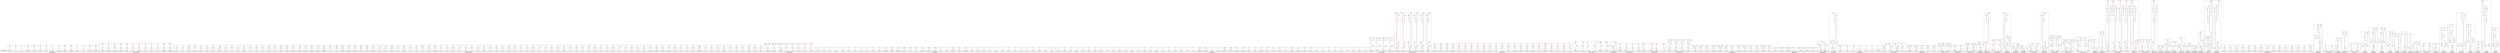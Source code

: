 strict digraph {
rankdir=BT
subgraph {
Stats [shape=plaintext]
cluster=true
label="Total loads executed: 10361602495\nTotal stores executed: 524915052"
}
subgraph {
subgraph {
{
rank=min
"0_0_290" [label="Load\n304948660"]
}
"0_0_288" [label="Phi"]
"0_0_290" -> "0_0_288"
"0_0_278" [label="Load\n30494866"]
"0_0_288" -> "0_0_278"
cluster=true
label="Dynamic executions: 304948660\n\nCaptured memory operations: 3.0%"
}
subgraph {
"0_1_386" [label="Phi"]
"0_1_376" [label="Load\n30494866"]
"0_1_386" -> "0_1_376"
{
rank=min
"0_1_388" [label="Load\n304948660"]
}
"0_1_388" -> "0_1_386"
cluster=true
label="Dynamic executions: 304948660\n\nCaptured memory operations: 3.0%"
color=red
}
subgraph {
{
rank=min
"0_2_761" [label="Load\n10"]
}
"0_2_759" [label="Phi"]
"0_2_761" -> "0_2_759"
"0_2_749" [label="Load\n1"]
"0_2_759" -> "0_2_749"
cluster=true
label="Dynamic executions: 10\n\nCaptured memory operations: 0.0%"
color=red
}
subgraph {
{
rank=min
"0_3_829" [label="Load\n10"]
}
"0_3_827" [label="Phi"]
"0_3_829" -> "0_3_827"
"0_3_817" [label="Load\n1"]
"0_3_827" -> "0_3_817"
cluster=true
label="Dynamic executions: 10\n\nCaptured memory operations: 0.0%"
color=red
}
subgraph {
{
rank=min
"0_4_1070" [label="Load\n13673453"]
}
"0_4_1069" [label="Phi"]
"0_4_1070" -> "0_4_1069"
"0_4_1063" [label="Load\n107614"]
"0_4_1069" -> "0_4_1063"
cluster=true
label="Dynamic executions: 13673453\n\nCaptured memory operations: 0.1%"
color=red
}
subgraph {
{
rank=min
"0_5_1079" [label="Load\n6948554249"]
}
"0_5_1078" [label="Phi"]
"0_5_1079" -> "0_5_1078"
"0_5_1072" [label="Load\n13673453"]
"0_5_1078" -> "0_5_1072"
cluster=true
label="Dynamic executions: 6948554249\n\nCaptured memory operations: 63.9%"
color=red
}
subgraph {
{
rank=min
"0_6_1313" [label="Load\n107614"]
}
"0_6_1312" [label="Phi"]
"0_6_1313" -> "0_6_1312"
"0_6_1307" [label="Load\n1"]
"0_6_1312" -> "0_6_1307"
cluster=true
label="Dynamic executions: 107614\n\nCaptured memory operations: 0.0%"
color=red
}
subgraph {
{
rank=min
"0_7_1340" [label="Load\n72271"]
}
"0_7_1312" [label="Phi"]
"0_7_1340" -> "0_7_1312"
"0_7_1307" [label="Load\n1"]
"0_7_1312" -> "0_7_1307"
cluster=true
label="Dynamic executions: 72271\n\nCaptured memory operations: 0.0%"
color=red
}
subgraph {
"0_8_1698" [label="Phi"]
"0_8_1583" [label="Load\n107614"]
"0_8_1698" -> "0_8_1583"
{
rank=min
"0_8_1701" [label="Load\n131071"]
}
"0_8_1701" -> "0_8_1698"
cluster=true
label="Dynamic executions: 131071\n\nCaptured memory operations: 0.0%"
color=red
}
subgraph {
{
rank=min
"0_9_1740" [label="Load\n1076140"]
}
"0_9_1738" [label="Phi"]
"0_9_1740" -> "0_9_1738"
"0_9_1727" [label="Load\n107614"]
"0_9_1738" -> "0_9_1727"
cluster=true
label="Dynamic executions: 1076140\n\nCaptured memory operations: 0.0%"
color=red
}
subgraph {
{
rank=min
"0_10_2075" [label="Load\n1310560"]
}
"0_10_2073" [label="Phi"]
"0_10_2075" -> "0_10_2073"
"0_10_2062" [label="Load\n131056"]
"0_10_2073" -> "0_10_2062"
cluster=true
label="Dynamic executions: 1310560\n\nCaptured memory operations: 0.0%"
color=red
}
subgraph {
"0_11_2374" [label="Phi"]
"0_11_2344" [label="Load\n471845"]
"0_11_2374" -> "0_11_2344"
{
rank=min
"0_11_2375" [label="Load\n19559459"]
}
"0_11_2375" -> "0_11_2374"
cluster=true
label="Dynamic executions: 19559459\n\nCaptured memory operations: 0.1%"
color=red
}
subgraph {
"0_12_2987" [label="Phi"]
"0_12_2982" [label="Load\n1"]
"0_12_2987" -> "0_12_2982"
{
rank=min
"0_12_2988" [label="Load\n1"]
}
"0_12_2988" -> "0_12_2987"
cluster=true
label="Dynamic executions: 1\n\nCaptured memory operations: 0.0%"
color=red
}
subgraph {
{
rank=min
"0_13_3036" [label="Load\n0"]
}
"0_13_3035" [label="Phi"]
"0_13_3036" -> "0_13_3035"
"0_13_3030" [label="Load\n0"]
"0_13_3035" -> "0_13_3030"
cluster=true
label="Dynamic executions: 0\n\nCaptured memory operations: 0.0%"
color=red
}
subgraph {
{
rank=min
"0_14_3291" [label="Load\n13648443"]
}
"0_14_3290" [label="Phi"]
"0_14_3291" -> "0_14_3290"
"0_14_3283" [label="Load\n105630"]
"0_14_3290" -> "0_14_3283"
cluster=true
label="Dynamic executions: 13648443\n\nCaptured memory operations: 0.1%"
color=red
}
cluster=true
label="Dynamic executions: 7608030601\nCaptured memory operations: 70.5%"
}
subgraph {
subgraph {
{
rank=min
"1_0_300" [label="Load\n304948660"]
}
"1_0_299" [label="GetElementPtr"]
"1_0_300" -> "1_0_299"
"1_0_288" [label="Phi"]
"1_0_299" -> "1_0_288"
"1_0_278" [label="Load\n30494866"]
"1_0_288" -> "1_0_278"
cluster=true
label="Dynamic executions: 304948660\n\nCaptured memory operations: 3.0%"
color=red
}
subgraph {
"1_1_386" [label="Phi"]
"1_1_376" [label="Load\n30494866"]
"1_1_386" -> "1_1_376"
"1_1_397" [label="GetElementPtr"]
"1_1_397" -> "1_1_386"
{
rank=min
"1_1_398" [label="Load\n304948660"]
}
"1_1_398" -> "1_1_397"
cluster=true
label="Dynamic executions: 304948660\n\nCaptured memory operations: 3.0%"
color=red
}
subgraph {
{
rank=min
"1_2_771" [label="Load\n10"]
}
"1_2_770" [label="GetElementPtr"]
"1_2_771" -> "1_2_770"
"1_2_759" [label="Phi"]
"1_2_749" [label="Load\n1"]
"1_2_759" -> "1_2_749"
"1_2_770" -> "1_2_759"
cluster=true
label="Dynamic executions: 10\n\nCaptured memory operations: 0.0%"
color=red
}
subgraph {
"1_3_838" [label="GetElementPtr"]
"1_3_827" [label="Phi"]
"1_3_838" -> "1_3_827"
"1_3_817" [label="Load\n1"]
"1_3_827" -> "1_3_817"
{
rank=min
"1_3_839" [label="Load\n10"]
}
"1_3_839" -> "1_3_838"
cluster=true
label="Dynamic executions: 10\n\nCaptured memory operations: 0.0%"
color=red
}
subgraph {
{
rank=min
"1_4_1315" [label="Load\n107614"]
}
"1_4_1314" [label="GetElementPtr"]
"1_4_1315" -> "1_4_1314"
"1_4_1312" [label="Phi"]
"1_4_1314" -> "1_4_1312"
"1_4_1307" [label="Load\n1"]
"1_4_1312" -> "1_4_1307"
cluster=true
label="Dynamic executions: 107614\n\nCaptured memory operations: 0.0%"
color=red
}
subgraph {
"1_5_1318" [label="Phi"]
"1_5_1313" [label="Load\n107614"]
"1_5_1318" -> "1_5_1313"
{
rank=min
"1_5_1320" [label="Load\n13673453"]
}
"1_5_1319" [label="GetElementPtr"]
"1_5_1320" -> "1_5_1319"
"1_5_1319" -> "1_5_1318"
cluster=true
label="Dynamic executions: 13673453\n\nCaptured memory operations: 0.1%"
color=red
}
subgraph {
"1_6_1545" [label="GetElementPtr"]
"1_6_1544" [label="Phi"]
"1_6_1545" -> "1_6_1544"
{
rank=min
"1_6_1546" [label="Load\n0"]
}
"1_6_1546" -> "1_6_1545"
"1_6_1539" [label="Load\n0"]
"1_6_1544" -> "1_6_1539"
cluster=true
label="Dynamic executions: 0\n\nCaptured memory operations: 0.0%"
color=red
}
subgraph {
"1_7_1698" [label="Phi"]
"1_7_1583" [label="Load\n107614"]
"1_7_1698" -> "1_7_1583"
"1_7_1704" [label="GetElementPtr"]
"1_7_1704" -> "1_7_1698"
{
rank=min
"1_7_1705" [label="Load\n131071"]
}
"1_7_1705" -> "1_7_1704"
cluster=true
label="Dynamic executions: 131071\n\nCaptured memory operations: 0.0%"
color=red
}
subgraph {
{
rank=min
"1_8_1750" [label="Load\n1076140"]
}
"1_8_1749" [label="GetElementPtr"]
"1_8_1750" -> "1_8_1749"
"1_8_1738" [label="Phi"]
"1_8_1727" [label="Load\n107614"]
"1_8_1738" -> "1_8_1727"
"1_8_1749" -> "1_8_1738"
cluster=true
label="Dynamic executions: 1076140\n\nCaptured memory operations: 0.0%"
color=red
}
subgraph {
"1_9_2084" [label="GetElementPtr"]
"1_9_2073" [label="Phi"]
"1_9_2084" -> "1_9_2073"
"1_9_2062" [label="Load\n131056"]
"1_9_2073" -> "1_9_2062"
{
rank=min
"1_9_2085" [label="Load\n1310560"]
}
"1_9_2085" -> "1_9_2084"
cluster=true
label="Dynamic executions: 1310560\n\nCaptured memory operations: 0.0%"
color=red
}
subgraph {
{
rank=min
"1_10_2379" [label="Load\n19559459"]
}
"1_10_2378" [label="GetElementPtr"]
"1_10_2379" -> "1_10_2378"
"1_10_2374" [label="Phi"]
"1_10_2344" [label="Load\n471845"]
"1_10_2374" -> "1_10_2344"
"1_10_2378" -> "1_10_2374"
cluster=true
label="Dynamic executions: 19559459\n\nCaptured memory operations: 0.1%"
color=red
}
subgraph {
{
rank=min
"1_11_2408" [label="Load\n19559459"]
}
"1_11_2407" [label="GetElementPtr"]
"1_11_2408" -> "1_11_2407"
"1_11_2406" [label="Phi"]
"1_11_2407" -> "1_11_2406"
"1_11_2344" [label="Load\n471845"]
"1_11_2406" -> "1_11_2344"
cluster=true
label="Dynamic executions: 19559459\n\nCaptured memory operations: 0.1%"
color=red
}
cluster=true
label="Dynamic executions: 665315096\nCaptured memory operations: 6.6%"
}
subgraph {
subgraph {
{
rank=min
"2_0_35" [label="Load\n0"]
}
"2_0_34" [label="GetElementPtr"]
"2_0_35" -> "2_0_34"
"2_0_33" [label="Load\n0"]
"2_0_34" -> "2_0_33"
cluster=true
label="Dynamic executions: 0\n\nCaptured memory operations: 0.0%"
color=red
}
subgraph {
"2_1_47" [label="GetElementPtr"]
"2_1_46" [label="Load\n0"]
"2_1_47" -> "2_1_46"
{
rank=min
"2_1_48" [label="Load\n0"]
}
"2_1_48" -> "2_1_47"
cluster=true
label="Dynamic executions: 0\n\nCaptured memory operations: 0.0%"
color=red
}
subgraph {
{
rank=min
"2_2_57" [label="Load\n0"]
}
"2_2_56" [label="GetElementPtr"]
"2_2_57" -> "2_2_56"
"2_2_51" [label="Load\n0"]
"2_2_56" -> "2_2_51"
cluster=true
label="Dynamic executions: 0\n\nCaptured memory operations: 0.0%"
color=red
}
subgraph {
{
rank=min
"2_3_61" [label="Load\n0"]
}
"2_3_60" [label="GetElementPtr"]
"2_3_61" -> "2_3_60"
"2_3_51" [label="Load\n0"]
"2_3_60" -> "2_3_51"
cluster=true
label="Dynamic executions: 0\n\nCaptured memory operations: 0.0%"
color=red
}
subgraph {
{
rank=min
"2_4_66" [label="Load\n0"]
}
"2_4_65" [label="GetElementPtr"]
"2_4_66" -> "2_4_65"
"2_4_64" [label="Load\n0"]
"2_4_65" -> "2_4_64"
cluster=true
label="Dynamic executions: 0\n\nCaptured memory operations: 0.0%"
color=red
}
subgraph {
{
rank=min
"2_5_207" [label="Load\n1"]
}
"2_5_206" [label="GetElementPtr"]
"2_5_207" -> "2_5_206"
"2_5_205" [label="Load\n1"]
"2_5_206" -> "2_5_205"
cluster=true
label="Dynamic executions: 1\n\nCaptured memory operations: 0.0%"
color=red
}
subgraph {
{
rank=min
"2_6_217" [label="Load\n0"]
}
"2_6_216" [label="GetElementPtr"]
"2_6_217" -> "2_6_216"
"2_6_215" [label="Load\n0"]
"2_6_216" -> "2_6_215"
cluster=true
label="Dynamic executions: 0\n\nCaptured memory operations: 0.0%"
color=red
}
subgraph {
"2_7_225" [label="GetElementPtr"]
"2_7_220" [label="Load\n0"]
"2_7_225" -> "2_7_220"
{
rank=min
"2_7_226" [label="Load\n0"]
}
"2_7_226" -> "2_7_225"
cluster=true
label="Dynamic executions: 0\n\nCaptured memory operations: 0.0%"
color=red
}
subgraph {
{
rank=min
"2_8_230" [label="Load\n0"]
}
"2_8_229" [label="GetElementPtr"]
"2_8_230" -> "2_8_229"
"2_8_220" [label="Load\n0"]
"2_8_229" -> "2_8_220"
cluster=true
label="Dynamic executions: 0\n\nCaptured memory operations: 0.0%"
color=red
}
subgraph {
{
rank=min
"2_9_235" [label="Load\n0"]
}
"2_9_234" [label="GetElementPtr"]
"2_9_235" -> "2_9_234"
"2_9_233" [label="Load\n0"]
"2_9_234" -> "2_9_233"
cluster=true
label="Dynamic executions: 0\n\nCaptured memory operations: 0.0%"
color=red
}
subgraph {
"2_10_270" [label="GetElementPtr"]
"2_10_269" [label="Load\n30494867"]
"2_10_270" -> "2_10_269"
{
rank=min
"2_10_271" [label="Load\n30494867"]
}
"2_10_271" -> "2_10_270"
cluster=true
label="Dynamic executions: 30494867\n\nCaptured memory operations: 0.5%"
color=red
}
subgraph {
{
rank=min
"2_11_601" [label="Load\n1"]
}
"2_11_600" [label="GetElementPtr"]
"2_11_601" -> "2_11_600"
"2_11_599" [label="Load\n1"]
"2_11_600" -> "2_11_599"
cluster=true
label="Dynamic executions: 1\n\nCaptured memory operations: 0.0%"
color=red
}
subgraph {
{
rank=min
"2_12_608" [label="Load\n1"]
}
"2_12_607" [label="GetElementPtr"]
"2_12_608" -> "2_12_607"
"2_12_604" [label="Load\n1"]
"2_12_607" -> "2_12_604"
cluster=true
label="Dynamic executions: 1\n\nCaptured memory operations: 0.0%"
color=red
}
subgraph {
"2_13_611" [label="GetElementPtr"]
"2_13_604" [label="Load\n1"]
"2_13_611" -> "2_13_604"
{
rank=min
"2_13_612" [label="Load\n1"]
}
"2_13_612" -> "2_13_611"
cluster=true
label="Dynamic executions: 1\n\nCaptured memory operations: 0.0%"
color=red
}
subgraph {
"2_14_616" [label="GetElementPtr"]
"2_14_615" [label="Load\n0"]
"2_14_616" -> "2_14_615"
{
rank=min
"2_14_617" [label="Load\n0"]
}
"2_14_617" -> "2_14_616"
cluster=true
label="Dynamic executions: 0\n\nCaptured memory operations: 0.0%"
color=red
}
subgraph {
{
rank=min
"2_15_657" [label="Load\n26903"]
}
"2_15_641" [label="GetElementPtr"]
"2_15_657" -> "2_15_641"
"2_15_624" [label="Load\n1"]
"2_15_641" -> "2_15_624"
cluster=true
label="Dynamic executions: 26903\n\nCaptured memory operations: 0.0%"
color=red
}
subgraph {
"2_16_642" [label="GetElementPtr"]
"2_16_624" [label="Load\n1"]
"2_16_642" -> "2_16_624"
{
rank=min
"2_16_658" [label="Load\n26903"]
}
"2_16_658" -> "2_16_642"
cluster=true
label="Dynamic executions: 26903\n\nCaptured memory operations: 0.0%"
color=red
}
subgraph {
{
rank=min
"2_17_661" [label="Load\n26903"]
}
"2_17_643" [label="GetElementPtr"]
"2_17_661" -> "2_17_643"
"2_17_624" [label="Load\n1"]
"2_17_643" -> "2_17_624"
cluster=true
label="Dynamic executions: 26903\n\nCaptured memory operations: 0.0%"
color=red
}
subgraph {
"2_18_644" [label="GetElementPtr"]
"2_18_624" [label="Load\n1"]
"2_18_644" -> "2_18_624"
{
rank=min
"2_18_662" [label="Load\n26903"]
}
"2_18_662" -> "2_18_644"
cluster=true
label="Dynamic executions: 26903\n\nCaptured memory operations: 0.0%"
color=red
}
subgraph {
"2_19_702" [label="GetElementPtr"]
"2_19_701" [label="Load\n1"]
"2_19_702" -> "2_19_701"
{
rank=min
"2_19_703" [label="Load\n1"]
}
"2_19_703" -> "2_19_702"
cluster=true
label="Dynamic executions: 1\n\nCaptured memory operations: 0.0%"
color=red
}
subgraph {
{
rank=min
"2_20_710" [label="Load\n1"]
}
"2_20_709" [label="GetElementPtr"]
"2_20_710" -> "2_20_709"
"2_20_706" [label="Load\n1"]
"2_20_709" -> "2_20_706"
cluster=true
label="Dynamic executions: 1\n\nCaptured memory operations: 0.0%"
color=red
}
subgraph {
{
rank=min
"2_21_714" [label="Load\n1"]
}
"2_21_713" [label="GetElementPtr"]
"2_21_714" -> "2_21_713"
"2_21_706" [label="Load\n1"]
"2_21_713" -> "2_21_706"
cluster=true
label="Dynamic executions: 1\n\nCaptured memory operations: 0.0%"
color=red
}
subgraph {
"2_22_718" [label="GetElementPtr"]
"2_22_717" [label="Load\n0"]
"2_22_718" -> "2_22_717"
{
rank=min
"2_22_719" [label="Load\n0"]
}
"2_22_719" -> "2_22_718"
cluster=true
label="Dynamic executions: 0\n\nCaptured memory operations: 0.0%"
color=red
}
subgraph {
"2_23_725" [label="GetElementPtr"]
"2_23_724" [label="Load\n1"]
"2_23_725" -> "2_23_724"
{
rank=min
"2_23_726" [label="Load\n1"]
}
"2_23_726" -> "2_23_725"
cluster=true
label="Dynamic executions: 1\n\nCaptured memory operations: 0.0%"
color=red
}
subgraph {
"2_24_734" [label="GetElementPtr"]
"2_24_729" [label="Load\n1"]
"2_24_734" -> "2_24_729"
{
rank=min
"2_24_735" [label="Load\n1"]
}
"2_24_735" -> "2_24_734"
cluster=true
label="Dynamic executions: 1\n\nCaptured memory operations: 0.0%"
color=red
}
subgraph {
"2_25_738" [label="GetElementPtr"]
"2_25_729" [label="Load\n1"]
"2_25_738" -> "2_25_729"
{
rank=min
"2_25_739" [label="Load\n1"]
}
"2_25_739" -> "2_25_738"
cluster=true
label="Dynamic executions: 1\n\nCaptured memory operations: 0.0%"
color=red
}
subgraph {
"2_26_743" [label="GetElementPtr"]
"2_26_742" [label="Load\n0"]
"2_26_743" -> "2_26_742"
{
rank=min
"2_26_744" [label="Load\n0"]
}
"2_26_744" -> "2_26_743"
cluster=true
label="Dynamic executions: 0\n\nCaptured memory operations: 0.0%"
color=red
}
subgraph {
"2_27_923" [label="GetElementPtr"]
"2_27_892" [label="Load\n1"]
"2_27_923" -> "2_27_892"
{
rank=min
"2_27_924" [label="Load\n1"]
}
"2_27_924" -> "2_27_923"
cluster=true
label="Dynamic executions: 1\n\nCaptured memory operations: 0.0%"
color=red
}
subgraph {
"2_28_927" [label="GetElementPtr"]
"2_28_926" [label="Load\n1"]
"2_28_927" -> "2_28_926"
{
rank=min
"2_28_928" [label="Load\n1"]
}
"2_28_928" -> "2_28_927"
cluster=true
label="Dynamic executions: 1\n\nCaptured memory operations: 0.0%"
color=red
}
subgraph {
"2_29_936" [label="GetElementPtr"]
"2_29_931" [label="Load\n1"]
"2_29_936" -> "2_29_931"
{
rank=min
"2_29_937" [label="Load\n1"]
}
"2_29_937" -> "2_29_936"
cluster=true
label="Dynamic executions: 1\n\nCaptured memory operations: 0.0%"
color=red
}
subgraph {
{
rank=min
"2_30_941" [label="Load\n1"]
}
"2_30_940" [label="GetElementPtr"]
"2_30_941" -> "2_30_940"
"2_30_931" [label="Load\n1"]
"2_30_940" -> "2_30_931"
cluster=true
label="Dynamic executions: 1\n\nCaptured memory operations: 0.0%"
color=red
}
subgraph {
{
rank=min
"2_31_946" [label="Load\n0"]
}
"2_31_945" [label="GetElementPtr"]
"2_31_946" -> "2_31_945"
"2_31_944" [label="Load\n0"]
"2_31_945" -> "2_31_944"
cluster=true
label="Dynamic executions: 0\n\nCaptured memory operations: 0.0%"
color=red
}
subgraph {
"2_32_1003" [label="GetElementPtr"]
"2_32_1002" [label="Load\n0"]
"2_32_1003" -> "2_32_1002"
{
rank=min
"2_32_1004" [label="Load\n0"]
}
"2_32_1004" -> "2_32_1003"
cluster=true
label="Dynamic executions: 0\n\nCaptured memory operations: 0.0%"
color=red
}
subgraph {
"2_33_1010" [label="GetElementPtr"]
"2_33_1007" [label="Load\n0"]
"2_33_1010" -> "2_33_1007"
{
rank=min
"2_33_1011" [label="Load\n0"]
}
"2_33_1011" -> "2_33_1010"
cluster=true
label="Dynamic executions: 0\n\nCaptured memory operations: 0.0%"
color=red
}
subgraph {
{
rank=min
"2_34_1015" [label="Load\n0"]
}
"2_34_1014" [label="GetElementPtr"]
"2_34_1015" -> "2_34_1014"
"2_34_1007" [label="Load\n0"]
"2_34_1014" -> "2_34_1007"
cluster=true
label="Dynamic executions: 0\n\nCaptured memory operations: 0.0%"
color=red
}
subgraph {
"2_35_1019" [label="GetElementPtr"]
"2_35_1018" [label="Load\n0"]
"2_35_1019" -> "2_35_1018"
{
rank=min
"2_35_1020" [label="Load\n0"]
}
"2_35_1020" -> "2_35_1019"
cluster=true
label="Dynamic executions: 0\n\nCaptured memory operations: 0.0%"
color=red
}
subgraph {
{
rank=min
"2_36_1027" [label="Load\n1"]
}
"2_36_1026" [label="GetElementPtr"]
"2_36_1027" -> "2_36_1026"
"2_36_1025" [label="Load\n1"]
"2_36_1026" -> "2_36_1025"
cluster=true
label="Dynamic executions: 1\n\nCaptured memory operations: 0.0%"
color=red
}
subgraph {
{
rank=min
"2_37_1036" [label="Load\n1"]
}
"2_37_1035" [label="GetElementPtr"]
"2_37_1036" -> "2_37_1035"
"2_37_1030" [label="Load\n1"]
"2_37_1035" -> "2_37_1030"
cluster=true
label="Dynamic executions: 1\n\nCaptured memory operations: 0.0%"
color=red
}
subgraph {
"2_38_1039" [label="GetElementPtr"]
"2_38_1030" [label="Load\n1"]
"2_38_1039" -> "2_38_1030"
{
rank=min
"2_38_1040" [label="Load\n1"]
}
"2_38_1040" -> "2_38_1039"
cluster=true
label="Dynamic executions: 1\n\nCaptured memory operations: 0.0%"
color=red
}
subgraph {
{
rank=min
"2_39_1045" [label="Load\n0"]
}
"2_39_1044" [label="GetElementPtr"]
"2_39_1045" -> "2_39_1044"
"2_39_1043" [label="Load\n0"]
"2_39_1044" -> "2_39_1043"
cluster=true
label="Dynamic executions: 0\n\nCaptured memory operations: 0.0%"
color=red
}
subgraph {
{
rank=min
"2_40_1063" [label="Load\n107614"]
}
"2_40_1062" [label="GetElementPtr"]
"2_40_1063" -> "2_40_1062"
"2_40_1061" [label="Load\n107614"]
"2_40_1062" -> "2_40_1061"
cluster=true
label="Dynamic executions: 107614\n\nCaptured memory operations: 0.0%"
color=red
}
subgraph {
"2_41_1102" [label="GetElementPtr"]
"2_41_1101" [label="Load\n100"]
"2_41_1102" -> "2_41_1101"
{
rank=min
"2_41_1103" [label="Load\n100"]
}
"2_41_1103" -> "2_41_1102"
cluster=true
label="Dynamic executions: 100\n\nCaptured memory operations: 0.0%"
color=red
}
subgraph {
{
rank=min
"2_42_1112" [label="Load\n100"]
}
"2_42_1111" [label="GetElementPtr"]
"2_42_1112" -> "2_42_1111"
"2_42_1106" [label="Load\n100"]
"2_42_1111" -> "2_42_1106"
cluster=true
label="Dynamic executions: 100\n\nCaptured memory operations: 0.0%"
color=red
}
subgraph {
"2_43_1115" [label="GetElementPtr"]
"2_43_1106" [label="Load\n100"]
"2_43_1115" -> "2_43_1106"
{
rank=min
"2_43_1116" [label="Load\n100"]
}
"2_43_1116" -> "2_43_1115"
cluster=true
label="Dynamic executions: 100\n\nCaptured memory operations: 0.0%"
color=red
}
subgraph {
{
rank=min
"2_44_1121" [label="Load\n0"]
}
"2_44_1120" [label="GetElementPtr"]
"2_44_1121" -> "2_44_1120"
"2_44_1119" [label="Load\n0"]
"2_44_1120" -> "2_44_1119"
cluster=true
label="Dynamic executions: 0\n\nCaptured memory operations: 0.0%"
color=red
}
subgraph {
"2_45_1138" [label="GetElementPtr"]
"2_45_1137" [label="Load\n1"]
"2_45_1138" -> "2_45_1137"
{
rank=min
"2_45_1139" [label="Load\n1"]
}
"2_45_1139" -> "2_45_1138"
cluster=true
label="Dynamic executions: 1\n\nCaptured memory operations: 0.0%"
color=red
}
subgraph {
{
rank=min
"2_46_1146" [label="Load\n1"]
}
"2_46_1145" [label="GetElementPtr"]
"2_46_1146" -> "2_46_1145"
"2_46_1142" [label="Load\n1"]
"2_46_1145" -> "2_46_1142"
cluster=true
label="Dynamic executions: 1\n\nCaptured memory operations: 0.0%"
color=red
}
subgraph {
{
rank=min
"2_47_1150" [label="Load\n1"]
}
"2_47_1149" [label="GetElementPtr"]
"2_47_1150" -> "2_47_1149"
"2_47_1142" [label="Load\n1"]
"2_47_1149" -> "2_47_1142"
cluster=true
label="Dynamic executions: 1\n\nCaptured memory operations: 0.0%"
color=red
}
subgraph {
{
rank=min
"2_48_1155" [label="Load\n0"]
}
"2_48_1154" [label="GetElementPtr"]
"2_48_1155" -> "2_48_1154"
"2_48_1153" [label="Load\n0"]
"2_48_1154" -> "2_48_1153"
cluster=true
label="Dynamic executions: 0\n\nCaptured memory operations: 0.0%"
color=red
}
subgraph {
"2_49_1161" [label="GetElementPtr"]
"2_49_1160" [label="Load\n1"]
"2_49_1161" -> "2_49_1160"
{
rank=min
"2_49_1162" [label="Load\n1"]
}
"2_49_1162" -> "2_49_1161"
cluster=true
label="Dynamic executions: 1\n\nCaptured memory operations: 0.0%"
color=red
}
subgraph {
"2_50_1170" [label="GetElementPtr"]
"2_50_1165" [label="Load\n1"]
"2_50_1170" -> "2_50_1165"
{
rank=min
"2_50_1171" [label="Load\n1"]
}
"2_50_1171" -> "2_50_1170"
cluster=true
label="Dynamic executions: 1\n\nCaptured memory operations: 0.0%"
color=red
}
subgraph {
"2_51_1174" [label="GetElementPtr"]
"2_51_1165" [label="Load\n1"]
"2_51_1174" -> "2_51_1165"
{
rank=min
"2_51_1175" [label="Load\n1"]
}
"2_51_1175" -> "2_51_1174"
cluster=true
label="Dynamic executions: 1\n\nCaptured memory operations: 0.0%"
color=red
}
subgraph {
{
rank=min
"2_52_1180" [label="Load\n0"]
}
"2_52_1179" [label="GetElementPtr"]
"2_52_1180" -> "2_52_1179"
"2_52_1178" [label="Load\n0"]
"2_52_1179" -> "2_52_1178"
cluster=true
label="Dynamic executions: 0\n\nCaptured memory operations: 0.0%"
color=red
}
subgraph {
"2_53_1327" [label="GetElementPtr"]
"2_53_1320" [label="Load\n13673453"]
"2_53_1327" -> "2_53_1320"
{
rank=min
"2_53_1328" [label="Load\n13673453"]
}
"2_53_1328" -> "2_53_1327"
cluster=true
label="Dynamic executions: 13673453\n\nCaptured memory operations: 0.2%"
color=red
}
subgraph {
"2_54_1389" [label="GetElementPtr"]
"2_54_1382" [label="Load\n0"]
"2_54_1389" -> "2_54_1382"
{
rank=min
"2_54_1390" [label="Load\n0"]
}
"2_54_1390" -> "2_54_1389"
cluster=true
label="Dynamic executions: 0\n\nCaptured memory operations: 0.0%"
color=red
}
subgraph {
"2_55_1473" [label="GetElementPtr"]
"2_55_1464" [label="Load\n60991028"]
"2_55_1473" -> "2_55_1464"
{
rank=min
"2_55_1474" [label="Load\n0"]
}
"2_55_1474" -> "2_55_1473"
cluster=true
label="Dynamic executions: 0\n\nCaptured memory operations: 0.5%"
color=red
}
subgraph {
"2_56_1487" [label="GetElementPtr"]
"2_56_1484" [label="Load\n0"]
"2_56_1487" -> "2_56_1484"
{
rank=min
"2_56_1488" [label="Load\n0"]
}
"2_56_1488" -> "2_56_1487"
cluster=true
label="Dynamic executions: 0\n\nCaptured memory operations: 0.0%"
color=red
}
subgraph {
"2_57_1491" [label="GetElementPtr"]
"2_57_1484" [label="Load\n0"]
"2_57_1491" -> "2_57_1484"
{
rank=min
"2_57_1492" [label="Load\n0"]
}
"2_57_1492" -> "2_57_1491"
cluster=true
label="Dynamic executions: 0\n\nCaptured memory operations: 0.0%"
color=red
}
subgraph {
{
rank=min
"2_58_1515" [label="Load\n20840974"]
}
"2_58_1514" [label="GetElementPtr"]
"2_58_1515" -> "2_58_1514"
"2_58_1511" [label="Load\n20840978"]
"2_58_1514" -> "2_58_1511"
cluster=true
label="Dynamic executions: 20840974\n\nCaptured memory operations: 0.3%"
color=red
}
subgraph {
"2_59_1553" [label="GetElementPtr"]
"2_59_1546" [label="Load\n0"]
"2_59_1553" -> "2_59_1546"
{
rank=min
"2_59_1554" [label="Load\n0"]
}
"2_59_1554" -> "2_59_1553"
cluster=true
label="Dynamic executions: 0\n\nCaptured memory operations: 0.0%"
color=red
}
subgraph {
{
rank=min
"2_60_1861" [label="Load\n53163"]
}
"2_60_1860" [label="GetElementPtr"]
"2_60_1861" -> "2_60_1860"
"2_60_1857" [label="Load\n53164"]
"2_60_1860" -> "2_60_1857"
cluster=true
label="Dynamic executions: 53163\n\nCaptured memory operations: 0.0%"
color=red
}
subgraph {
{
rank=min
"2_61_2135" [label="Load\n131043"]
}
"2_61_2134" [label="GetElementPtr"]
"2_61_2135" -> "2_61_2134"
"2_61_2130" [label="Load\n131056"]
"2_61_2134" -> "2_61_2130"
cluster=true
label="Dynamic executions: 131043\n\nCaptured memory operations: 0.0%"
color=red
}
subgraph {
"2_62_2138" [label="GetElementPtr"]
"2_62_2145" [label="Load\n0"]
"2_62_2138" -> "2_62_2145"
{
rank=min
"2_62_2139" [label="Load\n0"]
}
"2_62_2139" -> "2_62_2138"
cluster=true
label="Dynamic executions: 0\n\nCaptured memory operations: 0.0%"
color=red
}
subgraph {
{
rank=min
"2_63_2215" [label="Load\n23740409"]
}
"2_63_2214" [label="GetElementPtr"]
"2_63_2215" -> "2_63_2214"
"2_63_2211" [label="Load\n23740409"]
"2_63_2214" -> "2_63_2211"
cluster=true
label="Dynamic executions: 23740409\n\nCaptured memory operations: 0.4%"
color=red
}
subgraph {
{
rank=min
"2_64_2218" [label="Load\n23740409"]
}
"2_64_2217" [label="GetElementPtr"]
"2_64_2218" -> "2_64_2217"
"2_64_2211" [label="Load\n23740409"]
"2_64_2217" -> "2_64_2211"
cluster=true
label="Dynamic executions: 23740409\n\nCaptured memory operations: 0.4%"
color=red
}
subgraph {
"2_65_2222" [label="GetElementPtr"]
"2_65_2211" [label="Load\n23740409"]
"2_65_2222" -> "2_65_2211"
{
rank=min
"2_65_2223" [label="Load\n11968229"]
}
"2_65_2223" -> "2_65_2222"
cluster=true
label="Dynamic executions: 11968229\n\nCaptured memory operations: 0.3%"
color=red
}
subgraph {
{
rank=min
"2_66_2235" [label="Load\n16075990"]
}
"2_66_2234" [label="GetElementPtr"]
"2_66_2235" -> "2_66_2234"
"2_66_2231" [label="Load\n16075997"]
"2_66_2234" -> "2_66_2231"
cluster=true
label="Dynamic executions: 16075990\n\nCaptured memory operations: 0.2%"
color=red
}
subgraph {
{
rank=min
"2_67_2239" [label="Load\n16075990"]
}
"2_67_2238" [label="GetElementPtr"]
"2_67_2239" -> "2_67_2238"
"2_67_2231" [label="Load\n16075997"]
"2_67_2238" -> "2_67_2231"
cluster=true
label="Dynamic executions: 16075990\n\nCaptured memory operations: 0.2%"
color=red
}
subgraph {
{
rank=min
"2_68_2242" [label="Load\n16075990"]
}
"2_68_2241" [label="GetElementPtr"]
"2_68_2242" -> "2_68_2241"
"2_68_2231" [label="Load\n16075997"]
"2_68_2241" -> "2_68_2231"
cluster=true
label="Dynamic executions: 16075990\n\nCaptured memory operations: 0.2%"
color=red
}
subgraph {
{
rank=min
"2_69_2319" [label="Load\n0"]
}
"2_69_2318" [label="GetElementPtr"]
"2_69_2319" -> "2_69_2318"
"2_69_2311" [label="Load\n13673453"]
"2_69_2318" -> "2_69_2311"
cluster=true
label="Dynamic executions: 0\n\nCaptured memory operations: 0.1%"
color=red
}
subgraph {
{
rank=min
"2_70_2416" [label="Load\n0"]
}
"2_70_2415" [label="GetElementPtr"]
"2_70_2416" -> "2_70_2415"
"2_70_2408" [label="Load\n19559459"]
"2_70_2415" -> "2_70_2408"
cluster=true
label="Dynamic executions: 0\n\nCaptured memory operations: 0.1%"
color=red
}
subgraph {
{
rank=min
"2_71_2484" [label="Load\n6918996"]
}
"2_71_2483" [label="GetElementPtr"]
"2_71_2484" -> "2_71_2483"
"2_71_2480" [label="Load\n6918996"]
"2_71_2483" -> "2_71_2480"
cluster=true
label="Dynamic executions: 6918996\n\nCaptured memory operations: 0.1%"
color=red
}
subgraph {
"2_72_2486" [label="GetElementPtr"]
"2_72_2480" [label="Load\n6918996"]
"2_72_2486" -> "2_72_2480"
{
rank=min
"2_72_2487" [label="Load\n6918996"]
}
"2_72_2487" -> "2_72_2486"
cluster=true
label="Dynamic executions: 6918996\n\nCaptured memory operations: 0.1%"
color=red
}
subgraph {
{
rank=min
"2_73_2492" [label="Load\n6918996"]
}
"2_73_2491" [label="GetElementPtr"]
"2_73_2492" -> "2_73_2491"
"2_73_2480" [label="Load\n6918996"]
"2_73_2491" -> "2_73_2480"
cluster=true
label="Dynamic executions: 6918996\n\nCaptured memory operations: 0.1%"
color=red
}
subgraph {
"2_74_2503" [label="GetElementPtr"]
"2_74_2500" [label="Load\n9767104"]
"2_74_2503" -> "2_74_2500"
{
rank=min
"2_74_2504" [label="Load\n9767097"]
}
"2_74_2504" -> "2_74_2503"
cluster=true
label="Dynamic executions: 9767097\n\nCaptured memory operations: 0.1%"
color=red
}
subgraph {
"2_75_2507" [label="GetElementPtr"]
"2_75_2500" [label="Load\n9767104"]
"2_75_2507" -> "2_75_2500"
{
rank=min
"2_75_2508" [label="Load\n9767097"]
}
"2_75_2508" -> "2_75_2507"
cluster=true
label="Dynamic executions: 9767097\n\nCaptured memory operations: 0.1%"
color=red
}
subgraph {
"2_76_2510" [label="GetElementPtr"]
"2_76_2500" [label="Load\n9767104"]
"2_76_2510" -> "2_76_2500"
{
rank=min
"2_76_2511" [label="Load\n9767097"]
}
"2_76_2511" -> "2_76_2510"
cluster=true
label="Dynamic executions: 9767097\n\nCaptured memory operations: 0.1%"
color=red
}
subgraph {
{
rank=min
"2_77_2542" [label="Load\n6754458"]
}
"2_77_2541" [label="GetElementPtr"]
"2_77_2542" -> "2_77_2541"
"2_77_2538" [label="Load\n6754459"]
"2_77_2541" -> "2_77_2538"
cluster=true
label="Dynamic executions: 6754458\n\nCaptured memory operations: 0.1%"
color=red
}
subgraph {
{
rank=min
"2_78_2769" [label="Load\n16777180"]
}
"2_78_2768" [label="GetElementPtr"]
"2_78_2769" -> "2_78_2768"
"2_78_2764" [label="Load\n16777200"]
"2_78_2768" -> "2_78_2764"
cluster=true
label="Dynamic executions: 16777180\n\nCaptured memory operations: 0.3%"
color=red
}
subgraph {
{
rank=min
"2_79_2773" [label="Load\n0"]
}
"2_79_2772" [label="GetElementPtr"]
"2_79_2773" -> "2_79_2772"
"2_79_2779" [label="Load\n0"]
"2_79_2772" -> "2_79_2779"
cluster=true
label="Dynamic executions: 0\n\nCaptured memory operations: 0.0%"
color=red
}
subgraph {
{
rank=min
"2_80_2854" [label="Load\n1"]
}
"2_80_2853" [label="GetElementPtr"]
"2_80_2854" -> "2_80_2853"
"2_80_2852" [label="Load\n1"]
"2_80_2853" -> "2_80_2852"
cluster=true
label="Dynamic executions: 1\n\nCaptured memory operations: 0.0%"
color=red
}
subgraph {
{
rank=min
"2_81_2862" [label="Load\n1"]
}
"2_81_2861" [label="GetElementPtr"]
"2_81_2862" -> "2_81_2861"
"2_81_2860" [label="Load\n1"]
"2_81_2861" -> "2_81_2860"
cluster=true
label="Dynamic executions: 1\n\nCaptured memory operations: 0.0%"
color=red
}
subgraph {
"2_82_2930" [label="GetElementPtr"]
"2_82_2929" [label="Load\n0"]
"2_82_2930" -> "2_82_2929"
{
rank=min
"2_82_2931" [label="Load\n0"]
}
"2_82_2931" -> "2_82_2930"
cluster=true
label="Dynamic executions: 0\n\nCaptured memory operations: 0.0%"
color=red
}
subgraph {
{
rank=min
"2_83_2939" [label="Load\n0"]
}
"2_83_2938" [label="GetElementPtr"]
"2_83_2939" -> "2_83_2938"
"2_83_2937" [label="Load\n0"]
"2_83_2938" -> "2_83_2937"
cluster=true
label="Dynamic executions: 0\n\nCaptured memory operations: 0.0%"
color=red
}
subgraph {
"2_84_2962" [label="GetElementPtr"]
"2_84_2961" [label="Load\n0"]
"2_84_2962" -> "2_84_2961"
{
rank=min
"2_84_2963" [label="Load\n0"]
}
"2_84_2963" -> "2_84_2962"
cluster=true
label="Dynamic executions: 0\n\nCaptured memory operations: 0.0%"
color=red
}
subgraph {
"2_85_2970" [label="GetElementPtr"]
"2_85_2969" [label="Load\n0"]
"2_85_2970" -> "2_85_2969"
{
rank=min
"2_85_2971" [label="Load\n0"]
}
"2_85_2971" -> "2_85_2970"
cluster=true
label="Dynamic executions: 0\n\nCaptured memory operations: 0.0%"
color=red
}
subgraph {
"2_86_3009" [label="GetElementPtr"]
"2_86_3008" [label="Load\n0"]
"2_86_3009" -> "2_86_3008"
{
rank=min
"2_86_3010" [label="Load\n0"]
}
"2_86_3010" -> "2_86_3009"
cluster=true
label="Dynamic executions: 0\n\nCaptured memory operations: 0.0%"
color=red
}
subgraph {
{
rank=min
"2_87_3018" [label="Load\n0"]
}
"2_87_3017" [label="GetElementPtr"]
"2_87_3018" -> "2_87_3017"
"2_87_3016" [label="Load\n0"]
"2_87_3017" -> "2_87_3016"
cluster=true
label="Dynamic executions: 0\n\nCaptured memory operations: 0.0%"
color=red
}
subgraph {
{
rank=min
"2_88_3146" [label="Load\n107614"]
}
"2_88_3145" [label="GetElementPtr"]
"2_88_3146" -> "2_88_3145"
"2_88_3144" [label="Load\n107614"]
"2_88_3145" -> "2_88_3144"
cluster=true
label="Dynamic executions: 107614\n\nCaptured memory operations: 0.0%"
color=red
}
subgraph {
"2_89_3181" [label="GetElementPtr"]
"2_89_3180" [label="Load\n0"]
"2_89_3181" -> "2_89_3180"
{
rank=min
"2_89_3182" [label="Load\n0"]
}
"2_89_3182" -> "2_89_3181"
cluster=true
label="Dynamic executions: 0\n\nCaptured memory operations: 0.0%"
color=red
}
subgraph {
"2_90_3189" [label="GetElementPtr"]
"2_90_3188" [label="Load\n0"]
"2_90_3189" -> "2_90_3188"
{
rank=min
"2_90_3190" [label="Load\n0"]
}
"2_90_3190" -> "2_90_3189"
cluster=true
label="Dynamic executions: 0\n\nCaptured memory operations: 0.0%"
color=red
}
subgraph {
{
rank=min
"2_91_3274" [label="Load\n1650"]
}
"2_91_3272" [label="GetElementPtr"]
"2_91_3274" -> "2_91_3272"
"2_91_3271" [label="Load\n1650"]
"2_91_3272" -> "2_91_3271"
cluster=true
label="Dynamic executions: 1650\n\nCaptured memory operations: 0.0%"
color=red
}
subgraph {
{
rank=min
"2_92_3309" [label="Load\n105629"]
}
"2_92_3288" [label="GetElementPtr"]
"2_92_3309" -> "2_92_3288"
"2_92_3262" [label="Load\n105630"]
"2_92_3288" -> "2_92_3262"
cluster=true
label="Dynamic executions: 105629\n\nCaptured memory operations: 0.0%"
color=red
}
subgraph {
{
rank=min
"2_93_3440" [label="Load\n1650"]
}
"2_93_3438" [label="GetElementPtr"]
"2_93_3440" -> "2_93_3438"
"2_93_3437" [label="Load\n1650"]
"2_93_3438" -> "2_93_3437"
cluster=true
label="Dynamic executions: 1650\n\nCaptured memory operations: 0.0%"
color=red
}
subgraph {
{
rank=min
"2_94_3527" [label="Load\n0"]
}
"2_94_3525" [label="GetElementPtr"]
"2_94_3527" -> "2_94_3525"
"2_94_3524" [label="Load\n0"]
"2_94_3525" -> "2_94_3524"
cluster=true
label="Dynamic executions: 0\n\nCaptured memory operations: 0.0%"
color=red
}
subgraph {
{
rank=min
"2_95_3633" [label="Load\n1"]
}
"2_95_3632" [label="GetElementPtr"]
"2_95_3633" -> "2_95_3632"
"2_95_3631" [label="Load\n1"]
"2_95_3632" -> "2_95_3631"
cluster=true
label="Dynamic executions: 1\n\nCaptured memory operations: 0.0%"
color=red
}
cluster=true
label="Dynamic executions: 246892529\nCaptured memory operations: 5.5%"
}
subgraph {
subgraph {
"3_0_1360" [label="Phi"]
"3_0_1357" [label="Load\n1"]
"3_0_1360" -> "3_0_1357"
"3_0_1362" [label="GetElementPtr"]
"3_0_1362" -> "3_0_1360"
{
rank=min
"3_0_1363" [label="Load\n0"]
}
"3_0_1363" -> "3_0_1362"
"3_0_1361" [label="Load\n0"]
"3_0_1360" -> "3_0_1361"
cluster=true
label="Dynamic executions: 0\n\nCaptured memory operations: 0.0%"
color=red
}
subgraph {
"3_1_1360" [label="Phi"]
"3_1_1357" [label="Load\n1"]
"3_1_1360" -> "3_1_1357"
"3_1_1367" [label="GetElementPtr"]
"3_1_1367" -> "3_1_1360"
{
rank=min
"3_1_1368" [label="Load\n0"]
}
"3_1_1368" -> "3_1_1367"
"3_1_1361" [label="Load\n0"]
"3_1_1360" -> "3_1_1361"
cluster=true
label="Dynamic executions: 0\n\nCaptured memory operations: 0.0%"
color=red
}
subgraph {
{
rank=min
"3_2_1413" [label="Load\n107614"]
}
"3_2_1412" [label="GetElementPtr"]
"3_2_1413" -> "3_2_1412"
"3_2_1410" [label="Phi"]
"3_2_1411" [label="Load\n107614"]
"3_2_1410" -> "3_2_1411"
"3_2_1412" -> "3_2_1410"
"3_2_1407" [label="Load\n1"]
"3_2_1410" -> "3_2_1407"
cluster=true
label="Dynamic executions: 107614\n\nCaptured memory operations: 0.0%"
color=red
}
subgraph {
"3_3_1410" [label="Phi"]
"3_3_1411" [label="Load\n107614"]
"3_3_1410" -> "3_3_1411"
"3_3_1417" [label="GetElementPtr"]
"3_3_1417" -> "3_3_1410"
{
rank=min
"3_3_1418" [label="Load\n0"]
}
"3_3_1418" -> "3_3_1417"
"3_3_1407" [label="Load\n1"]
"3_3_1410" -> "3_3_1407"
cluster=true
label="Dynamic executions: 0\n\nCaptured memory operations: 0.0%"
color=red
}
subgraph {
"3_4_1478" [label="GetElementPtr"]
"3_4_1477" [label="Phi"]
"3_4_1478" -> "3_4_1477"
{
rank=min
"3_4_1479" [label="Load\n0"]
}
"3_4_1479" -> "3_4_1478"
"3_4_1464" [label="Load\n60991028"]
"3_4_1477" -> "3_4_1464"
"3_4_1484" [label="Load\n0"]
"3_4_1477" -> "3_4_1484"
cluster=true
label="Dynamic executions: 0\n\nCaptured memory operations: 0.5%"
color=red
}
subgraph {
"3_5_1495" [label="Phi"]
"3_5_1464" [label="Load\n60991028"]
"3_5_1495" -> "3_5_1464"
"3_5_1511" [label="Load\n20840978"]
"3_5_1495" -> "3_5_1511"
"3_5_1496" [label="GetElementPtr"]
"3_5_1496" -> "3_5_1495"
{
rank=min
"3_5_1497" [label="Load\n81832002"]
}
"3_5_1497" -> "3_5_1496"
cluster=true
label="Dynamic executions: 81832002\n\nCaptured memory operations: 1.5%"
color=red
}
subgraph {
"3_6_1495" [label="Phi"]
"3_6_1464" [label="Load\n60991028"]
"3_6_1495" -> "3_6_1464"
"3_6_1500" [label="GetElementPtr"]
"3_6_1500" -> "3_6_1495"
"3_6_1511" [label="Load\n20840978"]
"3_6_1495" -> "3_6_1511"
{
rank=min
"3_6_1501" [label="Load\n81832002"]
}
"3_6_1501" -> "3_6_1500"
cluster=true
label="Dynamic executions: 81832002\n\nCaptured memory operations: 1.5%"
color=red
}
subgraph {
"3_7_1495" [label="Phi"]
"3_7_1464" [label="Load\n60991028"]
"3_7_1495" -> "3_7_1464"
{
rank=min
"3_7_1506" [label="Load\n20949882"]
}
"3_7_1505" [label="GetElementPtr"]
"3_7_1506" -> "3_7_1505"
"3_7_1511" [label="Load\n20840978"]
"3_7_1495" -> "3_7_1511"
"3_7_1505" -> "3_7_1495"
cluster=true
label="Dynamic executions: 20949882\n\nCaptured memory operations: 0.9%"
color=red
}
cluster=true
label="Dynamic executions: 184721500\nCaptured memory operations: 4.5%"
}
subgraph {
subgraph {
{
rank=min
"4_0_64" [label="Load\n0"]
}
"4_0_51" [label="Load\n0"]
"4_0_64" -> "4_0_51"
cluster=true
label="Dynamic executions: 0\n\nCaptured memory operations: 0.0%"
color=red
}
subgraph {
{
rank=min
"4_1_94" [label="Load\n0"]
}
"4_1_75" [label="Load\n1"]
"4_1_94" -> "4_1_75"
cluster=true
label="Dynamic executions: 0\n\nCaptured memory operations: 0.0%"
color=red
}
subgraph {
{
rank=min
"4_2_127" [label="Load\n0"]
}
"4_2_108" [label="Load\n1"]
"4_2_127" -> "4_2_108"
cluster=true
label="Dynamic executions: 0\n\nCaptured memory operations: 0.0%"
color=red
}
subgraph {
{
rank=min
"4_3_160" [label="Load\n0"]
}
"4_3_141" [label="Load\n1"]
"4_3_160" -> "4_3_141"
cluster=true
label="Dynamic executions: 0\n\nCaptured memory operations: 0.0%"
color=red
}
subgraph {
{
rank=min
"4_4_233" [label="Load\n0"]
}
"4_4_220" [label="Load\n0"]
"4_4_233" -> "4_4_220"
cluster=true
label="Dynamic executions: 0\n\nCaptured memory operations: 0.0%"
color=red
}
subgraph {
{
rank=min
"4_5_615" [label="Load\n0"]
}
"4_5_604" [label="Load\n1"]
"4_5_615" -> "4_5_604"
cluster=true
label="Dynamic executions: 0\n\nCaptured memory operations: 0.0%"
color=red
}
subgraph {
{
rank=min
"4_6_717" [label="Load\n0"]
}
"4_6_706" [label="Load\n1"]
"4_6_717" -> "4_6_706"
cluster=true
label="Dynamic executions: 0\n\nCaptured memory operations: 0.0%"
color=red
}
subgraph {
{
rank=min
"4_7_742" [label="Load\n0"]
}
"4_7_729" [label="Load\n1"]
"4_7_742" -> "4_7_729"
cluster=true
label="Dynamic executions: 0\n\nCaptured memory operations: 0.0%"
color=red
}
subgraph {
{
rank=min
"4_8_944" [label="Load\n0"]
}
"4_8_931" [label="Load\n1"]
"4_8_944" -> "4_8_931"
cluster=true
label="Dynamic executions: 0\n\nCaptured memory operations: 0.0%"
color=red
}
subgraph {
{
rank=min
"4_9_1018" [label="Load\n0"]
}
"4_9_1007" [label="Load\n0"]
"4_9_1018" -> "4_9_1007"
cluster=true
label="Dynamic executions: 0\n\nCaptured memory operations: 0.0%"
color=red
}
subgraph {
{
rank=min
"4_10_1043" [label="Load\n0"]
}
"4_10_1030" [label="Load\n1"]
"4_10_1043" -> "4_10_1030"
cluster=true
label="Dynamic executions: 0\n\nCaptured memory operations: 0.0%"
color=red
}
subgraph {
{
rank=min
"4_11_1119" [label="Load\n0"]
}
"4_11_1106" [label="Load\n100"]
"4_11_1119" -> "4_11_1106"
cluster=true
label="Dynamic executions: 0\n\nCaptured memory operations: 0.0%"
color=red
}
subgraph {
{
rank=min
"4_12_1153" [label="Load\n0"]
}
"4_12_1142" [label="Load\n1"]
"4_12_1153" -> "4_12_1142"
cluster=true
label="Dynamic executions: 0\n\nCaptured memory operations: 0.0%"
color=red
}
subgraph {
{
rank=min
"4_13_1178" [label="Load\n0"]
}
"4_13_1165" [label="Load\n1"]
"4_13_1178" -> "4_13_1165"
cluster=true
label="Dynamic executions: 0\n\nCaptured memory operations: 0.0%"
color=red
}
subgraph {
{
rank=min
"4_14_1323" [label="Load\n13673453"]
}
"4_14_1320" [label="Load\n13673453"]
"4_14_1323" -> "4_14_1320"
cluster=true
label="Dynamic executions: 13673453\n\nCaptured memory operations: 0.2%"
color=red
}
subgraph {
{
rank=min
"4_15_1385" [label="Load\n0"]
}
"4_15_1382" [label="Load\n0"]
"4_15_1385" -> "4_15_1382"
cluster=true
label="Dynamic executions: 0\n\nCaptured memory operations: 0.0%"
color=red
}
subgraph {
{
rank=min
"4_16_1464" [label="Load\n60991028"]
}
"4_16_1461" [label="Load\n61097346"]
"4_16_1464" -> "4_16_1461"
cluster=true
label="Dynamic executions: 60991028\n\nCaptured memory operations: 1.1%"
color=red
}
subgraph {
{
rank=min
"4_17_1549" [label="Load\n0"]
}
"4_17_1546" [label="Load\n0"]
"4_17_1549" -> "4_17_1546"
cluster=true
label="Dynamic executions: 0\n\nCaptured memory operations: 0.0%"
color=red
}
subgraph {
{
rank=min
"4_18_1816" [label="Load\n0"]
}
"4_18_1803" [label="Load\n107614"]
"4_18_1816" -> "4_18_1803"
cluster=true
label="Dynamic executions: 0\n\nCaptured memory operations: 0.0%"
color=red
}
subgraph {
{
rank=min
"4_19_1870" [label="Load\n54450"]
}
"4_19_1853" [label="Load\n107614"]
"4_19_1870" -> "4_19_1853"
cluster=true
label="Dynamic executions: 54450\n\nCaptured memory operations: 0.0%"
color=red
}
subgraph {
{
rank=min
"4_20_2157" [label="Load\n27782"]
}
"4_20_2151" [label="Load\n131056"]
"4_20_2157" -> "4_20_2151"
cluster=true
label="Dynamic executions: 27782\n\nCaptured memory operations: 0.0%"
color=red
}
subgraph {
{
rank=min
"4_21_2211" [label="Load\n23740409"]
}
"4_21_2208" [label="Load\n30494865"]
"4_21_2211" -> "4_21_2208"
cluster=true
label="Dynamic executions: 23740409\n\nCaptured memory operations: 0.4%"
color=red
}
subgraph {
{
rank=min
"4_22_2272" [label="Load\n0"]
}
"4_22_2258" [label="Load\n13673453"]
"4_22_2272" -> "4_22_2258"
cluster=true
label="Dynamic executions: 0\n\nCaptured memory operations: 0.1%"
color=red
}
subgraph {
{
rank=min
"4_23_2314" [label="Load\n0"]
}
"4_23_2311" [label="Load\n13673453"]
"4_23_2314" -> "4_23_2311"
cluster=true
label="Dynamic executions: 0\n\nCaptured memory operations: 0.1%"
color=red
}
subgraph {
{
rank=min
"4_24_2411" [label="Load\n0"]
}
"4_24_2408" [label="Load\n19559459"]
"4_24_2411" -> "4_24_2408"
cluster=true
label="Dynamic executions: 0\n\nCaptured memory operations: 0.1%"
color=red
}
subgraph {
{
rank=min
"4_25_2480" [label="Load\n6918996"]
}
"4_25_2477" [label="Load\n13673452"]
"4_25_2480" -> "4_25_2477"
cluster=true
label="Dynamic executions: 6918996\n\nCaptured memory operations: 0.1%"
color=red
}
subgraph {
{
rank=min
"4_26_2551" [label="Load\n6918994"]
}
"4_26_2534" [label="Load\n13673453"]
"4_26_2551" -> "4_26_2534"
cluster=true
label="Dynamic executions: 6918994\n\nCaptured memory operations: 0.1%"
color=red
}
subgraph {
{
rank=min
"4_27_2791" [label="Load\n3575536"]
}
"4_27_2785" [label="Load\n16777200"]
"4_27_2791" -> "4_27_2785"
cluster=true
label="Dynamic executions: 3575536\n\nCaptured memory operations: 0.1%"
color=red
}
subgraph {
{
rank=min
"4_28_2852" [label="Load\n1"]
}
"4_28_2845" [label="Load\n1"]
"4_28_2852" -> "4_28_2845"
cluster=true
label="Dynamic executions: 1\n\nCaptured memory operations: 0.0%"
color=red
}
subgraph {
{
rank=min
"4_29_2860" [label="Load\n1"]
}
"4_29_2845" [label="Load\n1"]
"4_29_2860" -> "4_29_2845"
cluster=true
label="Dynamic executions: 1\n\nCaptured memory operations: 0.0%"
color=red
}
subgraph {
{
rank=min
"4_30_2929" [label="Load\n0"]
}
"4_30_2922" [label="Load\n1"]
"4_30_2929" -> "4_30_2922"
cluster=true
label="Dynamic executions: 0\n\nCaptured memory operations: 0.0%"
color=red
}
subgraph {
{
rank=min
"4_31_2937" [label="Load\n0"]
}
"4_31_2922" [label="Load\n1"]
"4_31_2937" -> "4_31_2922"
cluster=true
label="Dynamic executions: 0\n\nCaptured memory operations: 0.0%"
color=red
}
subgraph {
{
rank=min
"4_32_2961" [label="Load\n0"]
}
"4_32_2954" [label="Load\n1"]
"4_32_2961" -> "4_32_2954"
cluster=true
label="Dynamic executions: 0\n\nCaptured memory operations: 0.0%"
color=red
}
subgraph {
{
rank=min
"4_33_2969" [label="Load\n0"]
}
"4_33_2954" [label="Load\n1"]
"4_33_2969" -> "4_33_2954"
cluster=true
label="Dynamic executions: 0\n\nCaptured memory operations: 0.0%"
color=red
}
subgraph {
{
rank=min
"4_34_3008" [label="Load\n0"]
}
"4_34_3001" [label="Load\n0"]
"4_34_3008" -> "4_34_3001"
cluster=true
label="Dynamic executions: 0\n\nCaptured memory operations: 0.0%"
color=red
}
subgraph {
{
rank=min
"4_35_3016" [label="Load\n0"]
}
"4_35_3001" [label="Load\n0"]
"4_35_3016" -> "4_35_3001"
cluster=true
label="Dynamic executions: 0\n\nCaptured memory operations: 0.0%"
color=red
}
subgraph {
{
rank=min
"4_36_3180" [label="Load\n0"]
}
"4_36_3173" [label="Load\n1"]
"4_36_3180" -> "4_36_3173"
cluster=true
label="Dynamic executions: 0\n\nCaptured memory operations: 0.0%"
color=red
}
subgraph {
{
rank=min
"4_37_3188" [label="Load\n0"]
}
"4_37_3173" [label="Load\n1"]
"4_37_3188" -> "4_37_3173"
cluster=true
label="Dynamic executions: 0\n\nCaptured memory operations: 0.0%"
color=red
}
subgraph {
{
rank=min
"4_38_3640" [label="Load\n0"]
}
"4_38_3637" [label="Load\n0"]
"4_38_3640" -> "4_38_3637"
cluster=true
label="Dynamic executions: 0\n\nCaptured memory operations: 0.0%"
color=red
}
cluster=true
label="Dynamic executions: 115900650\nCaptured memory operations: 2.8%"
}
subgraph {
subgraph {
{
rank=min
"5_0_90" [label="Store\n1"]
}
"5_0_89" [label="Load\n1"]
"5_0_90" -> "5_0_89"
cluster=true
label="Dynamic executions: 1\n\nCaptured memory operations: 0.0%"
color=red
}
subgraph {
{
rank=min
"5_1_95" [label="Store\n0"]
}
"5_1_94" [label="Load\n0"]
"5_1_95" -> "5_1_94"
cluster=true
label="Dynamic executions: 0\n\nCaptured memory operations: 0.0%"
color=red
}
subgraph {
{
rank=min
"5_2_101" [label="Store\n1"]
}
"5_2_99" [label="Load\n1"]
"5_2_101" -> "5_2_99"
cluster=true
label="Dynamic executions: 1\n\nCaptured memory operations: 0.0%"
color=red
}
subgraph {
{
rank=min
"5_3_123" [label="Store\n1"]
}
"5_3_122" [label="Load\n1"]
"5_3_123" -> "5_3_122"
cluster=true
label="Dynamic executions: 1\n\nCaptured memory operations: 0.0%"
color=red
}
subgraph {
{
rank=min
"5_4_128" [label="Store\n0"]
}
"5_4_127" [label="Load\n0"]
"5_4_128" -> "5_4_127"
cluster=true
label="Dynamic executions: 0\n\nCaptured memory operations: 0.0%"
color=red
}
subgraph {
{
rank=min
"5_5_134" [label="Store\n1"]
}
"5_5_132" [label="Load\n1"]
"5_5_134" -> "5_5_132"
cluster=true
label="Dynamic executions: 1\n\nCaptured memory operations: 0.0%"
color=red
}
subgraph {
{
rank=min
"5_6_156" [label="Store\n1"]
}
"5_6_155" [label="Load\n1"]
"5_6_156" -> "5_6_155"
cluster=true
label="Dynamic executions: 1\n\nCaptured memory operations: 0.0%"
color=red
}
subgraph {
{
rank=min
"5_7_161" [label="Store\n0"]
}
"5_7_160" [label="Load\n0"]
"5_7_161" -> "5_7_160"
cluster=true
label="Dynamic executions: 0\n\nCaptured memory operations: 0.0%"
color=red
}
subgraph {
{
rank=min
"5_8_167" [label="Store\n1"]
}
"5_8_165" [label="Load\n1"]
"5_8_167" -> "5_8_165"
cluster=true
label="Dynamic executions: 1\n\nCaptured memory operations: 0.0%"
color=red
}
subgraph {
{
rank=min
"5_9_1702" [label="Store\n131071"]
}
"5_9_1701" [label="Load\n131071"]
"5_9_1702" -> "5_9_1701"
cluster=true
label="Dynamic executions: 131071\n\nCaptured memory operations: 0.0%"
color=red
}
subgraph {
{
rank=min
"5_10_1706" [label="Store\n131071"]
}
"5_10_1705" [label="Load\n131071"]
"5_10_1706" -> "5_10_1705"
cluster=true
label="Dynamic executions: 131071\n\nCaptured memory operations: 0.0%"
color=red
}
subgraph {
{
rank=min
"5_11_1806" [label="Store\n107614"]
}
"5_11_1804" [label="Load\n107614"]
"5_11_1806" -> "5_11_1804"
cluster=true
label="Dynamic executions: 107614\n\nCaptured memory operations: 0.0%"
color=red
}
subgraph {
{
rank=min
"5_12_1812" [label="Store\n107614"]
}
"5_12_1811" [label="Load\n107614"]
"5_12_1812" -> "5_12_1811"
cluster=true
label="Dynamic executions: 107614\n\nCaptured memory operations: 0.0%"
color=red
}
subgraph {
{
rank=min
"5_13_1817" [label="Store\n0"]
}
"5_13_1816" [label="Load\n0"]
"5_13_1817" -> "5_13_1816"
cluster=true
label="Dynamic executions: 0\n\nCaptured memory operations: 0.0%"
color=red
}
subgraph {
{
rank=min
"5_14_1828" [label="Store\n107614"]
}
"5_14_1826" [label="Load\n107614"]
"5_14_1828" -> "5_14_1826"
cluster=true
label="Dynamic executions: 107614\n\nCaptured memory operations: 0.0%"
color=red
}
subgraph {
{
rank=min
"5_15_1868" [label="Store\n53164"]
}
"5_15_1867" [label="Load\n53164"]
"5_15_1868" -> "5_15_1867"
cluster=true
label="Dynamic executions: 53164\n\nCaptured memory operations: 0.0%"
color=red
}
subgraph {
{
rank=min
"5_16_1871" [label="Store\n54450"]
}
"5_16_1870" [label="Load\n54450"]
"5_16_1871" -> "5_16_1870"
cluster=true
label="Dynamic executions: 54450\n\nCaptured memory operations: 0.0%"
color=red
}
subgraph {
{
rank=min
"5_17_2262" [label="Store\n13673453"]
}
"5_17_2260" [label="Load\n13673453"]
"5_17_2262" -> "5_17_2260"
cluster=true
label="Dynamic executions: 13673453\n\nCaptured memory operations: 0.2%"
color=red
}
subgraph {
{
rank=min
"5_18_2268" [label="Store\n0"]
}
"5_18_2267" [label="Load\n0"]
"5_18_2268" -> "5_18_2267"
cluster=true
label="Dynamic executions: 0\n\nCaptured memory operations: 0.0%"
color=red
}
subgraph {
{
rank=min
"5_19_2273" [label="Store\n0"]
}
"5_19_2272" [label="Load\n0"]
"5_19_2273" -> "5_19_2272"
cluster=true
label="Dynamic executions: 0\n\nCaptured memory operations: 0.0%"
color=red
}
subgraph {
{
rank=min
"5_20_2284" [label="Store\n13673453"]
}
"5_20_2282" [label="Load\n13673453"]
"5_20_2284" -> "5_20_2282"
cluster=true
label="Dynamic executions: 13673453\n\nCaptured memory operations: 0.2%"
color=red
}
subgraph {
{
rank=min
"5_21_2334" [label="Store\n13673453"]
}
"5_21_2329" [label="Load\n13673453"]
"5_21_2334" -> "5_21_2329"
cluster=true
label="Dynamic executions: 13673453\n\nCaptured memory operations: 0.2%"
color=red
}
subgraph {
{
rank=min
"5_22_2376" [label="Store\n19559459"]
}
"5_22_2375" [label="Load\n19559459"]
"5_22_2376" -> "5_22_2375"
cluster=true
label="Dynamic executions: 19559459\n\nCaptured memory operations: 0.3%"
color=red
}
subgraph {
{
rank=min
"5_23_2380" [label="Store\n19559459"]
}
"5_23_2379" [label="Load\n19559459"]
"5_23_2380" -> "5_23_2379"
cluster=true
label="Dynamic executions: 19559459\n\nCaptured memory operations: 0.3%"
color=red
}
subgraph {
{
rank=min
"5_24_2393" [label="Store\n0"]
}
"5_24_2392" [label="Load\n0"]
"5_24_2393" -> "5_24_2392"
cluster=true
label="Dynamic executions: 0\n\nCaptured memory operations: 0.0%"
color=red
}
subgraph {
{
rank=min
"5_25_2397" [label="Store\n0"]
}
"5_25_2396" [label="Load\n0"]
"5_25_2397" -> "5_25_2396"
cluster=true
label="Dynamic executions: 0\n\nCaptured memory operations: 0.0%"
color=red
}
subgraph {
{
rank=min
"5_26_2549" [label="Store\n6754459"]
}
"5_26_2548" [label="Load\n6754459"]
"5_26_2549" -> "5_26_2548"
cluster=true
label="Dynamic executions: 6754459\n\nCaptured memory operations: 0.1%"
color=red
}
subgraph {
{
rank=min
"5_27_2552" [label="Store\n6918994"]
}
"5_27_2551" [label="Load\n6918994"]
"5_27_2552" -> "5_27_2551"
cluster=true
label="Dynamic executions: 6918994\n\nCaptured memory operations: 0.1%"
color=red
}
subgraph {
{
rank=min
"5_28_2880" [label="Store\n1"]
}
"5_28_2879" [label="Load\n1"]
"5_28_2880" -> "5_28_2879"
cluster=true
label="Dynamic executions: 1\n\nCaptured memory operations: 0.0%"
color=red
}
subgraph {
{
rank=min
"5_29_2884" [label="Store\n1"]
}
"5_29_2883" [label="Load\n1"]
"5_29_2884" -> "5_29_2883"
cluster=true
label="Dynamic executions: 1\n\nCaptured memory operations: 0.0%"
color=red
}
subgraph {
{
rank=min
"5_30_2888" [label="Store\n1"]
}
"5_30_2887" [label="Load\n1"]
"5_30_2888" -> "5_30_2887"
cluster=true
label="Dynamic executions: 1\n\nCaptured memory operations: 0.0%"
color=red
}
subgraph {
{
rank=min
"5_31_2895" [label="Store\n0"]
}
"5_31_2879" [label="Load\n1"]
"5_31_2895" -> "5_31_2879"
cluster=true
label="Dynamic executions: 0\n\nCaptured memory operations: 0.0%"
color=red
}
subgraph {
{
rank=min
"5_32_2897" [label="Store\n0"]
}
"5_32_2883" [label="Load\n1"]
"5_32_2897" -> "5_32_2883"
cluster=true
label="Dynamic executions: 0\n\nCaptured memory operations: 0.0%"
color=red
}
subgraph {
{
rank=min
"5_33_2909" [label="Store\n1"]
}
"5_33_2879" [label="Load\n1"]
"5_33_2909" -> "5_33_2879"
cluster=true
label="Dynamic executions: 1\n\nCaptured memory operations: 0.0%"
color=red
}
subgraph {
{
rank=min
"5_34_2911" [label="Store\n1"]
}
"5_34_2903" [label="Load\n1"]
"5_34_2911" -> "5_34_2903"
cluster=true
label="Dynamic executions: 1\n\nCaptured memory operations: 0.0%"
color=red
}
subgraph {
{
rank=min
"5_35_2913" [label="Store\n1"]
}
"5_35_2904" [label="Load\n1"]
"5_35_2913" -> "5_35_2904"
cluster=true
label="Dynamic executions: 1\n\nCaptured memory operations: 0.0%"
color=red
}
subgraph {
{
rank=min
"5_36_3100" [label="Store\n1"]
}
"5_36_3098" [label="Load\n1"]
"5_36_3100" -> "5_36_3098"
cluster=true
label="Dynamic executions: 1\n\nCaptured memory operations: 0.0%"
color=red
}
subgraph {
{
rank=min
"5_37_3110" [label="Store\n1"]
}
"5_37_3108" [label="Load\n1"]
"5_37_3110" -> "5_37_3108"
cluster=true
label="Dynamic executions: 1\n\nCaptured memory operations: 0.0%"
color=red
}
subgraph {
{
rank=min
"5_38_3114" [label="Store\n1"]
}
"5_38_3098" [label="Load\n1"]
"5_38_3114" -> "5_38_3098"
cluster=true
label="Dynamic executions: 1\n\nCaptured memory operations: 0.0%"
color=red
}
subgraph {
{
rank=min
"5_39_3158" [label="Store\n1"]
}
"5_39_3157" [label="Load\n1"]
"5_39_3158" -> "5_39_3157"
cluster=true
label="Dynamic executions: 1\n\nCaptured memory operations: 0.0%"
color=red
}
subgraph {
{
rank=min
"5_40_3162" [label="Store\n1"]
}
"5_40_3161" [label="Load\n1"]
"5_40_3162" -> "5_40_3161"
cluster=true
label="Dynamic executions: 1\n\nCaptured memory operations: 0.0%"
color=red
}
subgraph {
{
rank=min
"5_41_3166" [label="Store\n1"]
}
"5_41_3165" [label="Load\n1"]
"5_41_3166" -> "5_41_3165"
cluster=true
label="Dynamic executions: 1\n\nCaptured memory operations: 0.0%"
color=red
}
subgraph {
{
rank=min
"5_42_3226" [label="Store\n1"]
}
"5_42_3225" [label="Load\n1"]
"5_42_3226" -> "5_42_3225"
cluster=true
label="Dynamic executions: 1\n\nCaptured memory operations: 0.0%"
color=red
}
subgraph {
{
rank=min
"5_43_3275" [label="Store\n1650"]
}
"5_43_3274" [label="Load\n1650"]
"5_43_3275" -> "5_43_3274"
cluster=true
label="Dynamic executions: 1650\n\nCaptured memory operations: 0.0%"
color=red
}
subgraph {
{
rank=min
"5_44_3420" [label="Store\n8"]
}
"5_44_3419" [label="Load\n8"]
"5_44_3420" -> "5_44_3419"
cluster=true
label="Dynamic executions: 8\n\nCaptured memory operations: 0.0%"
color=red
}
subgraph {
{
rank=min
"5_45_3427" [label="Store\n8"]
}
"5_45_3426" [label="Load\n8"]
"5_45_3427" -> "5_45_3426"
cluster=true
label="Dynamic executions: 8\n\nCaptured memory operations: 0.0%"
color=red
}
subgraph {
{
rank=min
"5_46_3441" [label="Store\n1650"]
}
"5_46_3440" [label="Load\n1650"]
"5_46_3441" -> "5_46_3440"
cluster=true
label="Dynamic executions: 1650\n\nCaptured memory operations: 0.0%"
color=red
}
subgraph {
{
rank=min
"5_47_3528" [label="Store\n0"]
}
"5_47_3527" [label="Load\n0"]
"5_47_3528" -> "5_47_3527"
cluster=true
label="Dynamic executions: 0\n\nCaptured memory operations: 0.0%"
color=red
}
subgraph {
{
rank=min
"5_48_3532" [label="Store\n0"]
}
"5_48_3527" [label="Load\n0"]
"5_48_3532" -> "5_48_3527"
cluster=true
label="Dynamic executions: 0\n\nCaptured memory operations: 0.0%"
color=red
}
subgraph {
{
rank=min
"5_49_3607" [label="Store\n0"]
}
"5_49_3605" [label="Load\n0"]
"5_49_3607" -> "5_49_3605"
cluster=true
label="Dynamic executions: 0\n\nCaptured memory operations: 0.0%"
color=red
}
subgraph {
{
rank=min
"5_50_3616" [label="Store\n0"]
}
"5_50_3614" [label="Load\n0"]
"5_50_3616" -> "5_50_3614"
cluster=true
label="Dynamic executions: 0\n\nCaptured memory operations: 0.0%"
color=red
}
cluster=true
label="Dynamic executions: 94508663\nCaptured memory operations: 1.7%"
}
subgraph {
subgraph {
{
rank=min
"6_0_473" [label="Store\n30494866"]
}
"6_0_375" [label="Phi"]
"6_0_473" -> "6_0_375"
"6_0_360" [label="PtrToInt"]
"6_0_357" [label="Load\n42733"]
"6_0_360" -> "6_0_357"
"6_0_363" [label="Add"]
"6_0_375" -> "6_0_363"
"6_0_361" [label="Sub"]
"6_0_361" -> "6_0_360"
"6_0_359" [label="PtrToInt"]
"6_0_361" -> "6_0_359"
"6_0_356" [label="Load\n42733"]
"6_0_359" -> "6_0_356"
"6_0_362" [label="SDiv"]
"6_0_363" -> "6_0_362"
"6_0_362" -> "6_0_361"
"6_0_373" [label="Load\n30452133"]
"6_0_375" -> "6_0_373"
cluster=true
label="Dynamic executions: 30494866\n\nCaptured memory operations: 0.5%"
}
subgraph {
{
rank=min
"6_1_474" [label="Store\n30494866"]
}
"6_1_471" [label="Phi"]
"6_1_474" -> "6_1_471"
"6_1_461" [label="Add"]
"6_1_471" -> "6_1_461"
"6_1_459" [label="Sub"]
"6_1_458" [label="PtrToInt"]
"6_1_459" -> "6_1_458"
"6_1_460" [label="SDiv"]
"6_1_461" -> "6_1_460"
"6_1_460" -> "6_1_459"
"6_1_457" [label="PtrToInt"]
"6_1_459" -> "6_1_457"
"6_1_454" [label="Load\n64881"]
"6_1_457" -> "6_1_454"
"6_1_469" [label="Load\n30429985"]
"6_1_471" -> "6_1_469"
"6_1_455" [label="Load\n64881"]
"6_1_458" -> "6_1_455"
cluster=true
label="Dynamic executions: 30494866\n\nCaptured memory operations: 0.5%"
color=red
}
subgraph {
"6_2_360" [label="PtrToInt"]
"6_2_357" [label="Load\n42733"]
"6_2_360" -> "6_2_357"
"6_2_375" [label="Phi"]
"6_2_363" [label="Add"]
"6_2_375" -> "6_2_363"
{
rank=min
"6_2_521" [label="Store\n13673453"]
}
"6_2_521" -> "6_2_375"
"6_2_361" [label="Sub"]
"6_2_359" [label="PtrToInt"]
"6_2_361" -> "6_2_359"
"6_2_356" [label="Load\n42733"]
"6_2_359" -> "6_2_356"
"6_2_361" -> "6_2_360"
"6_2_362" [label="SDiv"]
"6_2_363" -> "6_2_362"
"6_2_362" -> "6_2_361"
"6_2_373" [label="Load\n30452133"]
"6_2_375" -> "6_2_373"
cluster=true
label="Dynamic executions: 13673453\n\nCaptured memory operations: 0.4%"
color=red
}
subgraph {
"6_3_459" [label="Sub"]
"6_3_458" [label="PtrToInt"]
"6_3_459" -> "6_3_458"
"6_3_471" [label="Phi"]
"6_3_461" [label="Add"]
"6_3_471" -> "6_3_461"
"6_3_460" [label="SDiv"]
"6_3_461" -> "6_3_460"
"6_3_460" -> "6_3_459"
"6_3_457" [label="PtrToInt"]
"6_3_459" -> "6_3_457"
"6_3_454" [label="Load\n64881"]
"6_3_457" -> "6_3_454"
{
rank=min
"6_3_522" [label="Store\n13673453"]
}
"6_3_522" -> "6_3_471"
"6_3_469" [label="Load\n30429985"]
"6_3_471" -> "6_3_469"
"6_3_455" [label="Load\n64881"]
"6_3_458" -> "6_3_455"
cluster=true
label="Dynamic executions: 13673453\n\nCaptured memory operations: 0.4%"
color=red
}
cluster=true
label="Dynamic executions: 88336638\nCaptured memory operations: 1.9%"
}
subgraph {
subgraph {
"7_0_2182" [label="Mul"]
"7_0_2181" [label="Xor"]
"7_0_2182" -> "7_0_2181"
"7_0_2172" [label="Xor"]
"7_0_2171" [label="LShr"]
"7_0_2172" -> "7_0_2171"
"7_0_2170" [label="Mul"]
"7_0_2171" -> "7_0_2170"
"7_0_2169" [label="Load\n30494866"]
"7_0_2170" -> "7_0_2169"
"7_0_2191" [label="Xor"]
"7_0_2190" [label="LShr"]
"7_0_2191" -> "7_0_2190"
"7_0_2192" [label="Mul"]
"7_0_2192" -> "7_0_2191"
"7_0_2188" [label="Xor"]
"7_0_2187" [label="LShr"]
"7_0_2188" -> "7_0_2187"
"7_0_2183" [label="Add"]
"7_0_2183" -> "7_0_2182"
"7_0_2186" [label="Mul"]
"7_0_2187" -> "7_0_2186"
"7_0_2178" [label="LShr"]
"7_0_2177" [label="Mul"]
"7_0_2178" -> "7_0_2177"
"7_0_2189" [label="Mul"]
"7_0_2190" -> "7_0_2189"
"7_0_2173" [label="Mul"]
"7_0_2173" -> "7_0_2172"
"7_0_2180" [label="Mul"]
"7_0_2181" -> "7_0_2180"
"7_0_2185" [label="Xor"]
"7_0_2184" [label="LShr"]
"7_0_2185" -> "7_0_2184"
"7_0_2196" [label="And"]
"7_0_2195" [label="Add"]
"7_0_2196" -> "7_0_2195"
{
rank=min
"7_0_2208" [label="Load\n30494865"]
}
"7_0_2207" [label="GetElementPtr"]
"7_0_2208" -> "7_0_2207"
"7_0_2179" [label="Xor"]
"7_0_2180" -> "7_0_2179"
"7_0_2194" [label="Load\n30494866"]
"7_0_2195" -> "7_0_2194"
"7_0_2202" [label="Load\n30494865"]
"7_0_2207" -> "7_0_2202"
"7_0_2186" -> "7_0_2185"
"7_0_2179" -> "7_0_2178"
"7_0_2174" [label="Add"]
"7_0_2181" -> "7_0_2174"
"7_0_2207" -> "7_0_2196"
"7_0_2189" -> "7_0_2188"
"7_0_2176" [label="Load\n30494866"]
"7_0_2177" -> "7_0_2176"
"7_0_2184" -> "7_0_2183"
"7_0_2196" -> "7_0_2192"
"7_0_2174" -> "7_0_2173"
cluster=true
label="Dynamic executions: 30494865\n\nCaptured memory operations: 1.4%"
color=red
}
subgraph {
{
rank=min
"7_1_2477" [label="Load\n13673452"]
}
"7_1_2476" [label="GetElementPtr"]
"7_1_2477" -> "7_1_2476"
"7_1_2442" [label="Mul"]
"7_1_2441" [label="Xor"]
"7_1_2442" -> "7_1_2441"
"7_1_2453" [label="LShr"]
"7_1_2452" [label="Add"]
"7_1_2453" -> "7_1_2452"
"7_1_2458" [label="Mul"]
"7_1_2457" [label="Xor"]
"7_1_2458" -> "7_1_2457"
"7_1_2456" [label="LShr"]
"7_1_2457" -> "7_1_2456"
"7_1_2455" [label="Mul"]
"7_1_2456" -> "7_1_2455"
"7_1_2450" [label="Xor"]
"7_1_2449" [label="Mul"]
"7_1_2450" -> "7_1_2449"
"7_1_2454" [label="Xor"]
"7_1_2454" -> "7_1_2453"
"7_1_2460" [label="Xor"]
"7_1_2459" [label="LShr"]
"7_1_2460" -> "7_1_2459"
"7_1_2440" [label="LShr"]
"7_1_2441" -> "7_1_2440"
"7_1_2465" [label="And"]
"7_1_2464" [label="Add"]
"7_1_2465" -> "7_1_2464"
"7_1_2439" [label="Mul"]
"7_1_2440" -> "7_1_2439"
"7_1_2451" [label="Mul"]
"7_1_2452" -> "7_1_2451"
"7_1_2455" -> "7_1_2454"
"7_1_2461" [label="Mul"]
"7_1_2461" -> "7_1_2460"
"7_1_2476" -> "7_1_2465"
"7_1_2463" [label="Load\n13673453"]
"7_1_2464" -> "7_1_2463"
"7_1_2443" [label="Add"]
"7_1_2443" -> "7_1_2442"
"7_1_2448" [label="Xor"]
"7_1_2447" [label="LShr"]
"7_1_2448" -> "7_1_2447"
"7_1_2465" -> "7_1_2461"
"7_1_2446" [label="Mul"]
"7_1_2445" [label="Load\n13673453"]
"7_1_2446" -> "7_1_2445"
"7_1_2438" [label="Load\n13673453"]
"7_1_2439" -> "7_1_2438"
"7_1_2471" [label="Load\n13673452"]
"7_1_2476" -> "7_1_2471"
"7_1_2450" -> "7_1_2443"
"7_1_2451" -> "7_1_2450"
"7_1_2447" -> "7_1_2446"
"7_1_2459" -> "7_1_2458"
"7_1_2449" -> "7_1_2448"
cluster=true
label="Dynamic executions: 13673452\n\nCaptured memory operations: 0.6%"
color=red
}
subgraph {
"7_2_2442" [label="Mul"]
"7_2_2441" [label="Xor"]
"7_2_2442" -> "7_2_2441"
"7_2_2453" [label="LShr"]
"7_2_2452" [label="Add"]
"7_2_2453" -> "7_2_2452"
"7_2_2458" [label="Mul"]
"7_2_2457" [label="Xor"]
"7_2_2458" -> "7_2_2457"
"7_2_2530" [label="GetElementPtr"]
"7_2_2529" [label="And"]
"7_2_2530" -> "7_2_2529"
"7_2_2456" [label="LShr"]
"7_2_2457" -> "7_2_2456"
"7_2_2528" [label="Add"]
"7_2_2521" [label="Load\n13673453"]
"7_2_2528" -> "7_2_2521"
"7_2_2455" [label="Mul"]
"7_2_2456" -> "7_2_2455"
"7_2_2450" [label="Xor"]
"7_2_2449" [label="Mul"]
"7_2_2450" -> "7_2_2449"
"7_2_2454" [label="Xor"]
"7_2_2454" -> "7_2_2453"
"7_2_2529" -> "7_2_2528"
"7_2_2460" [label="Xor"]
"7_2_2459" [label="LShr"]
"7_2_2460" -> "7_2_2459"
"7_2_2440" [label="LShr"]
"7_2_2441" -> "7_2_2440"
{
rank=min
"7_2_2534" [label="Load\n13673453"]
}
"7_2_2534" -> "7_2_2530"
"7_2_2439" [label="Mul"]
"7_2_2440" -> "7_2_2439"
"7_2_2461" [label="Mul"]
"7_2_2529" -> "7_2_2461"
"7_2_2451" [label="Mul"]
"7_2_2452" -> "7_2_2451"
"7_2_2455" -> "7_2_2454"
"7_2_2461" -> "7_2_2460"
"7_2_2443" [label="Add"]
"7_2_2443" -> "7_2_2442"
"7_2_2448" [label="Xor"]
"7_2_2447" [label="LShr"]
"7_2_2448" -> "7_2_2447"
"7_2_2446" [label="Mul"]
"7_2_2445" [label="Load\n13673453"]
"7_2_2446" -> "7_2_2445"
"7_2_2523" [label="Load\n13673453"]
"7_2_2530" -> "7_2_2523"
"7_2_2438" [label="Load\n13673453"]
"7_2_2439" -> "7_2_2438"
"7_2_2450" -> "7_2_2443"
"7_2_2451" -> "7_2_2450"
"7_2_2447" -> "7_2_2446"
"7_2_2459" -> "7_2_2458"
"7_2_2449" -> "7_2_2448"
cluster=true
label="Dynamic executions: 13673453\n\nCaptured memory operations: 0.6%"
color=red
}
subgraph {
"7_3_2442" [label="Mul"]
"7_3_2441" [label="Xor"]
"7_3_2442" -> "7_3_2441"
"7_3_2453" [label="LShr"]
"7_3_2452" [label="Add"]
"7_3_2453" -> "7_3_2452"
"7_3_2458" [label="Mul"]
"7_3_2457" [label="Xor"]
"7_3_2458" -> "7_3_2457"
"7_3_2530" [label="GetElementPtr"]
"7_3_2529" [label="And"]
"7_3_2530" -> "7_3_2529"
"7_3_2456" [label="LShr"]
"7_3_2457" -> "7_3_2456"
"7_3_2528" [label="Add"]
"7_3_2521" [label="Load\n13673453"]
"7_3_2528" -> "7_3_2521"
"7_3_2455" [label="Mul"]
"7_3_2456" -> "7_3_2455"
"7_3_2450" [label="Xor"]
"7_3_2449" [label="Mul"]
"7_3_2450" -> "7_3_2449"
"7_3_2454" [label="Xor"]
"7_3_2454" -> "7_3_2453"
"7_3_2529" -> "7_3_2528"
"7_3_2460" [label="Xor"]
"7_3_2459" [label="LShr"]
"7_3_2460" -> "7_3_2459"
{
rank=min
"7_3_2553" [label="Load\n6918994"]
}
"7_3_2553" -> "7_3_2530"
"7_3_2440" [label="LShr"]
"7_3_2441" -> "7_3_2440"
"7_3_2439" [label="Mul"]
"7_3_2440" -> "7_3_2439"
"7_3_2461" [label="Mul"]
"7_3_2529" -> "7_3_2461"
"7_3_2451" [label="Mul"]
"7_3_2452" -> "7_3_2451"
"7_3_2455" -> "7_3_2454"
"7_3_2461" -> "7_3_2460"
"7_3_2443" [label="Add"]
"7_3_2443" -> "7_3_2442"
"7_3_2448" [label="Xor"]
"7_3_2447" [label="LShr"]
"7_3_2448" -> "7_3_2447"
"7_3_2446" [label="Mul"]
"7_3_2445" [label="Load\n13673453"]
"7_3_2446" -> "7_3_2445"
"7_3_2523" [label="Load\n13673453"]
"7_3_2530" -> "7_3_2523"
"7_3_2438" [label="Load\n13673453"]
"7_3_2439" -> "7_3_2438"
"7_3_2450" -> "7_3_2443"
"7_3_2451" -> "7_3_2450"
"7_3_2447" -> "7_3_2446"
"7_3_2459" -> "7_3_2458"
"7_3_2449" -> "7_3_2448"
cluster=true
label="Dynamic executions: 6918994\n\nCaptured memory operations: 0.5%"
color=red
}
subgraph {
"7_4_2755" [label="Xor"]
"7_4_2754" [label="LShr"]
"7_4_2755" -> "7_4_2754"
"7_4_2748" [label="Xor"]
"7_4_2741" [label="Add"]
"7_4_2748" -> "7_4_2741"
"7_4_2749" [label="Mul"]
"7_4_2749" -> "7_4_2748"
"7_4_2744" [label="Mul"]
"7_4_2743" [label="Load\n16777200"]
"7_4_2744" -> "7_4_2743"
"7_4_2739" [label="Xor"]
"7_4_2738" [label="LShr"]
"7_4_2739" -> "7_4_2738"
"7_4_2756" [label="Mul"]
"7_4_2756" -> "7_4_2755"
"7_4_2759" [label="Mul"]
"7_4_2758" [label="Xor"]
"7_4_2759" -> "7_4_2758"
"7_4_2757" [label="LShr"]
"7_4_2758" -> "7_4_2757"
"7_4_2747" [label="Mul"]
"7_4_2748" -> "7_4_2747"
{
rank=min
"7_4_2785" [label="Load\n16777200"]
}
"7_4_2784" [label="GetElementPtr"]
"7_4_2785" -> "7_4_2784"
"7_4_2760" [label="And"]
"7_4_2784" -> "7_4_2760"
"7_4_2737" [label="Mul"]
"7_4_2736" [label="Load\n16777200"]
"7_4_2737" -> "7_4_2736"
"7_4_2731" [label="Add"]
"7_4_2726" [label="Load\n20"]
"7_4_2731" -> "7_4_2726"
"7_4_2760" -> "7_4_2731"
"7_4_2746" [label="Xor"]
"7_4_2747" -> "7_4_2746"
"7_4_2740" [label="Mul"]
"7_4_2741" -> "7_4_2740"
"7_4_2751" [label="LShr"]
"7_4_2750" [label="Add"]
"7_4_2751" -> "7_4_2750"
"7_4_2740" -> "7_4_2739"
"7_4_2720" [label="Load\n20"]
"7_4_2784" -> "7_4_2720"
"7_4_2752" [label="Xor"]
"7_4_2752" -> "7_4_2751"
"7_4_2745" [label="LShr"]
"7_4_2745" -> "7_4_2744"
"7_4_2753" [label="Mul"]
"7_4_2753" -> "7_4_2752"
"7_4_2754" -> "7_4_2753"
"7_4_2738" -> "7_4_2737"
"7_4_2750" -> "7_4_2749"
"7_4_2746" -> "7_4_2745"
"7_4_2760" -> "7_4_2759"
"7_4_2757" -> "7_4_2756"
cluster=true
label="Dynamic executions: 16777200\n\nCaptured memory operations: 0.4%"
color=red
}
subgraph {
"7_5_2755" [label="Xor"]
"7_5_2754" [label="LShr"]
"7_5_2755" -> "7_5_2754"
"7_5_2748" [label="Xor"]
"7_5_2741" [label="Add"]
"7_5_2748" -> "7_5_2741"
"7_5_2749" [label="Mul"]
"7_5_2749" -> "7_5_2748"
"7_5_2744" [label="Mul"]
"7_5_2743" [label="Load\n16777200"]
"7_5_2744" -> "7_5_2743"
"7_5_2739" [label="Xor"]
"7_5_2738" [label="LShr"]
"7_5_2739" -> "7_5_2738"
{
rank=min
"7_5_2794" [label="Load\n3575536"]
}
"7_5_2784" [label="GetElementPtr"]
"7_5_2794" -> "7_5_2784"
"7_5_2756" [label="Mul"]
"7_5_2756" -> "7_5_2755"
"7_5_2759" [label="Mul"]
"7_5_2758" [label="Xor"]
"7_5_2759" -> "7_5_2758"
"7_5_2757" [label="LShr"]
"7_5_2758" -> "7_5_2757"
"7_5_2747" [label="Mul"]
"7_5_2748" -> "7_5_2747"
"7_5_2760" [label="And"]
"7_5_2784" -> "7_5_2760"
"7_5_2737" [label="Mul"]
"7_5_2736" [label="Load\n16777200"]
"7_5_2737" -> "7_5_2736"
"7_5_2731" [label="Add"]
"7_5_2726" [label="Load\n20"]
"7_5_2731" -> "7_5_2726"
"7_5_2760" -> "7_5_2731"
"7_5_2746" [label="Xor"]
"7_5_2747" -> "7_5_2746"
"7_5_2740" [label="Mul"]
"7_5_2741" -> "7_5_2740"
"7_5_2751" [label="LShr"]
"7_5_2750" [label="Add"]
"7_5_2751" -> "7_5_2750"
"7_5_2740" -> "7_5_2739"
"7_5_2720" [label="Load\n20"]
"7_5_2784" -> "7_5_2720"
"7_5_2752" [label="Xor"]
"7_5_2752" -> "7_5_2751"
"7_5_2745" [label="LShr"]
"7_5_2745" -> "7_5_2744"
"7_5_2753" [label="Mul"]
"7_5_2753" -> "7_5_2752"
"7_5_2754" -> "7_5_2753"
"7_5_2738" -> "7_5_2737"
"7_5_2750" -> "7_5_2749"
"7_5_2746" -> "7_5_2745"
"7_5_2760" -> "7_5_2759"
"7_5_2757" -> "7_5_2756"
cluster=true
label="Dynamic executions: 3575536\n\nCaptured memory operations: 0.3%"
color=red
}
cluster=true
label="Dynamic executions: 85113500\nCaptured memory operations: 4.0%"
}
subgraph {
subgraph {
"8_0_36" [label="GetElementPtr"]
"8_0_35" [label="Load\n0"]
"8_0_36" -> "8_0_35"
{
rank=min
"8_0_38" [label="Load\n0"]
}
"8_0_37" [label="GetElementPtr"]
"8_0_38" -> "8_0_37"
"8_0_37" -> "8_0_36"
cluster=true
label="Dynamic executions: 0\n\nCaptured memory operations: 0.0%"
color=red
}
subgraph {
"8_1_50" [label="GetElementPtr"]
"8_1_49" [label="GetElementPtr"]
"8_1_50" -> "8_1_49"
{
rank=min
"8_1_51" [label="Load\n0"]
}
"8_1_51" -> "8_1_50"
"8_1_48" [label="Load\n0"]
"8_1_49" -> "8_1_48"
cluster=true
label="Dynamic executions: 0\n\nCaptured memory operations: 0.0%"
color=red
}
subgraph {
"8_2_209" [label="GetElementPtr"]
"8_2_208" [label="GetElementPtr"]
"8_2_209" -> "8_2_208"
{
rank=min
"8_2_210" [label="Load\n1"]
}
"8_2_210" -> "8_2_209"
"8_2_207" [label="Load\n1"]
"8_2_208" -> "8_2_207"
cluster=true
label="Dynamic executions: 1\n\nCaptured memory operations: 0.0%"
color=red
}
subgraph {
"8_3_218" [label="GetElementPtr"]
"8_3_217" [label="Load\n0"]
"8_3_218" -> "8_3_217"
{
rank=min
"8_3_220" [label="Load\n0"]
}
"8_3_219" [label="GetElementPtr"]
"8_3_220" -> "8_3_219"
"8_3_219" -> "8_3_218"
cluster=true
label="Dynamic executions: 0\n\nCaptured memory operations: 0.0%"
color=red
}
subgraph {
"8_4_272" [label="GetElementPtr"]
"8_4_271" [label="Load\n30494867"]
"8_4_272" -> "8_4_271"
"8_4_273" [label="GetElementPtr"]
"8_4_273" -> "8_4_272"
{
rank=min
"8_4_274" [label="Load\n30494867"]
}
"8_4_274" -> "8_4_273"
cluster=true
label="Dynamic executions: 30494867\n\nCaptured memory operations: 0.5%"
color=red
}
subgraph {
{
rank=min
"8_5_604" [label="Load\n1"]
}
"8_5_603" [label="GetElementPtr"]
"8_5_604" -> "8_5_603"
"8_5_602" [label="GetElementPtr"]
"8_5_601" [label="Load\n1"]
"8_5_602" -> "8_5_601"
"8_5_603" -> "8_5_602"
cluster=true
label="Dynamic executions: 1\n\nCaptured memory operations: 0.0%"
color=red
}
subgraph {
{
rank=min
"8_6_649" [label="Load\n26903"]
}
"8_6_645" [label="GetElementPtr"]
"8_6_649" -> "8_6_645"
"8_6_641" [label="GetElementPtr"]
"8_6_645" -> "8_6_641"
"8_6_624" [label="Load\n1"]
"8_6_641" -> "8_6_624"
cluster=true
label="Dynamic executions: 26903\n\nCaptured memory operations: 0.0%"
color=red
}
subgraph {
{
rank=min
"8_7_650" [label="Load\n26903"]
}
"8_7_646" [label="GetElementPtr"]
"8_7_650" -> "8_7_646"
"8_7_642" [label="GetElementPtr"]
"8_7_646" -> "8_7_642"
"8_7_624" [label="Load\n1"]
"8_7_642" -> "8_7_624"
cluster=true
label="Dynamic executions: 26903\n\nCaptured memory operations: 0.0%"
color=red
}
subgraph {
{
rank=min
"8_8_653" [label="Load\n26903"]
}
"8_8_647" [label="GetElementPtr"]
"8_8_653" -> "8_8_647"
"8_8_643" [label="GetElementPtr"]
"8_8_624" [label="Load\n1"]
"8_8_643" -> "8_8_624"
"8_8_647" -> "8_8_643"
cluster=true
label="Dynamic executions: 26903\n\nCaptured memory operations: 0.0%"
color=red
}
subgraph {
"8_9_644" [label="GetElementPtr"]
"8_9_624" [label="Load\n1"]
"8_9_644" -> "8_9_624"
"8_9_648" [label="GetElementPtr"]
"8_9_648" -> "8_9_644"
{
rank=min
"8_9_654" [label="Load\n26903"]
}
"8_9_654" -> "8_9_648"
cluster=true
label="Dynamic executions: 26903\n\nCaptured memory operations: 0.0%"
color=red
}
subgraph {
"8_10_704" [label="GetElementPtr"]
"8_10_703" [label="Load\n1"]
"8_10_704" -> "8_10_703"
"8_10_705" [label="GetElementPtr"]
"8_10_705" -> "8_10_704"
{
rank=min
"8_10_706" [label="Load\n1"]
}
"8_10_706" -> "8_10_705"
cluster=true
label="Dynamic executions: 1\n\nCaptured memory operations: 0.0%"
color=red
}
subgraph {
{
rank=min
"8_11_729" [label="Load\n1"]
}
"8_11_728" [label="GetElementPtr"]
"8_11_729" -> "8_11_728"
"8_11_727" [label="GetElementPtr"]
"8_11_728" -> "8_11_727"
"8_11_726" [label="Load\n1"]
"8_11_727" -> "8_11_726"
cluster=true
label="Dynamic executions: 1\n\nCaptured memory operations: 0.0%"
color=red
}
subgraph {
{
rank=min
"8_12_931" [label="Load\n1"]
}
"8_12_930" [label="GetElementPtr"]
"8_12_931" -> "8_12_930"
"8_12_929" [label="GetElementPtr"]
"8_12_928" [label="Load\n1"]
"8_12_929" -> "8_12_928"
"8_12_930" -> "8_12_929"
cluster=true
label="Dynamic executions: 1\n\nCaptured memory operations: 0.0%"
color=red
}
subgraph {
"8_13_1006" [label="GetElementPtr"]
"8_13_1005" [label="GetElementPtr"]
"8_13_1006" -> "8_13_1005"
{
rank=min
"8_13_1007" [label="Load\n0"]
}
"8_13_1007" -> "8_13_1006"
"8_13_1004" [label="Load\n0"]
"8_13_1005" -> "8_13_1004"
cluster=true
label="Dynamic executions: 0\n\nCaptured memory operations: 0.0%"
color=red
}
subgraph {
"8_14_1028" [label="GetElementPtr"]
"8_14_1027" [label="Load\n1"]
"8_14_1028" -> "8_14_1027"
{
rank=min
"8_14_1030" [label="Load\n1"]
}
"8_14_1029" [label="GetElementPtr"]
"8_14_1030" -> "8_14_1029"
"8_14_1029" -> "8_14_1028"
cluster=true
label="Dynamic executions: 1\n\nCaptured memory operations: 0.0%"
color=red
}
subgraph {
"8_15_1064" [label="GetElementPtr"]
"8_15_1062" [label="GetElementPtr"]
"8_15_1064" -> "8_15_1062"
{
rank=min
"8_15_1065" [label="Load\n107614"]
}
"8_15_1065" -> "8_15_1064"
"8_15_1061" [label="Load\n107614"]
"8_15_1062" -> "8_15_1061"
cluster=true
label="Dynamic executions: 107614\n\nCaptured memory operations: 0.0%"
color=red
}
subgraph {
{
rank=min
"8_16_1106" [label="Load\n100"]
}
"8_16_1105" [label="GetElementPtr"]
"8_16_1106" -> "8_16_1105"
"8_16_1104" [label="GetElementPtr"]
"8_16_1103" [label="Load\n100"]
"8_16_1104" -> "8_16_1103"
"8_16_1105" -> "8_16_1104"
cluster=true
label="Dynamic executions: 100\n\nCaptured memory operations: 0.0%"
color=red
}
subgraph {
"8_17_1141" [label="GetElementPtr"]
"8_17_1140" [label="GetElementPtr"]
"8_17_1141" -> "8_17_1140"
{
rank=min
"8_17_1142" [label="Load\n1"]
}
"8_17_1142" -> "8_17_1141"
"8_17_1139" [label="Load\n1"]
"8_17_1140" -> "8_17_1139"
cluster=true
label="Dynamic executions: 1\n\nCaptured memory operations: 0.0%"
color=red
}
subgraph {
"8_18_1164" [label="GetElementPtr"]
"8_18_1163" [label="GetElementPtr"]
"8_18_1164" -> "8_18_1163"
{
rank=min
"8_18_1165" [label="Load\n1"]
}
"8_18_1165" -> "8_18_1164"
"8_18_1162" [label="Load\n1"]
"8_18_1163" -> "8_18_1162"
cluster=true
label="Dynamic executions: 1\n\nCaptured memory operations: 0.0%"
color=red
}
subgraph {
"8_19_2252" [label="GetElementPtr"]
"8_19_2251" [label="Load\n13673453"]
"8_19_2252" -> "8_19_2251"
{
rank=min
"8_19_2292" [label="Load\n13673453"]
}
"8_19_2291" [label="GetElementPtr"]
"8_19_2292" -> "8_19_2291"
"8_19_2291" -> "8_19_2252"
cluster=true
label="Dynamic executions: 13673453\n\nCaptured memory operations: 0.2%"
color=red
}
subgraph {
"8_20_2293" [label="GetElementPtr"]
"8_20_2252" [label="GetElementPtr"]
"8_20_2293" -> "8_20_2252"
{
rank=min
"8_20_2294" [label="Load\n13673453"]
}
"8_20_2294" -> "8_20_2293"
"8_20_2251" [label="Load\n13673453"]
"8_20_2252" -> "8_20_2251"
cluster=true
label="Dynamic executions: 13673453\n\nCaptured memory operations: 0.2%"
color=red
}
subgraph {
"8_21_2252" [label="GetElementPtr"]
"8_21_2251" [label="Load\n13673453"]
"8_21_2252" -> "8_21_2251"
{
rank=min
"8_21_2303" [label="Load\n13201608"]
}
"8_21_2291" [label="GetElementPtr"]
"8_21_2303" -> "8_21_2291"
"8_21_2291" -> "8_21_2252"
cluster=true
label="Dynamic executions: 13201608\n\nCaptured memory operations: 0.2%"
color=red
}
subgraph {
{
rank=min
"8_22_2308" [label="Load\n471845"]
}
"8_22_2291" [label="GetElementPtr"]
"8_22_2308" -> "8_22_2291"
"8_22_2252" [label="GetElementPtr"]
"8_22_2251" [label="Load\n13673453"]
"8_22_2252" -> "8_22_2251"
"8_22_2291" -> "8_22_2252"
cluster=true
label="Dynamic executions: 471845\n\nCaptured memory operations: 0.1%"
color=red
}
cluster=true
label="Dynamic executions: 71730560\nCaptured memory operations: 1.4%"
}
subgraph {
subgraph {
"9_0_315" [label="Phi"]
"9_0_278" [label="Load\n30494866"]
"9_0_315" -> "9_0_278"
{
rank=min
"9_0_318" [label="Load\n30494866"]
}
"9_0_318" -> "9_0_315"
"9_0_309" [label="GetElementPtr"]
"9_0_315" -> "9_0_309"
"9_0_288" [label="Phi"]
"9_0_288" -> "9_0_278"
"9_0_309" -> "9_0_288"
cluster=true
label="Dynamic executions: 30494866\n\nCaptured memory operations: 0.5%"
color=red
}
subgraph {
"9_1_386" [label="Phi"]
"9_1_376" [label="Load\n30494866"]
"9_1_386" -> "9_1_376"
{
rank=min
"9_1_416" [label="Load\n30494866"]
}
"9_1_413" [label="Phi"]
"9_1_416" -> "9_1_413"
"9_1_407" [label="GetElementPtr"]
"9_1_407" -> "9_1_386"
"9_1_413" -> "9_1_407"
"9_1_413" -> "9_1_376"
cluster=true
label="Dynamic executions: 30494866\n\nCaptured memory operations: 0.5%"
color=red
}
subgraph {
"9_2_786" [label="Phi"]
"9_2_780" [label="GetElementPtr"]
"9_2_786" -> "9_2_780"
"9_2_749" [label="Load\n1"]
"9_2_786" -> "9_2_749"
"9_2_759" [label="Phi"]
"9_2_759" -> "9_2_749"
"9_2_780" -> "9_2_759"
{
rank=min
"9_2_789" [label="Load\n1"]
}
"9_2_789" -> "9_2_786"
cluster=true
label="Dynamic executions: 1\n\nCaptured memory operations: 0.0%"
color=red
}
subgraph {
"9_3_854" [label="Phi"]
"9_3_817" [label="Load\n1"]
"9_3_854" -> "9_3_817"
"9_3_848" [label="GetElementPtr"]
"9_3_854" -> "9_3_848"
"9_3_827" [label="Phi"]
"9_3_827" -> "9_3_817"
"9_3_848" -> "9_3_827"
{
rank=min
"9_3_857" [label="Load\n1"]
}
"9_3_857" -> "9_3_854"
cluster=true
label="Dynamic executions: 1\n\nCaptured memory operations: 0.0%"
color=red
}
subgraph {
"9_4_1759" [label="GetElementPtr"]
"9_4_1738" [label="Phi"]
"9_4_1759" -> "9_4_1738"
"9_4_1765" [label="Phi"]
"9_4_1765" -> "9_4_1759"
"9_4_1727" [label="Load\n107614"]
"9_4_1765" -> "9_4_1727"
"9_4_1738" -> "9_4_1727"
{
rank=min
"9_4_1768" [label="Load\n107614"]
}
"9_4_1768" -> "9_4_1765"
cluster=true
label="Dynamic executions: 107614\n\nCaptured memory operations: 0.0%"
color=red
}
subgraph {
"9_5_2100" [label="Phi"]
"9_5_2062" [label="Load\n131056"]
"9_5_2100" -> "9_5_2062"
"9_5_2094" [label="GetElementPtr"]
"9_5_2100" -> "9_5_2094"
{
rank=min
"9_5_2103" [label="Load\n131056"]
}
"9_5_2103" -> "9_5_2100"
"9_5_2073" [label="Phi"]
"9_5_2094" -> "9_5_2073"
"9_5_2073" -> "9_5_2062"
cluster=true
label="Dynamic executions: 131056\n\nCaptured memory operations: 0.0%"
color=red
}
cluster=true
label="Dynamic executions: 61228404\nCaptured memory operations: 1.1%"
}
subgraph {
subgraph {
"10_0_1460" [label="GetElementPtr"]
"10_0_1455" [label="Load\n61097346"]
"10_0_1460" -> "10_0_1455"
"10_0_1449" [label="And"]
"10_0_1460" -> "10_0_1449"
"10_0_1448" [label="Add"]
"10_0_1447" [label="Load\n61097348"]
"10_0_1448" -> "10_0_1447"
{
rank=min
"10_0_1461" [label="Load\n61097346"]
}
"10_0_1461" -> "10_0_1460"
"10_0_1449" -> "10_0_1448"
cluster=true
label="Dynamic executions: 61097346\n\nCaptured memory operations: 1.6%"
}
cluster=true
label="Dynamic executions: 61097346\nCaptured memory operations: 1.6%"
}
subgraph {
subgraph {
{
rank=min
"11_0_1336" [label="Store\n13673453"]
}
"11_0_1319" [label="GetElementPtr"]
"11_0_1336" -> "11_0_1319"
"11_0_1318" [label="Phi"]
"11_0_1313" [label="Load\n107614"]
"11_0_1318" -> "11_0_1313"
"11_0_1319" -> "11_0_1318"
cluster=true
label="Dynamic executions: 13673453\n\nCaptured memory operations: 0.1%"
color=red
}
subgraph {
{
rank=min
"11_1_1562" [label="Store\n0"]
}
"11_1_1545" [label="GetElementPtr"]
"11_1_1562" -> "11_1_1545"
"11_1_1544" [label="Phi"]
"11_1_1545" -> "11_1_1544"
"11_1_1539" [label="Load\n0"]
"11_1_1544" -> "11_1_1539"
cluster=true
label="Dynamic executions: 0\n\nCaptured memory operations: 0.0%"
color=red
}
subgraph {
"11_2_2374" [label="Phi"]
"11_2_2344" [label="Load\n471845"]
"11_2_2374" -> "11_2_2344"
{
rank=min
"11_2_2381" [label="Store\n19559459"]
}
"11_2_2378" [label="GetElementPtr"]
"11_2_2381" -> "11_2_2378"
"11_2_2378" -> "11_2_2374"
cluster=true
label="Dynamic executions: 19559459\n\nCaptured memory operations: 0.1%"
color=red
}
subgraph {
"11_3_2407" [label="GetElementPtr"]
"11_3_2406" [label="Phi"]
"11_3_2407" -> "11_3_2406"
"11_3_2344" [label="Load\n471845"]
"11_3_2406" -> "11_3_2344"
{
rank=min
"11_3_2424" [label="Store\n19559459"]
}
"11_3_2424" -> "11_3_2407"
cluster=true
label="Dynamic executions: 19559459\n\nCaptured memory operations: 0.1%"
color=red
}
cluster=true
label="Dynamic executions: 52792371\nCaptured memory operations: 0.4%"
}
subgraph {
subgraph {
"12_0_1477" [label="Phi"]
"12_0_1464" [label="Load\n60991028"]
"12_0_1477" -> "12_0_1464"
"12_0_1483" [label="Phi"]
{
rank=min
"12_0_1484" [label="Load\n0"]
}
"12_0_1483" -> "12_0_1484"
"12_0_1483" -> "12_0_1477"
"12_0_1484" -> "12_0_1483"
"12_0_1477" -> "12_0_1484"
cluster=true
label="Dynamic executions: 0\n\nCaptured memory operations: 0.5%"
color=red
}
subgraph {
"12_1_1495" [label="Phi"]
"12_1_1464" [label="Load\n60991028"]
"12_1_1495" -> "12_1_1464"
"12_1_1510" [label="Phi"]
{
rank=min
"12_1_1511" [label="Load\n20840978"]
}
"12_1_1510" -> "12_1_1511"
"12_1_1511" -> "12_1_1510"
"12_1_1495" -> "12_1_1511"
"12_1_1510" -> "12_1_1495"
cluster=true
label="Dynamic executions: 20840978\n\nCaptured memory operations: 0.7%"
color=red
}
subgraph {
"12_2_2230" [label="Phi"]
{
rank=min
"12_2_2231" [label="Load\n16075997"]
}
"12_2_2230" -> "12_2_2231"
"12_2_2226" [label="Phi"]
"12_2_2230" -> "12_2_2226"
"12_2_2211" [label="Load\n23740409"]
"12_2_2226" -> "12_2_2211"
"12_2_2226" -> "12_2_2231"
"12_2_2231" -> "12_2_2230"
cluster=true
label="Dynamic executions: 16075997\n\nCaptured memory operations: 0.3%"
color=red
}
subgraph {
"12_3_2495" [label="Phi"]
{
rank=min
"12_3_2500" [label="Load\n9767104"]
}
"12_3_2495" -> "12_3_2500"
"12_3_2499" [label="Phi"]
"12_3_2499" -> "12_3_2495"
"12_3_2500" -> "12_3_2499"
"12_3_2499" -> "12_3_2500"
"12_3_2480" [label="Load\n6918996"]
"12_3_2495" -> "12_3_2480"
cluster=true
label="Dynamic executions: 9767104\n\nCaptured memory operations: 0.1%"
color=red
}
cluster=true
label="Dynamic executions: 46684079\nCaptured memory operations: 1.8%"
}
subgraph {
subgraph {
"13_0_2061" [label="GetElementPtr"]
"13_0_2059" [label="Phi"]
"13_0_2061" -> "13_0_2059"
"13_0_2164" [label="Phi"]
"13_0_2059" -> "13_0_2164"
"13_0_2155" [label="Load\n103274"]
"13_0_2164" -> "13_0_2155"
"13_0_2148" [label="Phi"]
"13_0_2145" [label="Load\n0"]
"13_0_2148" -> "13_0_2145"
{
rank=min
"13_0_2062" [label="Load\n131056"]
}
"13_0_2062" -> "13_0_2061"
"13_0_2130" [label="Load\n131056"]
"13_0_2148" -> "13_0_2130"
"13_0_2164" -> "13_0_2148"
"13_0_2054" [label="Load\n13"]
"13_0_2059" -> "13_0_2054"
cluster=true
label="Dynamic executions: 131056\n\nCaptured memory operations: 0.0%"
color=red
}
subgraph {
{
rank=min
"13_1_2064" [label="Load\n131056"]
}
"13_1_2063" [label="GetElementPtr"]
"13_1_2064" -> "13_1_2063"
"13_1_2059" [label="Phi"]
"13_1_2164" [label="Phi"]
"13_1_2059" -> "13_1_2164"
"13_1_2155" [label="Load\n103274"]
"13_1_2164" -> "13_1_2155"
"13_1_2148" [label="Phi"]
"13_1_2145" [label="Load\n0"]
"13_1_2148" -> "13_1_2145"
"13_1_2063" -> "13_1_2059"
"13_1_2130" [label="Load\n131056"]
"13_1_2148" -> "13_1_2130"
"13_1_2164" -> "13_1_2148"
"13_1_2054" [label="Load\n13"]
"13_1_2059" -> "13_1_2054"
cluster=true
label="Dynamic executions: 131056\n\nCaptured memory operations: 0.0%"
color=red
}
subgraph {
"13_2_2735" [label="GetElementPtr"]
"13_2_2733" [label="Phi"]
"13_2_2735" -> "13_2_2733"
"13_2_2798" [label="Phi"]
"13_2_2733" -> "13_2_2798"
{
rank=min
"13_2_2736" [label="Load\n16777200"]
}
"13_2_2736" -> "13_2_2735"
"13_2_2789" [label="Load\n13201664"]
"13_2_2798" -> "13_2_2789"
"13_2_2728" [label="Load\n20"]
"13_2_2733" -> "13_2_2728"
"13_2_2782" [label="Phi"]
"13_2_2798" -> "13_2_2782"
"13_2_2779" [label="Load\n0"]
"13_2_2782" -> "13_2_2779"
"13_2_2764" [label="Load\n16777200"]
"13_2_2782" -> "13_2_2764"
cluster=true
label="Dynamic executions: 16777200\n\nCaptured memory operations: 0.4%"
color=red
}
subgraph {
"13_3_2733" [label="Phi"]
"13_3_2798" [label="Phi"]
"13_3_2733" -> "13_3_2798"
"13_3_2742" [label="GetElementPtr"]
"13_3_2742" -> "13_3_2733"
"13_3_2789" [label="Load\n13201664"]
"13_3_2798" -> "13_3_2789"
{
rank=min
"13_3_2743" [label="Load\n16777200"]
}
"13_3_2743" -> "13_3_2742"
"13_3_2728" [label="Load\n20"]
"13_3_2733" -> "13_3_2728"
"13_3_2782" [label="Phi"]
"13_3_2798" -> "13_3_2782"
"13_3_2779" [label="Load\n0"]
"13_3_2782" -> "13_3_2779"
"13_3_2764" [label="Load\n16777200"]
"13_3_2782" -> "13_3_2764"
cluster=true
label="Dynamic executions: 16777200\n\nCaptured memory operations: 0.4%"
color=red
}
cluster=true
label="Dynamic executions: 33816512\nCaptured memory operations: 0.8%"
}
subgraph {
subgraph {
"14_0_562" [label="GetElementPtr"]
"14_0_558" [label="Load\n1"]
"14_0_562" -> "14_0_558"
"14_0_561" [label="Load\n1"]
"14_0_562" -> "14_0_561"
{
rank=min
"14_0_563" [label="Load\n1"]
}
"14_0_563" -> "14_0_562"
cluster=true
label="Dynamic executions: 1\n\nCaptured memory operations: 0.0%"
color=red
}
subgraph {
"14_1_1071" [label="GetElementPtr"]
"14_1_1070" [label="Load\n13673453"]
"14_1_1071" -> "14_1_1070"
{
rank=min
"14_1_1072" [label="Load\n13673453"]
}
"14_1_1072" -> "14_1_1071"
"14_1_1061" [label="Load\n107614"]
"14_1_1071" -> "14_1_1061"
cluster=true
label="Dynamic executions: 13673453\n\nCaptured memory operations: 0.2%"
color=red
}
subgraph {
"14_2_1278" [label="GetElementPtr"]
"14_2_1277" [label="Load\n0"]
"14_2_1278" -> "14_2_1277"
{
rank=min
"14_2_1279" [label="Load\n0"]
}
"14_2_1279" -> "14_2_1278"
"14_2_1273" [label="Load\n0"]
"14_2_1278" -> "14_2_1273"
cluster=true
label="Dynamic executions: 0\n\nCaptured memory operations: 0.0%"
color=red
}
subgraph {
"14_3_1406" [label="GetElementPtr"]
"14_3_1401" [label="Load\n1"]
"14_3_1406" -> "14_3_1401"
"14_3_1405" [label="Load\n1"]
"14_3_1406" -> "14_3_1405"
{
rank=min
"14_3_1407" [label="Load\n1"]
}
"14_3_1407" -> "14_3_1406"
cluster=true
label="Dynamic executions: 1\n\nCaptured memory operations: 0.0%"
color=red
}
subgraph {
"14_4_1856" [label="GetElementPtr"]
"14_4_1840" [label="Load\n107614"]
"14_4_1856" -> "14_4_1840"
"14_4_1842" [label="Load\n107614"]
"14_4_1856" -> "14_4_1842"
{
rank=min
"14_4_1857" [label="Load\n53164"]
}
"14_4_1857" -> "14_4_1856"
cluster=true
label="Dynamic executions: 53164\n\nCaptured memory operations: 0.0%"
color=red
}
subgraph {
{
rank=min
"14_5_1867" [label="Load\n53164"]
}
"14_5_1856" [label="GetElementPtr"]
"14_5_1867" -> "14_5_1856"
"14_5_1840" [label="Load\n107614"]
"14_5_1856" -> "14_5_1840"
"14_5_1842" [label="Load\n107614"]
"14_5_1856" -> "14_5_1842"
cluster=true
label="Dynamic executions: 53164\n\nCaptured memory operations: 0.0%"
color=red
}
subgraph {
{
rank=min
"14_6_2000" [label="Load\n13"]
}
"14_6_1999" [label="GetElementPtr"]
"14_6_2000" -> "14_6_1999"
"14_6_1985" [label="Load\n14"]
"14_6_1999" -> "14_6_1985"
"14_6_1998" [label="Load\n13"]
"14_6_1999" -> "14_6_1998"
cluster=true
label="Dynamic executions: 13\n\nCaptured memory operations: 0.0%"
color=red
}
subgraph {
"14_7_2053" [label="GetElementPtr"]
"14_7_2046" [label="Load\n13"]
"14_7_2053" -> "14_7_2046"
"14_7_2052" [label="Load\n13"]
"14_7_2053" -> "14_7_2052"
{
rank=min
"14_7_2054" [label="Load\n13"]
}
"14_7_2054" -> "14_7_2053"
cluster=true
label="Dynamic executions: 13\n\nCaptured memory operations: 0.0%"
color=red
}
subgraph {
{
rank=min
"14_8_2538" [label="Load\n6754459"]
}
"14_8_2537" [label="GetElementPtr"]
"14_8_2538" -> "14_8_2537"
"14_8_2523" [label="Load\n13673453"]
"14_8_2537" -> "14_8_2523"
"14_8_2521" [label="Load\n13673453"]
"14_8_2537" -> "14_8_2521"
cluster=true
label="Dynamic executions: 6754459\n\nCaptured memory operations: 0.3%"
color=red
}
subgraph {
{
rank=min
"14_9_2548" [label="Load\n6754459"]
}
"14_9_2537" [label="GetElementPtr"]
"14_9_2548" -> "14_9_2537"
"14_9_2523" [label="Load\n13673453"]
"14_9_2537" -> "14_9_2523"
"14_9_2521" [label="Load\n13673453"]
"14_9_2537" -> "14_9_2521"
cluster=true
label="Dynamic executions: 6754459\n\nCaptured memory operations: 0.3%"
color=red
}
subgraph {
"14_10_2673" [label="GetElementPtr"]
"14_10_2672" [label="Load\n20"]
"14_10_2673" -> "14_10_2672"
"14_10_2659" [label="Load\n21"]
"14_10_2673" -> "14_10_2659"
{
rank=min
"14_10_2674" [label="Load\n20"]
}
"14_10_2674" -> "14_10_2673"
cluster=true
label="Dynamic executions: 20\n\nCaptured memory operations: 0.0%"
color=red
}
subgraph {
"14_11_2727" [label="GetElementPtr"]
"14_11_2726" [label="Load\n20"]
"14_11_2727" -> "14_11_2726"
{
rank=min
"14_11_2728" [label="Load\n20"]
}
"14_11_2728" -> "14_11_2727"
"14_11_2720" [label="Load\n20"]
"14_11_2727" -> "14_11_2720"
cluster=true
label="Dynamic executions: 20\n\nCaptured memory operations: 0.0%"
color=red
}
subgraph {
"14_12_3282" [label="GetElementPtr"]
"14_12_3262" [label="Load\n105630"]
"14_12_3282" -> "14_12_3262"
"14_12_3281" [label="Load\n105630"]
"14_12_3282" -> "14_12_3281"
{
rank=min
"14_12_3283" [label="Load\n105630"]
}
"14_12_3283" -> "14_12_3282"
cluster=true
label="Dynamic executions: 105630\n\nCaptured memory operations: 0.0%"
color=red
}
cluster=true
label="Dynamic executions: 27394397\nCaptured memory operations: 0.8%"
}
subgraph {
subgraph {
{
rank=min
"15_0_2161" [label="Store\n27782"]
}
"15_0_2160" [label="Load\n27782"]
"15_0_2161" -> "15_0_2160"
"15_0_2159" [label="Load\n27782"]
"15_0_2161" -> "15_0_2159"
cluster=true
label="Dynamic executions: 27782\n\nCaptured memory operations: 0.0%"
color=red
}
subgraph {
{
rank=min
"15_1_2298" [label="Store\n13201608"]
}
"15_1_2292" [label="Load\n13673453"]
"15_1_2298" -> "15_1_2292"
"15_1_2297" [label="Load\n13201608"]
"15_1_2298" -> "15_1_2297"
cluster=true
label="Dynamic executions: 13201608\n\nCaptured memory operations: 0.3%"
color=red
}
subgraph {
{
rank=min
"15_2_2795" [label="Store\n3575536"]
}
"15_2_2794" [label="Load\n3575536"]
"15_2_2795" -> "15_2_2794"
"15_2_2793" [label="Load\n3575536"]
"15_2_2795" -> "15_2_2793"
cluster=true
label="Dynamic executions: 3575536\n\nCaptured memory operations: 0.0%"
color=red
}
subgraph {
{
rank=min
"15_3_3251" [label="Store\n1"]
}
"15_3_3250" [label="Load\n1"]
"15_3_3251" -> "15_3_3250"
"15_3_3245" [label="Load\n1"]
"15_3_3251" -> "15_3_3245"
cluster=true
label="Dynamic executions: 1\n\nCaptured memory operations: 0.0%"
color=red
}
subgraph {
{
rank=min
"15_4_3326" [label="Store\n103979"]
}
"15_4_3291" [label="Load\n13648443"]
"15_4_3326" -> "15_4_3291"
"15_4_3321" [label="Load\n105629"]
"15_4_3326" -> "15_4_3321"
cluster=true
label="Dynamic executions: 103979\n\nCaptured memory operations: 0.1%"
color=red
}
subgraph {
{
rank=min
"15_5_3436" [label="Store\n1650"]
}
"15_5_3435" [label="Load\n1650"]
"15_5_3436" -> "15_5_3435"
"15_5_3291" [label="Load\n13648443"]
"15_5_3436" -> "15_5_3291"
cluster=true
label="Dynamic executions: 1650\n\nCaptured memory operations: 0.1%"
color=red
}
subgraph {
{
rank=min
"15_6_3523" [label="Store\n0"]
}
"15_6_3522" [label="Load\n0"]
"15_6_3523" -> "15_6_3522"
"15_6_3521" [label="Load\n0"]
"15_6_3523" -> "15_6_3521"
cluster=true
label="Dynamic executions: 0\n\nCaptured memory operations: 0.0%"
color=red
}
cluster=true
label="Dynamic executions: 16910556\nCaptured memory operations: 0.7%"
}
subgraph {
subgraph {
"16_0_2059" [label="Phi"]
"16_0_2164" [label="Phi"]
"16_0_2059" -> "16_0_2164"
"16_0_2155" [label="Load\n103274"]
"16_0_2164" -> "16_0_2155"
"16_0_2148" [label="Phi"]
"16_0_2145" [label="Load\n0"]
"16_0_2148" -> "16_0_2145"
{
rank=min
"16_0_2130" [label="Load\n131056"]
}
"16_0_2130" -> "16_0_2059"
"16_0_2148" -> "16_0_2130"
"16_0_2164" -> "16_0_2148"
"16_0_2054" [label="Load\n13"]
"16_0_2059" -> "16_0_2054"
cluster=true
label="Dynamic executions: 131056\n\nCaptured memory operations: 0.0%"
color=red
}
subgraph {
"16_1_2733" [label="Phi"]
"16_1_2798" [label="Phi"]
"16_1_2733" -> "16_1_2798"
"16_1_2789" [label="Load\n13201664"]
"16_1_2798" -> "16_1_2789"
"16_1_2728" [label="Load\n20"]
"16_1_2733" -> "16_1_2728"
{
rank=min
"16_1_2764" [label="Load\n16777200"]
}
"16_1_2764" -> "16_1_2733"
"16_1_2782" [label="Phi"]
"16_1_2798" -> "16_1_2782"
"16_1_2779" [label="Load\n0"]
"16_1_2782" -> "16_1_2779"
"16_1_2782" -> "16_1_2764"
cluster=true
label="Dynamic executions: 16777200\n\nCaptured memory operations: 0.2%"
color=red
}
cluster=true
label="Dynamic executions: 16908256\nCaptured memory operations: 0.2%"
}
subgraph {
subgraph {
"17_0_2755" [label="Xor"]
"17_0_2754" [label="LShr"]
"17_0_2755" -> "17_0_2754"
"17_0_2748" [label="Xor"]
"17_0_2741" [label="Add"]
"17_0_2748" -> "17_0_2741"
"17_0_2749" [label="Mul"]
"17_0_2749" -> "17_0_2748"
"17_0_2733" [label="Phi"]
"17_0_2798" [label="Phi"]
"17_0_2733" -> "17_0_2798"
"17_0_2744" [label="Mul"]
"17_0_2743" [label="Load\n16777200"]
"17_0_2744" -> "17_0_2743"
"17_0_2739" [label="Xor"]
"17_0_2738" [label="LShr"]
"17_0_2739" -> "17_0_2738"
"17_0_2756" [label="Mul"]
"17_0_2756" -> "17_0_2755"
"17_0_2759" [label="Mul"]
"17_0_2758" [label="Xor"]
"17_0_2759" -> "17_0_2758"
"17_0_2757" [label="LShr"]
"17_0_2758" -> "17_0_2757"
"17_0_2761" [label="GetElementPtr"]
"17_0_2761" -> "17_0_2733"
"17_0_2747" [label="Mul"]
"17_0_2748" -> "17_0_2747"
"17_0_2789" [label="Load\n13201664"]
"17_0_2798" -> "17_0_2789"
"17_0_2737" [label="Mul"]
"17_0_2736" [label="Load\n16777200"]
"17_0_2737" -> "17_0_2736"
"17_0_2731" [label="Add"]
"17_0_2726" [label="Load\n20"]
"17_0_2731" -> "17_0_2726"
"17_0_2760" [label="And"]
"17_0_2760" -> "17_0_2731"
"17_0_2746" [label="Xor"]
"17_0_2747" -> "17_0_2746"
"17_0_2740" [label="Mul"]
"17_0_2741" -> "17_0_2740"
"17_0_2751" [label="LShr"]
"17_0_2750" [label="Add"]
"17_0_2751" -> "17_0_2750"
"17_0_2740" -> "17_0_2739"
{
rank=min
"17_0_2763" [label="Store\n16777200"]
}
"17_0_2763" -> "17_0_2761"
"17_0_2752" [label="Xor"]
"17_0_2752" -> "17_0_2751"
"17_0_2745" [label="LShr"]
"17_0_2745" -> "17_0_2744"
"17_0_2753" [label="Mul"]
"17_0_2753" -> "17_0_2752"
"17_0_2754" -> "17_0_2753"
"17_0_2738" -> "17_0_2737"
"17_0_2728" [label="Load\n20"]
"17_0_2733" -> "17_0_2728"
"17_0_2750" -> "17_0_2749"
"17_0_2746" -> "17_0_2745"
"17_0_2762" [label="And"]
"17_0_2763" -> "17_0_2762"
"17_0_2782" [label="Phi"]
"17_0_2798" -> "17_0_2782"
"17_0_2779" [label="Load\n0"]
"17_0_2782" -> "17_0_2779"
"17_0_2760" -> "17_0_2759"
"17_0_2764" [label="Load\n16777200"]
"17_0_2782" -> "17_0_2764"
"17_0_2762" -> "17_0_2760"
"17_0_2757" -> "17_0_2756"
cluster=true
label="Dynamic executions: 16777200\n\nCaptured memory operations: 0.7%"
color=red
}
cluster=true
label="Dynamic executions: 16777200\nCaptured memory operations: 0.7%"
}
subgraph {
subgraph {
"18_0_566" [label="Phi"]
{
rank=min
"18_0_567" [label="Load\n13673453"]
}
"18_0_566" -> "18_0_567"
"18_0_567" -> "18_0_566"
"18_0_563" [label="Load\n1"]
"18_0_566" -> "18_0_563"
cluster=true
label="Dynamic executions: 13673453\n\nCaptured memory operations: 0.1%"
color=red
}
subgraph {
"18_1_1282" [label="Phi"]
"18_1_1279" [label="Load\n0"]
"18_1_1282" -> "18_1_1279"
{
rank=min
"18_1_1283" [label="Load\n0"]
}
"18_1_1282" -> "18_1_1283"
"18_1_1283" -> "18_1_1282"
cluster=true
label="Dynamic executions: 0\n\nCaptured memory operations: 0.0%"
color=red
}
subgraph {
"18_2_1360" [label="Phi"]
"18_2_1357" [label="Load\n1"]
"18_2_1360" -> "18_2_1357"
{
rank=min
"18_2_1361" [label="Load\n0"]
}
"18_2_1361" -> "18_2_1360"
"18_2_1360" -> "18_2_1361"
cluster=true
label="Dynamic executions: 0\n\nCaptured memory operations: 0.0%"
color=red
}
subgraph {
"18_3_1410" [label="Phi"]
{
rank=min
"18_3_1411" [label="Load\n107614"]
}
"18_3_1410" -> "18_3_1411"
"18_3_1411" -> "18_3_1410"
"18_3_1407" [label="Load\n1"]
"18_3_1410" -> "18_3_1407"
cluster=true
label="Dynamic executions: 107614\n\nCaptured memory operations: 0.0%"
color=red
}
subgraph {
"18_4_2143" [label="Phi"]
"18_4_2130" [label="Load\n131056"]
"18_4_2143" -> "18_4_2130"
{
rank=min
"18_4_2145" [label="Load\n0"]
}
"18_4_2145" -> "18_4_2143"
"18_4_2143" -> "18_4_2145"
cluster=true
label="Dynamic executions: 0\n\nCaptured memory operations: 0.0%"
color=red
}
subgraph {
{
rank=min
"18_5_2779" [label="Load\n0"]
}
"18_5_2777" [label="Phi"]
"18_5_2779" -> "18_5_2777"
"18_5_2764" [label="Load\n16777200"]
"18_5_2777" -> "18_5_2764"
"18_5_2777" -> "18_5_2779"
cluster=true
label="Dynamic executions: 0\n\nCaptured memory operations: 0.1%"
color=red
}
subgraph {
"18_6_3261" [label="Phi"]
"18_6_3467" [label="Load\n105630"]
"18_6_3261" -> "18_6_3467"
{
rank=min
"18_6_3262" [label="Load\n105630"]
}
"18_6_3262" -> "18_6_3261"
"18_6_3210" [label="Load\n1"]
"18_6_3261" -> "18_6_3210"
cluster=true
label="Dynamic executions: 105630\n\nCaptured memory operations: 0.0%"
color=red
}
cluster=true
label="Dynamic executions: 13886697\nCaptured memory operations: 0.2%"
}
subgraph {
subgraph {
"19_0_3234" [label="GetElementPtr"]
"19_0_3232" [label="LShr"]
"19_0_3234" -> "19_0_3232"
"19_0_3225" [label="Load\n1"]
"19_0_3232" -> "19_0_3225"
{
rank=min
"19_0_3235" [label="Load\n1"]
}
"19_0_3235" -> "19_0_3234"
"19_0_3233" [label="Load\n1"]
"19_0_3234" -> "19_0_3233"
cluster=true
label="Dynamic executions: 1\n\nCaptured memory operations: 0.0%"
color=red
}
subgraph {
"19_1_3299" [label="GetElementPtr"]
"19_1_3297" [label="LShr"]
"19_1_3299" -> "19_1_3297"
{
rank=min
"19_1_3300" [label="Load\n13648443"]
}
"19_1_3300" -> "19_1_3299"
"19_1_3298" [label="Load\n13648443"]
"19_1_3299" -> "19_1_3298"
"19_1_3291" [label="Load\n13648443"]
"19_1_3297" -> "19_1_3291"
cluster=true
label="Dynamic executions: 13648443\n\nCaptured memory operations: 0.3%"
color=red
}
subgraph {
"19_2_3299" [label="GetElementPtr"]
"19_2_3297" [label="LShr"]
"19_2_3299" -> "19_2_3297"
"19_2_3298" [label="Load\n13648443"]
"19_2_3299" -> "19_2_3298"
"19_2_3291" [label="Load\n13648443"]
"19_2_3297" -> "19_2_3291"
{
rank=min
"19_2_3313" [label="Load\n105629"]
}
"19_2_3313" -> "19_2_3299"
cluster=true
label="Dynamic executions: 105629\n\nCaptured memory operations: 0.2%"
color=red
}
subgraph {
"19_3_3458" [label="GetElementPtr"]
"19_3_3457" [label="Load\n105630"]
"19_3_3458" -> "19_3_3457"
{
rank=min
"19_3_3459" [label="Load\n105630"]
}
"19_3_3459" -> "19_3_3458"
"19_3_3456" [label="LShr"]
"19_3_3458" -> "19_3_3456"
"19_3_3262" [label="Load\n105630"]
"19_3_3456" -> "19_3_3262"
cluster=true
label="Dynamic executions: 105630\n\nCaptured memory operations: 0.0%"
color=red
}
cluster=true
label="Dynamic executions: 13859703\nCaptured memory operations: 0.6%"
}
subgraph {
subgraph {
"20_0_103" [label="GetElementPtr"]
"20_0_99" [label="Load\n1"]
"20_0_103" -> "20_0_99"
{
rank=min
"20_0_104" [label="Store\n1"]
}
"20_0_104" -> "20_0_103"
"20_0_102" [label="Load\n1"]
"20_0_103" -> "20_0_102"
cluster=true
label="Dynamic executions: 1\n\nCaptured memory operations: 0.0%"
color=red
}
subgraph {
"20_1_136" [label="GetElementPtr"]
"20_1_132" [label="Load\n1"]
"20_1_136" -> "20_1_132"
{
rank=min
"20_1_137" [label="Store\n1"]
}
"20_1_137" -> "20_1_136"
"20_1_135" [label="Load\n1"]
"20_1_136" -> "20_1_135"
cluster=true
label="Dynamic executions: 1\n\nCaptured memory operations: 0.0%"
color=red
}
subgraph {
{
rank=min
"20_2_170" [label="Store\n1"]
}
"20_2_169" [label="GetElementPtr"]
"20_2_170" -> "20_2_169"
"20_2_165" [label="Load\n1"]
"20_2_169" -> "20_2_165"
"20_2_168" [label="Load\n1"]
"20_2_169" -> "20_2_168"
cluster=true
label="Dynamic executions: 1\n\nCaptured memory operations: 0.0%"
color=red
}
subgraph {
"20_3_1830" [label="GetElementPtr"]
"20_3_1826" [label="Load\n107614"]
"20_3_1830" -> "20_3_1826"
"20_3_1829" [label="Load\n107614"]
"20_3_1830" -> "20_3_1829"
{
rank=min
"20_3_1831" [label="Store\n107614"]
}
"20_3_1831" -> "20_3_1830"
cluster=true
label="Dynamic executions: 107614\n\nCaptured memory operations: 0.0%"
color=red
}
subgraph {
"20_4_2286" [label="GetElementPtr"]
"20_4_2282" [label="Load\n13673453"]
"20_4_2286" -> "20_4_2282"
{
rank=min
"20_4_2287" [label="Store\n13673453"]
}
"20_4_2287" -> "20_4_2286"
"20_4_2285" [label="Load\n13673453"]
"20_4_2286" -> "20_4_2285"
cluster=true
label="Dynamic executions: 13673453\n\nCaptured memory operations: 0.3%"
color=red
}
cluster=true
label="Dynamic executions: 13781070\nCaptured memory operations: 0.3%"
}
subgraph {
subgraph {
"21_0_1856" [label="GetElementPtr"]
"21_0_1840" [label="Load\n107614"]
"21_0_1856" -> "21_0_1840"
{
rank=min
"21_0_1885" [label="Store\n107614"]
}
"21_0_1884" [label="Phi"]
"21_0_1885" -> "21_0_1884"
"21_0_1884" -> "21_0_1856"
"21_0_1842" [label="Load\n107614"]
"21_0_1856" -> "21_0_1842"
"21_0_1872" [label="Load\n54450"]
"21_0_1884" -> "21_0_1872"
cluster=true
label="Dynamic executions: 107614\n\nCaptured memory operations: 0.0%"
}
subgraph {
{
rank=min
"21_1_2559" [label="Store\n13673453"]
}
"21_1_2558" [label="Phi"]
"21_1_2559" -> "21_1_2558"
"21_1_2553" [label="Load\n6918994"]
"21_1_2558" -> "21_1_2553"
"21_1_2537" [label="GetElementPtr"]
"21_1_2523" [label="Load\n13673453"]
"21_1_2537" -> "21_1_2523"
"21_1_2558" -> "21_1_2537"
"21_1_2521" [label="Load\n13673453"]
"21_1_2537" -> "21_1_2521"
cluster=true
label="Dynamic executions: 13673453\n\nCaptured memory operations: 0.4%"
color=red
}
cluster=true
label="Dynamic executions: 13781067\nCaptured memory operations: 0.4%"
}
subgraph {
subgraph {
"22_0_1887" [label="Add"]
"22_0_1886" [label="Load\n107614"]
"22_0_1887" -> "22_0_1886"
{
rank=min
"22_0_1888" [label="Store\n107614"]
}
"22_0_1888" -> "22_0_1887"
cluster=true
label="Dynamic executions: 107614\n\nCaptured memory operations: 0.0%"
}
subgraph {
{
rank=min
"22_1_2562" [label="Store\n13673453"]
}
"22_1_2561" [label="Add"]
"22_1_2562" -> "22_1_2561"
"22_1_2560" [label="Load\n13673453"]
"22_1_2561" -> "22_1_2560"
cluster=true
label="Dynamic executions: 13673453\n\nCaptured memory operations: 0.2%"
color=red
}
cluster=true
label="Dynamic executions: 13781067\nCaptured memory operations: 0.2%"
}
subgraph {
subgraph {
"23_0_1071" [label="GetElementPtr"]
"23_0_1070" [label="Load\n13673453"]
"23_0_1071" -> "23_0_1070"
"23_0_1073" [label="GetElementPtr"]
"23_0_1073" -> "23_0_1071"
{
rank=min
"23_0_1074" [label="Load\n13673453"]
}
"23_0_1074" -> "23_0_1073"
"23_0_1061" [label="Load\n107614"]
"23_0_1071" -> "23_0_1061"
cluster=true
label="Dynamic executions: 13673453\n\nCaptured memory operations: 0.2%"
color=red
}
subgraph {
"23_1_3284" [label="GetElementPtr"]
"23_1_3282" [label="GetElementPtr"]
"23_1_3284" -> "23_1_3282"
"23_1_3262" [label="Load\n105630"]
"23_1_3282" -> "23_1_3262"
"23_1_3281" [label="Load\n105630"]
"23_1_3282" -> "23_1_3281"
{
rank=min
"23_1_3285" [label="Load\n105630"]
}
"23_1_3285" -> "23_1_3284"
cluster=true
label="Dynamic executions: 105630\n\nCaptured memory operations: 0.0%"
color=red
}
cluster=true
label="Dynamic executions: 13779083\nCaptured memory operations: 0.2%"
}
subgraph {
subgraph {
{
rank=min
"24_0_2329" [label="Load\n13673453"]
}
"24_0_2328" [label="GetElementPtr"]
"24_0_2329" -> "24_0_2328"
"24_0_2304" [label="GetElementPtr"]
"24_0_2303" [label="Load\n13201608"]
"24_0_2304" -> "24_0_2303"
"24_0_2310" [label="Phi"]
"24_0_2328" -> "24_0_2310"
"24_0_2310" -> "24_0_2304"
"24_0_2308" [label="Load\n471845"]
"24_0_2310" -> "24_0_2308"
cluster=true
label="Dynamic executions: 13673453\n\nCaptured memory operations: 0.2%"
}
cluster=true
label="Dynamic executions: 13673453\nCaptured memory operations: 0.2%"
}
subgraph {
subgraph {
"25_0_2442" [label="Mul"]
"25_0_2441" [label="Xor"]
"25_0_2442" -> "25_0_2441"
"25_0_2453" [label="LShr"]
"25_0_2452" [label="Add"]
"25_0_2453" -> "25_0_2452"
"25_0_2458" [label="Mul"]
"25_0_2457" [label="Xor"]
"25_0_2458" -> "25_0_2457"
{
rank=min
"25_0_2533" [label="Store\n13673453"]
}
"25_0_2532" [label="And"]
"25_0_2533" -> "25_0_2532"
"25_0_2456" [label="LShr"]
"25_0_2457" -> "25_0_2456"
"25_0_2529" [label="And"]
"25_0_2532" -> "25_0_2529"
"25_0_2528" [label="Add"]
"25_0_2521" [label="Load\n13673453"]
"25_0_2528" -> "25_0_2521"
"25_0_2455" [label="Mul"]
"25_0_2456" -> "25_0_2455"
"25_0_2450" [label="Xor"]
"25_0_2449" [label="Mul"]
"25_0_2450" -> "25_0_2449"
"25_0_2454" [label="Xor"]
"25_0_2454" -> "25_0_2453"
"25_0_2529" -> "25_0_2528"
"25_0_2460" [label="Xor"]
"25_0_2459" [label="LShr"]
"25_0_2460" -> "25_0_2459"
"25_0_2440" [label="LShr"]
"25_0_2441" -> "25_0_2440"
"25_0_2439" [label="Mul"]
"25_0_2440" -> "25_0_2439"
"25_0_2461" [label="Mul"]
"25_0_2529" -> "25_0_2461"
"25_0_2451" [label="Mul"]
"25_0_2452" -> "25_0_2451"
"25_0_2455" -> "25_0_2454"
"25_0_2461" -> "25_0_2460"
"25_0_2443" [label="Add"]
"25_0_2443" -> "25_0_2442"
"25_0_2448" [label="Xor"]
"25_0_2447" [label="LShr"]
"25_0_2448" -> "25_0_2447"
"25_0_2446" [label="Mul"]
"25_0_2445" [label="Load\n13673453"]
"25_0_2446" -> "25_0_2445"
"25_0_2438" [label="Load\n13673453"]
"25_0_2439" -> "25_0_2438"
"25_0_2450" -> "25_0_2443"
"25_0_2451" -> "25_0_2450"
"25_0_2447" -> "25_0_2446"
"25_0_2459" -> "25_0_2458"
"25_0_2449" -> "25_0_2448"
cluster=true
label="Dynamic executions: 13673453\n\nCaptured memory operations: 0.5%"
color=red
}
cluster=true
label="Dynamic executions: 13673453\nCaptured memory operations: 0.5%"
}
subgraph {
subgraph {
"26_0_2143" [label="Phi"]
"26_0_2130" [label="Load\n131056"]
"26_0_2143" -> "26_0_2130"
"26_0_2059" [label="Phi"]
"26_0_2164" [label="Phi"]
"26_0_2059" -> "26_0_2164"
"26_0_2145" [label="Load\n0"]
"26_0_2143" -> "26_0_2145"
{
rank=min
"26_0_2155" [label="Load\n103274"]
}
"26_0_2164" -> "26_0_2155"
"26_0_2149" [label="Phi"]
"26_0_2155" -> "26_0_2149"
"26_0_2149" -> "26_0_2059"
"26_0_2054" [label="Load\n13"]
"26_0_2059" -> "26_0_2054"
"26_0_2149" -> "26_0_2143"
"26_0_2148" [label="Phi"]
"26_0_2148" -> "26_0_2145"
"26_0_2148" -> "26_0_2130"
"26_0_2164" -> "26_0_2148"
cluster=true
label="Dynamic executions: 103274\n\nCaptured memory operations: 0.0%"
color=red
}
subgraph {
"26_1_2783" [label="Phi"]
"26_1_2777" [label="Phi"]
"26_1_2783" -> "26_1_2777"
"26_1_2733" [label="Phi"]
"26_1_2798" [label="Phi"]
"26_1_2733" -> "26_1_2798"
{
rank=min
"26_1_2789" [label="Load\n13201664"]
}
"26_1_2798" -> "26_1_2789"
"26_1_2783" -> "26_1_2733"
"26_1_2764" [label="Load\n16777200"]
"26_1_2777" -> "26_1_2764"
"26_1_2789" -> "26_1_2783"
"26_1_2728" [label="Load\n20"]
"26_1_2733" -> "26_1_2728"
"26_1_2782" [label="Phi"]
"26_1_2798" -> "26_1_2782"
"26_1_2779" [label="Load\n0"]
"26_1_2782" -> "26_1_2779"
"26_1_2777" -> "26_1_2779"
"26_1_2782" -> "26_1_2764"
cluster=true
label="Dynamic executions: 13201664\n\nCaptured memory operations: 0.2%"
color=red
}
cluster=true
label="Dynamic executions: 13304938\nCaptured memory operations: 0.2%"
}
subgraph {
subgraph {
"27_0_2783" [label="Phi"]
"27_0_2777" [label="Phi"]
"27_0_2783" -> "27_0_2777"
"27_0_2727" [label="GetElementPtr"]
"27_0_2726" [label="Load\n20"]
"27_0_2727" -> "27_0_2726"
"27_0_2755" [label="Xor"]
"27_0_2754" [label="LShr"]
"27_0_2755" -> "27_0_2754"
"27_0_2748" [label="Xor"]
"27_0_2741" [label="Add"]
"27_0_2748" -> "27_0_2741"
"27_0_2749" [label="Mul"]
"27_0_2749" -> "27_0_2748"
"27_0_2733" [label="Phi"]
"27_0_2798" [label="Phi"]
"27_0_2733" -> "27_0_2798"
"27_0_2744" [label="Mul"]
"27_0_2743" [label="Load\n16777200"]
"27_0_2744" -> "27_0_2743"
"27_0_2739" [label="Xor"]
"27_0_2738" [label="LShr"]
"27_0_2739" -> "27_0_2738"
"27_0_2756" [label="Mul"]
"27_0_2756" -> "27_0_2755"
"27_0_2759" [label="Mul"]
"27_0_2758" [label="Xor"]
"27_0_2759" -> "27_0_2758"
"27_0_2757" [label="LShr"]
"27_0_2758" -> "27_0_2757"
"27_0_2747" [label="Mul"]
"27_0_2748" -> "27_0_2747"
{
rank=min
"27_0_2788" [label="Store\n13201664"]
}
"27_0_2784" [label="GetElementPtr"]
"27_0_2788" -> "27_0_2784"
"27_0_2760" [label="And"]
"27_0_2784" -> "27_0_2760"
"27_0_2789" [label="Load\n13201664"]
"27_0_2798" -> "27_0_2789"
"27_0_2737" [label="Mul"]
"27_0_2736" [label="Load\n16777200"]
"27_0_2737" -> "27_0_2736"
"27_0_2731" [label="Add"]
"27_0_2731" -> "27_0_2726"
"27_0_2760" -> "27_0_2731"
"27_0_2783" -> "27_0_2733"
"27_0_2746" [label="Xor"]
"27_0_2747" -> "27_0_2746"
"27_0_2740" [label="Mul"]
"27_0_2741" -> "27_0_2740"
"27_0_2764" [label="Load\n16777200"]
"27_0_2777" -> "27_0_2764"
"27_0_2751" [label="LShr"]
"27_0_2750" [label="Add"]
"27_0_2751" -> "27_0_2750"
"27_0_2740" -> "27_0_2739"
"27_0_2720" [label="Load\n20"]
"27_0_2784" -> "27_0_2720"
"27_0_2752" [label="Xor"]
"27_0_2752" -> "27_0_2751"
"27_0_2799" [label="Phi"]
"27_0_2799" -> "27_0_2783"
"27_0_2745" [label="LShr"]
"27_0_2745" -> "27_0_2744"
"27_0_2753" [label="Mul"]
"27_0_2753" -> "27_0_2752"
"27_0_2734" [label="Phi"]
"27_0_2788" -> "27_0_2734"
"27_0_2754" -> "27_0_2753"
"27_0_2727" -> "27_0_2720"
"27_0_2728" [label="Load\n20"]
"27_0_2733" -> "27_0_2728"
"27_0_2738" -> "27_0_2737"
"27_0_2750" -> "27_0_2749"
"27_0_2782" [label="Phi"]
"27_0_2798" -> "27_0_2782"
"27_0_2779" [label="Load\n0"]
"27_0_2782" -> "27_0_2779"
"27_0_2777" -> "27_0_2779"
"27_0_2734" -> "27_0_2727"
"27_0_2746" -> "27_0_2745"
"27_0_2760" -> "27_0_2759"
"27_0_2734" -> "27_0_2799"
"27_0_2782" -> "27_0_2764"
"27_0_2757" -> "27_0_2756"
cluster=true
label="Dynamic executions: 13201664\n\nCaptured memory operations: 0.7%"
color=red
}
cluster=true
label="Dynamic executions: 13201664\nCaptured memory operations: 0.7%"
}
subgraph {
subgraph {
"28_0_2252" [label="GetElementPtr"]
"28_0_2251" [label="Load\n13673453"]
"28_0_2252" -> "28_0_2251"
"28_0_2304" [label="GetElementPtr"]
"28_0_2303" [label="Load\n13201608"]
"28_0_2304" -> "28_0_2303"
{
rank=min
"28_0_2305" [label="Store\n13201608"]
}
"28_0_2291" [label="GetElementPtr"]
"28_0_2305" -> "28_0_2291"
"28_0_2305" -> "28_0_2304"
"28_0_2291" -> "28_0_2252"
cluster=true
label="Dynamic executions: 13201608\n\nCaptured memory operations: 0.3%"
color=red
}
cluster=true
label="Dynamic executions: 13201608\nCaptured memory operations: 0.3%"
}
subgraph {
subgraph {
"29_0_2299" [label="GetElementPtr"]
"29_0_2292" [label="Load\n13673453"]
"29_0_2299" -> "29_0_2292"
{
rank=min
"29_0_2301" [label="Store\n13201608"]
}
"29_0_2301" -> "29_0_2299"
"29_0_2300" [label="Load\n13201608"]
"29_0_2301" -> "29_0_2300"
cluster=true
label="Dynamic executions: 13201608\n\nCaptured memory operations: 0.3%"
color=red
}
cluster=true
label="Dynamic executions: 13201608\nCaptured memory operations: 0.3%"
}
subgraph {
subgraph {
{
rank=min
"30_0_1864" [label="Store\n53163"]
}
"30_0_1863" [label="GetElementPtr"]
"30_0_1864" -> "30_0_1863"
"30_0_1842" [label="Load\n107614"]
"30_0_1863" -> "30_0_1842"
"30_0_1862" [label="And"]
"30_0_1861" [label="Load\n53163"]
"30_0_1862" -> "30_0_1861"
"30_0_1863" -> "30_0_1862"
cluster=true
label="Dynamic executions: 53163\n\nCaptured memory operations: 0.0%"
color=red
}
subgraph {
"30_1_2544" [label="GetElementPtr"]
"30_1_2523" [label="Load\n13673453"]
"30_1_2544" -> "30_1_2523"
{
rank=min
"30_1_2545" [label="Store\n6754458"]
}
"30_1_2545" -> "30_1_2544"
"30_1_2543" [label="And"]
"30_1_2542" [label="Load\n6754458"]
"30_1_2543" -> "30_1_2542"
"30_1_2544" -> "30_1_2543"
cluster=true
label="Dynamic executions: 6754458\n\nCaptured memory operations: 0.2%"
color=red
}
cluster=true
label="Dynamic executions: 6807621\nCaptured memory operations: 0.2%"
}
subgraph {
subgraph {
"31_0_2442" [label="Mul"]
"31_0_2441" [label="Xor"]
"31_0_2442" -> "31_0_2441"
"31_0_2453" [label="LShr"]
"31_0_2452" [label="Add"]
"31_0_2453" -> "31_0_2452"
"31_0_2458" [label="Mul"]
"31_0_2457" [label="Xor"]
"31_0_2458" -> "31_0_2457"
"31_0_2530" [label="GetElementPtr"]
"31_0_2529" [label="And"]
"31_0_2530" -> "31_0_2529"
"31_0_2456" [label="LShr"]
"31_0_2457" -> "31_0_2456"
"31_0_2528" [label="Add"]
"31_0_2521" [label="Load\n13673453"]
"31_0_2528" -> "31_0_2521"
"31_0_2455" [label="Mul"]
"31_0_2456" -> "31_0_2455"
"31_0_2450" [label="Xor"]
"31_0_2449" [label="Mul"]
"31_0_2450" -> "31_0_2449"
"31_0_2454" [label="Xor"]
"31_0_2454" -> "31_0_2453"
"31_0_2529" -> "31_0_2528"
"31_0_2460" [label="Xor"]
"31_0_2459" [label="LShr"]
"31_0_2460" -> "31_0_2459"
"31_0_2440" [label="LShr"]
"31_0_2441" -> "31_0_2440"
"31_0_2439" [label="Mul"]
"31_0_2440" -> "31_0_2439"
"31_0_2537" [label="GetElementPtr"]
"31_0_2523" [label="Load\n13673453"]
"31_0_2537" -> "31_0_2523"
"31_0_2461" [label="Mul"]
"31_0_2529" -> "31_0_2461"
"31_0_2451" [label="Mul"]
"31_0_2452" -> "31_0_2451"
"31_0_2455" -> "31_0_2454"
"31_0_2537" -> "31_0_2521"
{
rank=min
"31_0_2547" [label="Store\n6754459"]
}
"31_0_2547" -> "31_0_2530"
"31_0_2461" -> "31_0_2460"
"31_0_2443" [label="Add"]
"31_0_2443" -> "31_0_2442"
"31_0_2448" [label="Xor"]
"31_0_2447" [label="LShr"]
"31_0_2448" -> "31_0_2447"
"31_0_2446" [label="Mul"]
"31_0_2445" [label="Load\n13673453"]
"31_0_2446" -> "31_0_2445"
"31_0_2530" -> "31_0_2523"
"31_0_2438" [label="Load\n13673453"]
"31_0_2439" -> "31_0_2438"
"31_0_2450" -> "31_0_2443"
"31_0_2451" -> "31_0_2450"
"31_0_2547" -> "31_0_2537"
"31_0_2447" -> "31_0_2446"
"31_0_2459" -> "31_0_2458"
"31_0_2449" -> "31_0_2448"
cluster=true
label="Dynamic executions: 6754459\n\nCaptured memory operations: 0.5%"
color=red
}
cluster=true
label="Dynamic executions: 6754459\nCaptured memory operations: 0.5%"
}
subgraph {
subgraph {
{
rank=min
"32_0_2159" [label="Load\n27782"]
}
"32_0_2060" [label="Phi"]
"32_0_2159" -> "32_0_2060"
"32_0_2165" [label="Phi"]
"32_0_2060" -> "32_0_2165"
"32_0_2143" [label="Phi"]
"32_0_2130" [label="Load\n131056"]
"32_0_2143" -> "32_0_2130"
"32_0_2059" [label="Phi"]
"32_0_2164" [label="Phi"]
"32_0_2059" -> "32_0_2164"
"32_0_2145" [label="Load\n0"]
"32_0_2143" -> "32_0_2145"
"32_0_2155" [label="Load\n103274"]
"32_0_2164" -> "32_0_2155"
"32_0_2149" [label="Phi"]
"32_0_2149" -> "32_0_2059"
"32_0_2054" [label="Load\n13"]
"32_0_2059" -> "32_0_2054"
"32_0_2053" [label="GetElementPtr"]
"32_0_2046" [label="Load\n13"]
"32_0_2053" -> "32_0_2046"
"32_0_2052" [label="Load\n13"]
"32_0_2053" -> "32_0_2052"
"32_0_2149" -> "32_0_2143"
"32_0_2060" -> "32_0_2053"
"32_0_2148" [label="Phi"]
"32_0_2148" -> "32_0_2145"
"32_0_2165" -> "32_0_2149"
"32_0_2148" -> "32_0_2130"
"32_0_2164" -> "32_0_2148"
cluster=true
label="Dynamic executions: 27782\n\nCaptured memory operations: 0.0%"
color=red
}
subgraph {
"32_1_2783" [label="Phi"]
"32_1_2777" [label="Phi"]
"32_1_2783" -> "32_1_2777"
"32_1_2727" [label="GetElementPtr"]
"32_1_2726" [label="Load\n20"]
"32_1_2727" -> "32_1_2726"
{
rank=min
"32_1_2793" [label="Load\n3575536"]
}
"32_1_2734" [label="Phi"]
"32_1_2793" -> "32_1_2734"
"32_1_2733" [label="Phi"]
"32_1_2798" [label="Phi"]
"32_1_2733" -> "32_1_2798"
"32_1_2789" [label="Load\n13201664"]
"32_1_2798" -> "32_1_2789"
"32_1_2783" -> "32_1_2733"
"32_1_2764" [label="Load\n16777200"]
"32_1_2777" -> "32_1_2764"
"32_1_2799" [label="Phi"]
"32_1_2799" -> "32_1_2783"
"32_1_2720" [label="Load\n20"]
"32_1_2727" -> "32_1_2720"
"32_1_2728" [label="Load\n20"]
"32_1_2733" -> "32_1_2728"
"32_1_2782" [label="Phi"]
"32_1_2798" -> "32_1_2782"
"32_1_2779" [label="Load\n0"]
"32_1_2782" -> "32_1_2779"
"32_1_2777" -> "32_1_2779"
"32_1_2734" -> "32_1_2727"
"32_1_2734" -> "32_1_2799"
"32_1_2782" -> "32_1_2764"
cluster=true
label="Dynamic executions: 3575536\n\nCaptured memory operations: 0.3%"
color=red
}
cluster=true
label="Dynamic executions: 3603318\nCaptured memory operations: 0.3%"
}
subgraph {
subgraph {
{
rank=min
"33_0_2158" [label="Store\n27782"]
}
"33_0_2157" [label="Load\n27782"]
"33_0_2158" -> "33_0_2157"
"33_0_2143" [label="Phi"]
"33_0_2130" [label="Load\n131056"]
"33_0_2143" -> "33_0_2130"
"33_0_2059" [label="Phi"]
"33_0_2164" [label="Phi"]
"33_0_2059" -> "33_0_2164"
"33_0_2145" [label="Load\n0"]
"33_0_2143" -> "33_0_2145"
"33_0_2155" [label="Load\n103274"]
"33_0_2164" -> "33_0_2155"
"33_0_2149" [label="Phi"]
"33_0_2149" -> "33_0_2059"
"33_0_2054" [label="Load\n13"]
"33_0_2059" -> "33_0_2054"
"33_0_2158" -> "33_0_2149"
"33_0_2149" -> "33_0_2143"
"33_0_2148" [label="Phi"]
"33_0_2148" -> "33_0_2145"
"33_0_2148" -> "33_0_2130"
"33_0_2164" -> "33_0_2148"
cluster=true
label="Dynamic executions: 27782\n\nCaptured memory operations: 0.0%"
color=red
}
subgraph {
"33_1_2783" [label="Phi"]
"33_1_2777" [label="Phi"]
"33_1_2783" -> "33_1_2777"
"33_1_2733" [label="Phi"]
"33_1_2798" [label="Phi"]
"33_1_2733" -> "33_1_2798"
{
rank=min
"33_1_2792" [label="Store\n3575536"]
}
"33_1_2791" [label="Load\n3575536"]
"33_1_2792" -> "33_1_2791"
"33_1_2792" -> "33_1_2783"
"33_1_2789" [label="Load\n13201664"]
"33_1_2798" -> "33_1_2789"
"33_1_2783" -> "33_1_2733"
"33_1_2764" [label="Load\n16777200"]
"33_1_2777" -> "33_1_2764"
"33_1_2728" [label="Load\n20"]
"33_1_2733" -> "33_1_2728"
"33_1_2782" [label="Phi"]
"33_1_2798" -> "33_1_2782"
"33_1_2779" [label="Load\n0"]
"33_1_2782" -> "33_1_2779"
"33_1_2777" -> "33_1_2779"
"33_1_2782" -> "33_1_2764"
cluster=true
label="Dynamic executions: 3575536\n\nCaptured memory operations: 0.3%"
color=red
}
cluster=true
label="Dynamic executions: 3603318\nCaptured memory operations: 0.3%"
}
subgraph {
subgraph {
"34_0_2060" [label="Phi"]
"34_0_2165" [label="Phi"]
"34_0_2060" -> "34_0_2165"
"34_0_2143" [label="Phi"]
"34_0_2130" [label="Load\n131056"]
"34_0_2143" -> "34_0_2130"
"34_0_2059" [label="Phi"]
"34_0_2164" [label="Phi"]
"34_0_2059" -> "34_0_2164"
{
rank=min
"34_0_2162" [label="Store\n27782"]
}
"34_0_2162" -> "34_0_2060"
"34_0_2145" [label="Load\n0"]
"34_0_2143" -> "34_0_2145"
"34_0_2155" [label="Load\n103274"]
"34_0_2164" -> "34_0_2155"
"34_0_2149" [label="Phi"]
"34_0_2149" -> "34_0_2059"
"34_0_2054" [label="Load\n13"]
"34_0_2059" -> "34_0_2054"
"34_0_2053" [label="GetElementPtr"]
"34_0_2046" [label="Load\n13"]
"34_0_2053" -> "34_0_2046"
"34_0_2052" [label="Load\n13"]
"34_0_2053" -> "34_0_2052"
"34_0_2148" [label="Phi"]
"34_0_2162" -> "34_0_2148"
"34_0_2149" -> "34_0_2143"
"34_0_2060" -> "34_0_2053"
"34_0_2148" -> "34_0_2145"
"34_0_2165" -> "34_0_2149"
"34_0_2148" -> "34_0_2130"
cluster=true
label="Dynamic executions: 27782\n\nCaptured memory operations: 0.0%"
color=red
}
subgraph {
"34_1_2783" [label="Phi"]
"34_1_2777" [label="Phi"]
"34_1_2783" -> "34_1_2777"
"34_1_2727" [label="GetElementPtr"]
"34_1_2726" [label="Load\n20"]
"34_1_2727" -> "34_1_2726"
"34_1_2733" [label="Phi"]
"34_1_2798" [label="Phi"]
"34_1_2733" -> "34_1_2798"
{
rank=min
"34_1_2796" [label="Store\n3575536"]
}
"34_1_2782" [label="Phi"]
"34_1_2796" -> "34_1_2782"
"34_1_2789" [label="Load\n13201664"]
"34_1_2798" -> "34_1_2789"
"34_1_2734" [label="Phi"]
"34_1_2796" -> "34_1_2734"
"34_1_2783" -> "34_1_2733"
"34_1_2764" [label="Load\n16777200"]
"34_1_2777" -> "34_1_2764"
"34_1_2799" [label="Phi"]
"34_1_2799" -> "34_1_2783"
"34_1_2720" [label="Load\n20"]
"34_1_2727" -> "34_1_2720"
"34_1_2728" [label="Load\n20"]
"34_1_2733" -> "34_1_2728"
"34_1_2779" [label="Load\n0"]
"34_1_2782" -> "34_1_2779"
"34_1_2777" -> "34_1_2779"
"34_1_2734" -> "34_1_2727"
"34_1_2734" -> "34_1_2799"
"34_1_2782" -> "34_1_2764"
cluster=true
label="Dynamic executions: 3575536\n\nCaptured memory operations: 0.3%"
color=red
}
cluster=true
label="Dynamic executions: 3603318\nCaptured memory operations: 0.3%"
}
subgraph {
subgraph {
"35_0_2361" [label="AShr"]
"35_0_2360" [label="Sub"]
"35_0_2361" -> "35_0_2360"
"35_0_2346" [label="PtrToInt"]
"35_0_2344" [label="Load\n471845"]
"35_0_2346" -> "35_0_2344"
"35_0_2366" [label="GetElementPtr"]
"35_0_2366" -> "35_0_2361"
{
rank=min
"35_0_2369" [label="Store\n471845"]
}
"35_0_2368" [label="Load\n471845"]
"35_0_2369" -> "35_0_2368"
"35_0_2360" -> "35_0_2346"
"35_0_2369" -> "35_0_2366"
cluster=true
label="Dynamic executions: 471845\n\nCaptured memory operations: 0.0%"
color=red
}
cluster=true
label="Dynamic executions: 471845\nCaptured memory operations: 0.0%"
}
subgraph {
subgraph {
"36_0_2354" [label="Add"]
"36_0_2352" [label="AShr"]
"36_0_2354" -> "36_0_2352"
{
rank=min
"36_0_2436" [label="Store\n471845"]
}
"36_0_2435" [label="GetElementPtr"]
"36_0_2436" -> "36_0_2435"
"36_0_2358" [label="Select"]
"36_0_2357" [label="Or"]
"36_0_2358" -> "36_0_2357"
"36_0_2346" [label="PtrToInt"]
"36_0_2344" [label="Load\n471845"]
"36_0_2346" -> "36_0_2344"
"36_0_2347" [label="Sub"]
"36_0_2352" -> "36_0_2347"
"36_0_2345" [label="PtrToInt"]
"36_0_2343" [label="Load\n471845"]
"36_0_2345" -> "36_0_2343"
"36_0_2347" -> "36_0_2346"
"36_0_2435" -> "36_0_2358"
"36_0_2355" [label="ICmp"]
"36_0_2355" -> "36_0_2354"
"36_0_2347" -> "36_0_2345"
"36_0_2357" -> "36_0_2355"
cluster=true
label="Dynamic executions: 471845\n\nCaptured memory operations: 0.0%"
color=red
}
cluster=true
label="Dynamic executions: 471845\nCaptured memory operations: 0.0%"
}
subgraph {
subgraph {
"37_0_1770" [label="Mul"]
"37_0_1769" [label="SExt"]
"37_0_1770" -> "37_0_1769"
"37_0_1786" [label="Xor"]
"37_0_1785" [label="LShr"]
"37_0_1786" -> "37_0_1785"
"37_0_1784" [label="Mul"]
"37_0_1783" [label="Xor"]
"37_0_1784" -> "37_0_1783"
"37_0_1754" [label="Xor"]
"37_0_1753" [label="LShr"]
"37_0_1754" -> "37_0_1753"
"37_0_1782" [label="LShr"]
"37_0_1781" [label="Add"]
"37_0_1782" -> "37_0_1781"
"37_0_1746" [label="Xor"]
"37_0_1745" [label="Mul"]
"37_0_1746" -> "37_0_1745"
"37_0_1756" [label="Xor"]
"37_0_1748" [label="Add"]
"37_0_1756" -> "37_0_1748"
"37_0_1849" [label="GetElementPtr"]
"37_0_1842" [label="Load\n107614"]
"37_0_1849" -> "37_0_1842"
"37_0_1747" [label="Mul"]
"37_0_1747" -> "37_0_1746"
"37_0_1787" [label="Mul"]
"37_0_1787" -> "37_0_1786"
"37_0_1780" [label="Shl"]
"37_0_1781" -> "37_0_1780"
"37_0_1758" [label="Add"]
"37_0_1757" [label="Mul"]
"37_0_1758" -> "37_0_1757"
"37_0_1788" [label="LShr"]
"37_0_1788" -> "37_0_1787"
{
rank=min
"37_0_1853" [label="Load\n107614"]
}
"37_0_1853" -> "37_0_1849"
"37_0_1847" [label="Add"]
"37_0_1840" [label="Load\n107614"]
"37_0_1847" -> "37_0_1840"
"37_0_1848" [label="And"]
"37_0_1849" -> "37_0_1848"
"37_0_1848" -> "37_0_1847"
"37_0_1757" -> "37_0_1756"
"37_0_1744" [label="Xor"]
"37_0_1745" -> "37_0_1744"
"37_0_1785" -> "37_0_1784"
"37_0_1748" -> "37_0_1747"
"37_0_1768" [label="Load\n107614"]
"37_0_1769" -> "37_0_1768"
"37_0_1783" -> "37_0_1782"
"37_0_1773" [label="Mul"]
"37_0_1772" [label="Xor"]
"37_0_1773" -> "37_0_1772"
"37_0_1775" [label="Mul"]
"37_0_1774" [label="Xor"]
"37_0_1775" -> "37_0_1774"
"37_0_1778" [label="Phi"]
"37_0_1776" [label="Add"]
"37_0_1778" -> "37_0_1776"
"37_0_1752" [label="Mul"]
"37_0_1753" -> "37_0_1752"
"37_0_1771" [label="LShr"]
"37_0_1771" -> "37_0_1770"
"37_0_1743" [label="LShr"]
"37_0_1744" -> "37_0_1743"
"37_0_1742" [label="Mul"]
"37_0_1741" [label="SExt"]
"37_0_1742" -> "37_0_1741"
"37_0_1751" [label="SExt"]
"37_0_1750" [label="Load\n1076140"]
"37_0_1751" -> "37_0_1750"
"37_0_1743" -> "37_0_1742"
"37_0_1776" -> "37_0_1775"
"37_0_1755" [label="Mul"]
"37_0_1756" -> "37_0_1755"
"37_0_1780" -> "37_0_1778"
"37_0_1790" [label="Mul"]
"37_0_1848" -> "37_0_1790"
"37_0_1740" [label="Load\n1076140"]
"37_0_1741" -> "37_0_1740"
"37_0_1774" -> "37_0_1773"
"37_0_1763" [label="Phi"]
"37_0_1778" -> "37_0_1763"
"37_0_1752" -> "37_0_1751"
"37_0_1789" [label="Xor"]
"37_0_1789" -> "37_0_1788"
"37_0_1790" -> "37_0_1789"
"37_0_1772" -> "37_0_1771"
"37_0_1755" -> "37_0_1754"
"37_0_1763" -> "37_0_1758"
cluster=true
label="Dynamic executions: 107614\n\nCaptured memory operations: 0.0%"
color=red
}
subgraph {
"37_1_1770" [label="Mul"]
"37_1_1769" [label="SExt"]
"37_1_1770" -> "37_1_1769"
"37_1_1786" [label="Xor"]
"37_1_1785" [label="LShr"]
"37_1_1786" -> "37_1_1785"
"37_1_1784" [label="Mul"]
"37_1_1783" [label="Xor"]
"37_1_1784" -> "37_1_1783"
"37_1_1754" [label="Xor"]
"37_1_1753" [label="LShr"]
"37_1_1754" -> "37_1_1753"
"37_1_1782" [label="LShr"]
"37_1_1781" [label="Add"]
"37_1_1782" -> "37_1_1781"
"37_1_1746" [label="Xor"]
"37_1_1745" [label="Mul"]
"37_1_1746" -> "37_1_1745"
"37_1_1756" [label="Xor"]
"37_1_1748" [label="Add"]
"37_1_1756" -> "37_1_1748"
"37_1_1849" [label="GetElementPtr"]
"37_1_1842" [label="Load\n107614"]
"37_1_1849" -> "37_1_1842"
"37_1_1747" [label="Mul"]
"37_1_1747" -> "37_1_1746"
"37_1_1787" [label="Mul"]
"37_1_1787" -> "37_1_1786"
{
rank=min
"37_1_1872" [label="Load\n54450"]
}
"37_1_1872" -> "37_1_1849"
"37_1_1780" [label="Shl"]
"37_1_1781" -> "37_1_1780"
"37_1_1758" [label="Add"]
"37_1_1757" [label="Mul"]
"37_1_1758" -> "37_1_1757"
"37_1_1788" [label="LShr"]
"37_1_1788" -> "37_1_1787"
"37_1_1757" -> "37_1_1756"
"37_1_1847" [label="Add"]
"37_1_1840" [label="Load\n107614"]
"37_1_1847" -> "37_1_1840"
"37_1_1848" [label="And"]
"37_1_1849" -> "37_1_1848"
"37_1_1848" -> "37_1_1847"
"37_1_1744" [label="Xor"]
"37_1_1745" -> "37_1_1744"
"37_1_1748" -> "37_1_1747"
"37_1_1785" -> "37_1_1784"
"37_1_1768" [label="Load\n107614"]
"37_1_1769" -> "37_1_1768"
"37_1_1775" [label="Mul"]
"37_1_1774" [label="Xor"]
"37_1_1775" -> "37_1_1774"
"37_1_1783" -> "37_1_1782"
"37_1_1773" [label="Mul"]
"37_1_1772" [label="Xor"]
"37_1_1773" -> "37_1_1772"
"37_1_1778" [label="Phi"]
"37_1_1776" [label="Add"]
"37_1_1778" -> "37_1_1776"
"37_1_1752" [label="Mul"]
"37_1_1753" -> "37_1_1752"
"37_1_1771" [label="LShr"]
"37_1_1771" -> "37_1_1770"
"37_1_1743" [label="LShr"]
"37_1_1744" -> "37_1_1743"
"37_1_1742" [label="Mul"]
"37_1_1741" [label="SExt"]
"37_1_1742" -> "37_1_1741"
"37_1_1751" [label="SExt"]
"37_1_1750" [label="Load\n1076140"]
"37_1_1751" -> "37_1_1750"
"37_1_1743" -> "37_1_1742"
"37_1_1776" -> "37_1_1775"
"37_1_1755" [label="Mul"]
"37_1_1756" -> "37_1_1755"
"37_1_1780" -> "37_1_1778"
"37_1_1790" [label="Mul"]
"37_1_1848" -> "37_1_1790"
"37_1_1740" [label="Load\n1076140"]
"37_1_1741" -> "37_1_1740"
"37_1_1774" -> "37_1_1773"
"37_1_1763" [label="Phi"]
"37_1_1778" -> "37_1_1763"
"37_1_1752" -> "37_1_1751"
"37_1_1789" [label="Xor"]
"37_1_1789" -> "37_1_1788"
"37_1_1790" -> "37_1_1789"
"37_1_1772" -> "37_1_1771"
"37_1_1755" -> "37_1_1754"
"37_1_1763" -> "37_1_1758"
cluster=true
label="Dynamic executions: 54450\n\nCaptured memory operations: 0.0%"
color=red
}
subgraph {
"37_2_2091" [label="Xor"]
"37_2_2083" [label="Add"]
"37_2_2091" -> "37_2_2083"
"37_2_2110" [label="Mul"]
"37_2_2109" [label="Xor"]
"37_2_2110" -> "37_2_2109"
"37_2_2104" [label="SExt"]
"37_2_2103" [label="Load\n131056"]
"37_2_2104" -> "37_2_2103"
"37_2_2089" [label="Xor"]
"37_2_2088" [label="LShr"]
"37_2_2089" -> "37_2_2088"
"37_2_2113" [label="Phi"]
"37_2_2098" [label="Phi"]
"37_2_2113" -> "37_2_2098"
"37_2_2115" [label="Shl"]
"37_2_2115" -> "37_2_2113"
"37_2_2122" [label="Mul"]
"37_2_2121" [label="Xor"]
"37_2_2122" -> "37_2_2121"
"37_2_2120" [label="LShr"]
"37_2_2119" [label="Mul"]
"37_2_2120" -> "37_2_2119"
"37_2_2076" [label="SExt"]
"37_2_2075" [label="Load\n1310560"]
"37_2_2076" -> "37_2_2075"
"37_2_2080" [label="Mul"]
"37_2_2079" [label="Xor"]
"37_2_2080" -> "37_2_2079"
"37_2_2086" [label="SExt"]
"37_2_2085" [label="Load\n1310560"]
"37_2_2086" -> "37_2_2085"
"37_2_2082" [label="Mul"]
"37_2_2083" -> "37_2_2082"
"37_2_2105" [label="Mul"]
"37_2_2105" -> "37_2_2104"
"37_2_2108" [label="Mul"]
"37_2_2107" [label="Xor"]
"37_2_2108" -> "37_2_2107"
"37_2_2150" [label="GetElementPtr"]
"37_2_2126" [label="And"]
"37_2_2150" -> "37_2_2126"
"37_2_2111" [label="Add"]
"37_2_2113" -> "37_2_2111"
"37_2_2057" [label="Add"]
"37_2_2052" [label="Load\n13"]
"37_2_2057" -> "37_2_2052"
"37_2_2090" [label="Mul"]
"37_2_2090" -> "37_2_2089"
"37_2_2091" -> "37_2_2090"
"37_2_2123" [label="LShr"]
"37_2_2123" -> "37_2_2122"
"37_2_2117" [label="LShr"]
"37_2_2116" [label="Add"]
"37_2_2117" -> "37_2_2116"
"37_2_2092" [label="Mul"]
"37_2_2092" -> "37_2_2091"
"37_2_2078" [label="LShr"]
"37_2_2077" [label="Mul"]
"37_2_2078" -> "37_2_2077"
"37_2_2125" [label="Mul"]
"37_2_2124" [label="Xor"]
"37_2_2125" -> "37_2_2124"
"37_2_2081" [label="Xor"]
"37_2_2082" -> "37_2_2081"
"37_2_2087" [label="Mul"]
"37_2_2087" -> "37_2_2086"
"37_2_2093" [label="Add"]
"37_2_2093" -> "37_2_2092"
"37_2_2118" [label="Xor"]
"37_2_2118" -> "37_2_2117"
"37_2_2098" -> "37_2_2093"
"37_2_2106" [label="LShr"]
"37_2_2106" -> "37_2_2105"
"37_2_2088" -> "37_2_2087"
"37_2_2119" -> "37_2_2118"
"37_2_2046" [label="Load\n13"]
"37_2_2150" -> "37_2_2046"
"37_2_2124" -> "37_2_2123"
"37_2_2077" -> "37_2_2076"
"37_2_2079" -> "37_2_2078"
"37_2_2081" -> "37_2_2080"
"37_2_2107" -> "37_2_2106"
"37_2_2109" -> "37_2_2108"
"37_2_2111" -> "37_2_2110"
"37_2_2126" -> "37_2_2057"
"37_2_2121" -> "37_2_2120"
{
rank=min
"37_2_2151" [label="Load\n131056"]
}
"37_2_2151" -> "37_2_2150"
"37_2_2126" -> "37_2_2125"
"37_2_2116" -> "37_2_2115"
cluster=true
label="Dynamic executions: 131056\n\nCaptured memory operations: 0.0%"
color=red
}
subgraph {
"37_3_2091" [label="Xor"]
"37_3_2083" [label="Add"]
"37_3_2091" -> "37_3_2083"
"37_3_2110" [label="Mul"]
"37_3_2109" [label="Xor"]
"37_3_2110" -> "37_3_2109"
"37_3_2104" [label="SExt"]
"37_3_2103" [label="Load\n131056"]
"37_3_2104" -> "37_3_2103"
"37_3_2122" [label="Mul"]
"37_3_2121" [label="Xor"]
"37_3_2122" -> "37_3_2121"
"37_3_2115" [label="Shl"]
"37_3_2113" [label="Phi"]
"37_3_2115" -> "37_3_2113"
"37_3_2105" [label="Mul"]
"37_3_2105" -> "37_3_2104"
"37_3_2080" [label="Mul"]
"37_3_2079" [label="Xor"]
"37_3_2080" -> "37_3_2079"
"37_3_2120" [label="LShr"]
"37_3_2119" [label="Mul"]
"37_3_2120" -> "37_3_2119"
"37_3_2111" [label="Add"]
"37_3_2113" -> "37_3_2111"
"37_3_2082" [label="Mul"]
"37_3_2083" -> "37_3_2082"
"37_3_2057" [label="Add"]
"37_3_2052" [label="Load\n13"]
"37_3_2057" -> "37_3_2052"
"37_3_2150" [label="GetElementPtr"]
"37_3_2126" [label="And"]
"37_3_2150" -> "37_3_2126"
"37_3_2090" [label="Mul"]
"37_3_2089" [label="Xor"]
"37_3_2090" -> "37_3_2089"
"37_3_2091" -> "37_3_2090"
"37_3_2092" [label="Mul"]
"37_3_2092" -> "37_3_2091"
"37_3_2081" [label="Xor"]
"37_3_2082" -> "37_3_2081"
"37_3_2098" [label="Phi"]
"37_3_2093" [label="Add"]
"37_3_2098" -> "37_3_2093"
"37_3_2046" [label="Load\n13"]
"37_3_2150" -> "37_3_2046"
"37_3_2077" [label="Mul"]
"37_3_2076" [label="SExt"]
"37_3_2077" -> "37_3_2076"
"37_3_2081" -> "37_3_2080"
"37_3_2107" [label="Xor"]
"37_3_2106" [label="LShr"]
"37_3_2107" -> "37_3_2106"
"37_3_2111" -> "37_3_2110"
"37_3_2121" -> "37_3_2120"
"37_3_2125" [label="Mul"]
"37_3_2126" -> "37_3_2125"
"37_3_2088" [label="LShr"]
"37_3_2089" -> "37_3_2088"
"37_3_2113" -> "37_3_2098"
"37_3_2075" [label="Load\n1310560"]
"37_3_2076" -> "37_3_2075"
"37_3_2108" [label="Mul"]
"37_3_2108" -> "37_3_2107"
"37_3_2086" [label="SExt"]
"37_3_2085" [label="Load\n1310560"]
"37_3_2086" -> "37_3_2085"
{
rank=min
"37_3_2160" [label="Load\n27782"]
}
"37_3_2160" -> "37_3_2150"
"37_3_2123" [label="LShr"]
"37_3_2123" -> "37_3_2122"
"37_3_2117" [label="LShr"]
"37_3_2116" [label="Add"]
"37_3_2117" -> "37_3_2116"
"37_3_2078" [label="LShr"]
"37_3_2078" -> "37_3_2077"
"37_3_2124" [label="Xor"]
"37_3_2125" -> "37_3_2124"
"37_3_2087" [label="Mul"]
"37_3_2087" -> "37_3_2086"
"37_3_2093" -> "37_3_2092"
"37_3_2118" [label="Xor"]
"37_3_2118" -> "37_3_2117"
"37_3_2106" -> "37_3_2105"
"37_3_2088" -> "37_3_2087"
"37_3_2119" -> "37_3_2118"
"37_3_2124" -> "37_3_2123"
"37_3_2079" -> "37_3_2078"
"37_3_2126" -> "37_3_2057"
"37_3_2109" -> "37_3_2108"
"37_3_2116" -> "37_3_2115"
cluster=true
label="Dynamic executions: 27782\n\nCaptured memory operations: 0.0%"
color=red
}
cluster=true
label="Dynamic executions: 320902\nCaptured memory operations: 0.0%"
}
subgraph {
subgraph {
"38_0_2091" [label="Xor"]
"38_0_2083" [label="Add"]
"38_0_2091" -> "38_0_2083"
"38_0_2110" [label="Mul"]
"38_0_2109" [label="Xor"]
"38_0_2110" -> "38_0_2109"
"38_0_2104" [label="SExt"]
"38_0_2103" [label="Load\n131056"]
"38_0_2104" -> "38_0_2103"
"38_0_2089" [label="Xor"]
"38_0_2088" [label="LShr"]
"38_0_2089" -> "38_0_2088"
"38_0_2113" [label="Phi"]
"38_0_2098" [label="Phi"]
"38_0_2113" -> "38_0_2098"
"38_0_2115" [label="Shl"]
"38_0_2115" -> "38_0_2113"
"38_0_2122" [label="Mul"]
"38_0_2121" [label="Xor"]
"38_0_2122" -> "38_0_2121"
"38_0_2120" [label="LShr"]
"38_0_2119" [label="Mul"]
"38_0_2120" -> "38_0_2119"
{
rank=min
"38_0_2129" [label="Store\n131056"]
}
"38_0_2128" [label="And"]
"38_0_2129" -> "38_0_2128"
"38_0_2076" [label="SExt"]
"38_0_2075" [label="Load\n1310560"]
"38_0_2076" -> "38_0_2075"
"38_0_2086" [label="SExt"]
"38_0_2085" [label="Load\n1310560"]
"38_0_2086" -> "38_0_2085"
"38_0_2080" [label="Mul"]
"38_0_2079" [label="Xor"]
"38_0_2080" -> "38_0_2079"
"38_0_2082" [label="Mul"]
"38_0_2083" -> "38_0_2082"
"38_0_2105" [label="Mul"]
"38_0_2105" -> "38_0_2104"
"38_0_2108" [label="Mul"]
"38_0_2107" [label="Xor"]
"38_0_2108" -> "38_0_2107"
"38_0_2111" [label="Add"]
"38_0_2113" -> "38_0_2111"
"38_0_2057" [label="Add"]
"38_0_2052" [label="Load\n13"]
"38_0_2057" -> "38_0_2052"
"38_0_2127" [label="GetElementPtr"]
"38_0_2129" -> "38_0_2127"
"38_0_2090" [label="Mul"]
"38_0_2090" -> "38_0_2089"
"38_0_2059" [label="Phi"]
"38_0_2164" [label="Phi"]
"38_0_2059" -> "38_0_2164"
"38_0_2091" -> "38_0_2090"
"38_0_2155" [label="Load\n103274"]
"38_0_2164" -> "38_0_2155"
"38_0_2123" [label="LShr"]
"38_0_2123" -> "38_0_2122"
"38_0_2117" [label="LShr"]
"38_0_2116" [label="Add"]
"38_0_2117" -> "38_0_2116"
"38_0_2092" [label="Mul"]
"38_0_2092" -> "38_0_2091"
"38_0_2078" [label="LShr"]
"38_0_2077" [label="Mul"]
"38_0_2078" -> "38_0_2077"
"38_0_2125" [label="Mul"]
"38_0_2124" [label="Xor"]
"38_0_2125" -> "38_0_2124"
"38_0_2081" [label="Xor"]
"38_0_2082" -> "38_0_2081"
"38_0_2148" [label="Phi"]
"38_0_2145" [label="Load\n0"]
"38_0_2148" -> "38_0_2145"
"38_0_2087" [label="Mul"]
"38_0_2087" -> "38_0_2086"
"38_0_2093" [label="Add"]
"38_0_2093" -> "38_0_2092"
"38_0_2118" [label="Xor"]
"38_0_2118" -> "38_0_2117"
"38_0_2098" -> "38_0_2093"
"38_0_2106" [label="LShr"]
"38_0_2106" -> "38_0_2105"
"38_0_2088" -> "38_0_2087"
"38_0_2119" -> "38_0_2118"
"38_0_2124" -> "38_0_2123"
"38_0_2079" -> "38_0_2078"
"38_0_2077" -> "38_0_2076"
"38_0_2081" -> "38_0_2080"
"38_0_2107" -> "38_0_2106"
"38_0_2109" -> "38_0_2108"
"38_0_2111" -> "38_0_2110"
"38_0_2126" [label="And"]
"38_0_2126" -> "38_0_2057"
"38_0_2128" -> "38_0_2126"
"38_0_2121" -> "38_0_2120"
"38_0_2130" [label="Load\n131056"]
"38_0_2148" -> "38_0_2130"
"38_0_2164" -> "38_0_2148"
"38_0_2054" [label="Load\n13"]
"38_0_2059" -> "38_0_2054"
"38_0_2126" -> "38_0_2125"
"38_0_2127" -> "38_0_2059"
"38_0_2116" -> "38_0_2115"
cluster=true
label="Dynamic executions: 131056\n\nCaptured memory operations: 0.0%"
color=red
}
cluster=true
label="Dynamic executions: 131056\nCaptured memory operations: 0.0%"
}
subgraph {
subgraph {
"39_0_360" [label="PtrToInt"]
"39_0_357" [label="Load\n42733"]
"39_0_360" -> "39_0_357"
{
rank=min
"39_0_366" [label="Store\n42733"]
}
"39_0_363" [label="Add"]
"39_0_366" -> "39_0_363"
"39_0_361" [label="Sub"]
"39_0_361" -> "39_0_360"
"39_0_359" [label="PtrToInt"]
"39_0_361" -> "39_0_359"
"39_0_356" [label="Load\n42733"]
"39_0_359" -> "39_0_356"
"39_0_362" [label="SDiv"]
"39_0_363" -> "39_0_362"
"39_0_362" -> "39_0_361"
cluster=true
label="Dynamic executions: 42733\n\nCaptured memory operations: 0.0%"
color=red
}
subgraph {
"39_1_459" [label="Sub"]
"39_1_458" [label="PtrToInt"]
"39_1_459" -> "39_1_458"
"39_1_461" [label="Add"]
"39_1_460" [label="SDiv"]
"39_1_461" -> "39_1_460"
"39_1_460" -> "39_1_459"
"39_1_457" [label="PtrToInt"]
"39_1_459" -> "39_1_457"
{
rank=min
"39_1_464" [label="Store\n64881"]
}
"39_1_464" -> "39_1_461"
"39_1_454" [label="Load\n64881"]
"39_1_457" -> "39_1_454"
"39_1_455" [label="Load\n64881"]
"39_1_458" -> "39_1_455"
cluster=true
label="Dynamic executions: 64881\n\nCaptured memory operations: 0.0%"
color=red
}
cluster=true
label="Dynamic executions: 107614\nCaptured memory operations: 0.0%"
}
subgraph {
subgraph {
"40_0_1770" [label="Mul"]
"40_0_1769" [label="SExt"]
"40_0_1770" -> "40_0_1769"
"40_0_1786" [label="Xor"]
"40_0_1785" [label="LShr"]
"40_0_1786" -> "40_0_1785"
"40_0_1784" [label="Mul"]
"40_0_1783" [label="Xor"]
"40_0_1784" -> "40_0_1783"
"40_0_1754" [label="Xor"]
"40_0_1753" [label="LShr"]
"40_0_1754" -> "40_0_1753"
"40_0_1782" [label="LShr"]
"40_0_1781" [label="Add"]
"40_0_1782" -> "40_0_1781"
"40_0_1746" [label="Xor"]
"40_0_1745" [label="Mul"]
"40_0_1746" -> "40_0_1745"
"40_0_1756" [label="Xor"]
"40_0_1748" [label="Add"]
"40_0_1756" -> "40_0_1748"
"40_0_1747" [label="Mul"]
"40_0_1747" -> "40_0_1746"
"40_0_1787" [label="Mul"]
"40_0_1787" -> "40_0_1786"
"40_0_1780" [label="Shl"]
"40_0_1781" -> "40_0_1780"
"40_0_1758" [label="Add"]
"40_0_1757" [label="Mul"]
"40_0_1758" -> "40_0_1757"
"40_0_1788" [label="LShr"]
"40_0_1788" -> "40_0_1787"
"40_0_1757" -> "40_0_1756"
"40_0_1847" [label="Add"]
"40_0_1840" [label="Load\n107614"]
"40_0_1847" -> "40_0_1840"
"40_0_1744" [label="Xor"]
"40_0_1745" -> "40_0_1744"
"40_0_1848" [label="And"]
"40_0_1848" -> "40_0_1847"
"40_0_1768" [label="Load\n107614"]
"40_0_1769" -> "40_0_1768"
{
rank=min
"40_0_1852" [label="Store\n107614"]
}
"40_0_1851" [label="And"]
"40_0_1852" -> "40_0_1851"
"40_0_1785" -> "40_0_1784"
"40_0_1748" -> "40_0_1747"
"40_0_1775" [label="Mul"]
"40_0_1774" [label="Xor"]
"40_0_1775" -> "40_0_1774"
"40_0_1783" -> "40_0_1782"
"40_0_1773" [label="Mul"]
"40_0_1772" [label="Xor"]
"40_0_1773" -> "40_0_1772"
"40_0_1778" [label="Phi"]
"40_0_1776" [label="Add"]
"40_0_1778" -> "40_0_1776"
"40_0_1752" [label="Mul"]
"40_0_1753" -> "40_0_1752"
"40_0_1771" [label="LShr"]
"40_0_1771" -> "40_0_1770"
"40_0_1743" [label="LShr"]
"40_0_1744" -> "40_0_1743"
"40_0_1742" [label="Mul"]
"40_0_1741" [label="SExt"]
"40_0_1742" -> "40_0_1741"
"40_0_1751" [label="SExt"]
"40_0_1750" [label="Load\n1076140"]
"40_0_1751" -> "40_0_1750"
"40_0_1743" -> "40_0_1742"
"40_0_1851" -> "40_0_1848"
"40_0_1776" -> "40_0_1775"
"40_0_1755" [label="Mul"]
"40_0_1756" -> "40_0_1755"
"40_0_1780" -> "40_0_1778"
"40_0_1790" [label="Mul"]
"40_0_1848" -> "40_0_1790"
"40_0_1740" [label="Load\n1076140"]
"40_0_1741" -> "40_0_1740"
"40_0_1774" -> "40_0_1773"
"40_0_1763" [label="Phi"]
"40_0_1778" -> "40_0_1763"
"40_0_1752" -> "40_0_1751"
"40_0_1789" [label="Xor"]
"40_0_1789" -> "40_0_1788"
"40_0_1790" -> "40_0_1789"
"40_0_1772" -> "40_0_1771"
"40_0_1755" -> "40_0_1754"
"40_0_1763" -> "40_0_1758"
cluster=true
label="Dynamic executions: 107614\n\nCaptured memory operations: 0.0%"
color=red
}
cluster=true
label="Dynamic executions: 107614\nCaptured memory operations: 0.0%"
}
subgraph {
subgraph {
{
rank=min
"41_0_3153" [label="Store\n107614"]
}
"41_0_3152" [label="And"]
"41_0_3153" -> "41_0_3152"
"41_0_3145" [label="GetElementPtr"]
"41_0_3144" [label="Load\n107614"]
"41_0_3145" -> "41_0_3144"
"41_0_3153" -> "41_0_3145"
"41_0_3146" [label="Load\n107614"]
"41_0_3152" -> "41_0_3146"
cluster=true
label="Dynamic executions: 107614\n\nCaptured memory operations: 0.0%"
color=red
}
cluster=true
label="Dynamic executions: 107614\nCaptured memory operations: 0.0%"
}
subgraph {
subgraph {
"42_0_1612" [label="Phi"]
"42_0_1608" [label="GetElementPtr"]
"42_0_1612" -> "42_0_1608"
{
rank=min
"42_0_1639" [label="Store\n107596"]
}
"42_0_1638" [label="Phi"]
"42_0_1639" -> "42_0_1638"
"42_0_1617" [label="Phi"]
"42_0_1613" [label="Phi"]
"42_0_1617" -> "42_0_1613"
"42_0_1603" [label="Phi"]
"42_0_1582" [label="Load\n107614"]
"42_0_1603" -> "42_0_1582"
"42_0_1638" -> "42_0_1612"
"42_0_1613" -> "42_0_1582"
"42_0_1635" [label="GetElementPtr"]
"42_0_1638" -> "42_0_1635"
"42_0_1608" -> "42_0_1603"
"42_0_1635" -> "42_0_1617"
cluster=true
label="Dynamic executions: 107596\n\nCaptured memory operations: 0.0%"
}
cluster=true
label="Dynamic executions: 107596\nCaptured memory operations: 0.0%"
}
subgraph {
subgraph {
"43_0_3261" [label="Phi"]
"43_0_3467" [label="Load\n105630"]
"43_0_3261" -> "43_0_3467"
{
rank=min
"43_0_3280" [label="Store\n105630"]
}
"43_0_3279" [label="Phi"]
"43_0_3280" -> "43_0_3279"
"43_0_3274" [label="Load\n1650"]
"43_0_3279" -> "43_0_3274"
"43_0_3267" [label="GetElementPtr"]
"43_0_3267" -> "43_0_3261"
"43_0_3210" [label="Load\n1"]
"43_0_3261" -> "43_0_3210"
"43_0_3279" -> "43_0_3267"
cluster=true
label="Dynamic executions: 105630\n\nCaptured memory operations: 0.0%"
color=red
}
cluster=true
label="Dynamic executions: 105630\nCaptured memory operations: 0.0%"
}
subgraph {
subgraph {
{
rank=min
"44_0_3465" [label="Store\n105630"]
}
"44_0_3458" [label="GetElementPtr"]
"44_0_3465" -> "44_0_3458"
"44_0_3464" [label="Or"]
"44_0_3465" -> "44_0_3464"
"44_0_3457" [label="Load\n105630"]
"44_0_3458" -> "44_0_3457"
"44_0_3463" [label="Shl"]
"44_0_3462" [label="And"]
"44_0_3463" -> "44_0_3462"
"44_0_3460" [label="Trunc"]
"44_0_3262" [label="Load\n105630"]
"44_0_3460" -> "44_0_3262"
"44_0_3461" [label="Shl"]
"44_0_3461" -> "44_0_3460"
"44_0_3456" [label="LShr"]
"44_0_3458" -> "44_0_3456"
"44_0_3456" -> "44_0_3262"
"44_0_3462" -> "44_0_3461"
"44_0_3464" -> "44_0_3463"
"44_0_3459" [label="Load\n105630"]
"44_0_3464" -> "44_0_3459"
cluster=true
label="Dynamic executions: 105630\n\nCaptured memory operations: 0.0%"
color=red
}
cluster=true
label="Dynamic executions: 105630\nCaptured memory operations: 0.0%"
}
subgraph {
subgraph {
{
rank=min
"45_0_3446" [label="Store\n105629"]
}
"45_0_3445" [label="Phi"]
"45_0_3446" -> "45_0_3445"
"45_0_3440" [label="Load\n1650"]
"45_0_3445" -> "45_0_3440"
"45_0_3327" [label="GetElementPtr"]
"45_0_3321" [label="Load\n105629"]
"45_0_3327" -> "45_0_3321"
"45_0_3445" -> "45_0_3327"
cluster=true
label="Dynamic executions: 105629\n\nCaptured memory operations: 0.0%"
color=red
}
cluster=true
label="Dynamic executions: 105629\nCaptured memory operations: 0.0%"
}
subgraph {
subgraph {
"46_0_3310" [label="Add"]
"46_0_3309" [label="Load\n105629"]
"46_0_3310" -> "46_0_3309"
{
rank=min
"46_0_3312" [label="Store\n105629"]
}
"46_0_3312" -> "46_0_3310"
"46_0_3311" [label="GetElementPtr"]
"46_0_3291" [label="Load\n13648443"]
"46_0_3311" -> "46_0_3291"
"46_0_3312" -> "46_0_3311"
cluster=true
label="Dynamic executions: 105629\n\nCaptured memory operations: 0.1%"
color=red
}
cluster=true
label="Dynamic executions: 105629\nCaptured memory operations: 0.1%"
}
subgraph {
subgraph {
"47_0_3304" [label="And"]
"47_0_3303" [label="Shl"]
"47_0_3304" -> "47_0_3303"
"47_0_3318" [label="Or"]
"47_0_3316" [label="And"]
"47_0_3318" -> "47_0_3316"
"47_0_3299" [label="GetElementPtr"]
"47_0_3297" [label="LShr"]
"47_0_3299" -> "47_0_3297"
{
rank=min
"47_0_3320" [label="Store\n105629"]
}
"47_0_3319" [label="Trunc"]
"47_0_3320" -> "47_0_3319"
"47_0_3305" [label="Shl"]
"47_0_3305" -> "47_0_3304"
"47_0_3315" [label="Xor"]
"47_0_3316" -> "47_0_3315"
"47_0_3319" -> "47_0_3318"
"47_0_3314" [label="ZExt"]
"47_0_3316" -> "47_0_3314"
"47_0_3315" -> "47_0_3305"
"47_0_3302" [label="Trunc"]
"47_0_3291" [label="Load\n13648443"]
"47_0_3302" -> "47_0_3291"
"47_0_3298" [label="Load\n13648443"]
"47_0_3299" -> "47_0_3298"
"47_0_3297" -> "47_0_3291"
"47_0_3303" -> "47_0_3302"
"47_0_3313" [label="Load\n105629"]
"47_0_3314" -> "47_0_3313"
"47_0_3320" -> "47_0_3299"
cluster=true
label="Dynamic executions: 105629\n\nCaptured memory operations: 0.2%"
color=red
}
cluster=true
label="Dynamic executions: 105629\nCaptured memory operations: 0.2%"
}
subgraph {
subgraph {
"48_0_2091" [label="Xor"]
"48_0_2083" [label="Add"]
"48_0_2091" -> "48_0_2083"
"48_0_2110" [label="Mul"]
"48_0_2109" [label="Xor"]
"48_0_2110" -> "48_0_2109"
"48_0_2104" [label="SExt"]
"48_0_2103" [label="Load\n131056"]
"48_0_2104" -> "48_0_2103"
"48_0_2122" [label="Mul"]
"48_0_2121" [label="Xor"]
"48_0_2122" -> "48_0_2121"
"48_0_2115" [label="Shl"]
"48_0_2113" [label="Phi"]
"48_0_2115" -> "48_0_2113"
"48_0_2105" [label="Mul"]
"48_0_2105" -> "48_0_2104"
"48_0_2080" [label="Mul"]
"48_0_2079" [label="Xor"]
"48_0_2080" -> "48_0_2079"
"48_0_2120" [label="LShr"]
"48_0_2119" [label="Mul"]
"48_0_2120" -> "48_0_2119"
"48_0_2111" [label="Add"]
"48_0_2113" -> "48_0_2111"
"48_0_2082" [label="Mul"]
"48_0_2083" -> "48_0_2082"
"48_0_2057" [label="Add"]
"48_0_2052" [label="Load\n13"]
"48_0_2057" -> "48_0_2052"
"48_0_2060" [label="Phi"]
"48_0_2165" [label="Phi"]
"48_0_2060" -> "48_0_2165"
"48_0_2150" [label="GetElementPtr"]
"48_0_2126" [label="And"]
"48_0_2150" -> "48_0_2126"
"48_0_2143" [label="Phi"]
"48_0_2130" [label="Load\n131056"]
"48_0_2143" -> "48_0_2130"
"48_0_2090" [label="Mul"]
"48_0_2089" [label="Xor"]
"48_0_2090" -> "48_0_2089"
"48_0_2059" [label="Phi"]
"48_0_2164" [label="Phi"]
"48_0_2059" -> "48_0_2164"
"48_0_2091" -> "48_0_2090"
"48_0_2145" [label="Load\n0"]
"48_0_2143" -> "48_0_2145"
"48_0_2155" [label="Load\n103274"]
"48_0_2164" -> "48_0_2155"
"48_0_2092" [label="Mul"]
"48_0_2092" -> "48_0_2091"
"48_0_2081" [label="Xor"]
"48_0_2082" -> "48_0_2081"
"48_0_2098" [label="Phi"]
"48_0_2093" [label="Add"]
"48_0_2098" -> "48_0_2093"
"48_0_2046" [label="Load\n13"]
"48_0_2150" -> "48_0_2046"
"48_0_2077" [label="Mul"]
"48_0_2076" [label="SExt"]
"48_0_2077" -> "48_0_2076"
"48_0_2081" -> "48_0_2080"
"48_0_2107" [label="Xor"]
"48_0_2106" [label="LShr"]
"48_0_2107" -> "48_0_2106"
"48_0_2111" -> "48_0_2110"
{
rank=min
"48_0_2154" [label="Store\n103274"]
}
"48_0_2154" -> "48_0_2060"
"48_0_2121" -> "48_0_2120"
"48_0_2149" [label="Phi"]
"48_0_2149" -> "48_0_2059"
"48_0_2054" [label="Load\n13"]
"48_0_2059" -> "48_0_2054"
"48_0_2125" [label="Mul"]
"48_0_2126" -> "48_0_2125"
"48_0_2088" [label="LShr"]
"48_0_2089" -> "48_0_2088"
"48_0_2113" -> "48_0_2098"
"48_0_2075" [label="Load\n1310560"]
"48_0_2076" -> "48_0_2075"
"48_0_2053" [label="GetElementPtr"]
"48_0_2053" -> "48_0_2046"
"48_0_2053" -> "48_0_2052"
"48_0_2108" [label="Mul"]
"48_0_2108" -> "48_0_2107"
"48_0_2086" [label="SExt"]
"48_0_2085" [label="Load\n1310560"]
"48_0_2086" -> "48_0_2085"
"48_0_2149" -> "48_0_2143"
"48_0_2060" -> "48_0_2053"
"48_0_2123" [label="LShr"]
"48_0_2123" -> "48_0_2122"
"48_0_2117" [label="LShr"]
"48_0_2116" [label="Add"]
"48_0_2117" -> "48_0_2116"
"48_0_2078" [label="LShr"]
"48_0_2078" -> "48_0_2077"
"48_0_2148" [label="Phi"]
"48_0_2148" -> "48_0_2145"
"48_0_2124" [label="Xor"]
"48_0_2125" -> "48_0_2124"
"48_0_2087" [label="Mul"]
"48_0_2087" -> "48_0_2086"
"48_0_2093" -> "48_0_2092"
"48_0_2118" [label="Xor"]
"48_0_2118" -> "48_0_2117"
"48_0_2106" -> "48_0_2105"
"48_0_2165" -> "48_0_2149"
"48_0_2088" -> "48_0_2087"
"48_0_2119" -> "48_0_2118"
"48_0_2124" -> "48_0_2123"
"48_0_2079" -> "48_0_2078"
"48_0_2126" -> "48_0_2057"
"48_0_2109" -> "48_0_2108"
"48_0_2154" -> "48_0_2150"
"48_0_2148" -> "48_0_2130"
"48_0_2164" -> "48_0_2148"
"48_0_2116" -> "48_0_2115"
cluster=true
label="Dynamic executions: 103274\n\nCaptured memory operations: 0.0%"
color=red
}
cluster=true
label="Dynamic executions: 103274\nCaptured memory operations: 0.0%"
}
subgraph {
subgraph {
"49_0_1770" [label="Mul"]
"49_0_1769" [label="SExt"]
"49_0_1770" -> "49_0_1769"
"49_0_1786" [label="Xor"]
"49_0_1785" [label="LShr"]
"49_0_1786" -> "49_0_1785"
"49_0_1784" [label="Mul"]
"49_0_1783" [label="Xor"]
"49_0_1784" -> "49_0_1783"
"49_0_1754" [label="Xor"]
"49_0_1753" [label="LShr"]
"49_0_1754" -> "49_0_1753"
"49_0_1782" [label="LShr"]
"49_0_1781" [label="Add"]
"49_0_1782" -> "49_0_1781"
"49_0_1746" [label="Xor"]
"49_0_1745" [label="Mul"]
"49_0_1746" -> "49_0_1745"
"49_0_1756" [label="Xor"]
"49_0_1748" [label="Add"]
"49_0_1756" -> "49_0_1748"
"49_0_1849" [label="GetElementPtr"]
"49_0_1842" [label="Load\n107614"]
"49_0_1849" -> "49_0_1842"
{
rank=min
"49_0_1866" [label="Store\n53164"]
}
"49_0_1856" [label="GetElementPtr"]
"49_0_1866" -> "49_0_1856"
"49_0_1747" [label="Mul"]
"49_0_1747" -> "49_0_1746"
"49_0_1787" [label="Mul"]
"49_0_1787" -> "49_0_1786"
"49_0_1780" [label="Shl"]
"49_0_1781" -> "49_0_1780"
"49_0_1758" [label="Add"]
"49_0_1757" [label="Mul"]
"49_0_1758" -> "49_0_1757"
"49_0_1840" [label="Load\n107614"]
"49_0_1856" -> "49_0_1840"
"49_0_1757" -> "49_0_1756"
"49_0_1847" [label="Add"]
"49_0_1847" -> "49_0_1840"
"49_0_1848" [label="And"]
"49_0_1849" -> "49_0_1848"
"49_0_1848" -> "49_0_1847"
"49_0_1788" [label="LShr"]
"49_0_1788" -> "49_0_1787"
"49_0_1744" [label="Xor"]
"49_0_1745" -> "49_0_1744"
"49_0_1785" -> "49_0_1784"
"49_0_1748" -> "49_0_1747"
"49_0_1768" [label="Load\n107614"]
"49_0_1769" -> "49_0_1768"
"49_0_1783" -> "49_0_1782"
"49_0_1773" [label="Mul"]
"49_0_1772" [label="Xor"]
"49_0_1773" -> "49_0_1772"
"49_0_1775" [label="Mul"]
"49_0_1774" [label="Xor"]
"49_0_1775" -> "49_0_1774"
"49_0_1778" [label="Phi"]
"49_0_1776" [label="Add"]
"49_0_1778" -> "49_0_1776"
"49_0_1752" [label="Mul"]
"49_0_1753" -> "49_0_1752"
"49_0_1771" [label="LShr"]
"49_0_1771" -> "49_0_1770"
"49_0_1743" [label="LShr"]
"49_0_1744" -> "49_0_1743"
"49_0_1742" [label="Mul"]
"49_0_1741" [label="SExt"]
"49_0_1742" -> "49_0_1741"
"49_0_1751" [label="SExt"]
"49_0_1750" [label="Load\n1076140"]
"49_0_1751" -> "49_0_1750"
"49_0_1743" -> "49_0_1742"
"49_0_1776" -> "49_0_1775"
"49_0_1755" [label="Mul"]
"49_0_1756" -> "49_0_1755"
"49_0_1856" -> "49_0_1842"
"49_0_1780" -> "49_0_1778"
"49_0_1790" [label="Mul"]
"49_0_1848" -> "49_0_1790"
"49_0_1740" [label="Load\n1076140"]
"49_0_1741" -> "49_0_1740"
"49_0_1774" -> "49_0_1773"
"49_0_1763" [label="Phi"]
"49_0_1778" -> "49_0_1763"
"49_0_1752" -> "49_0_1751"
"49_0_1789" [label="Xor"]
"49_0_1789" -> "49_0_1788"
"49_0_1866" -> "49_0_1849"
"49_0_1790" -> "49_0_1789"
"49_0_1772" -> "49_0_1771"
"49_0_1755" -> "49_0_1754"
"49_0_1763" -> "49_0_1758"
cluster=true
label="Dynamic executions: 53164\n\nCaptured memory operations: 0.0%"
color=red
}
cluster=true
label="Dynamic executions: 53164\nCaptured memory operations: 0.0%"
}
subgraph {
subgraph {
"50_0_1535" [label="GetElementPtr"]
"50_0_1523" [label="Load\n107614"]
"50_0_1535" -> "50_0_1523"
{
rank=min
"50_0_1576" [label="Store\n0"]
}
"50_0_1576" -> "50_0_1535"
cluster=true
label="Dynamic executions: 0\n\nCaptured memory operations: 0.0%"
color=red
}
subgraph {
{
rank=min
"50_1_3103" [label="Store\n1"]
}
"50_1_3101" [label="GetElementPtr"]
"50_1_3103" -> "50_1_3101"
"50_1_3098" [label="Load\n1"]
"50_1_3101" -> "50_1_3098"
cluster=true
label="Dynamic executions: 1\n\nCaptured memory operations: 0.0%"
color=red
}
subgraph {
"50_2_3111" [label="GetElementPtr"]
"50_2_3108" [label="Load\n1"]
"50_2_3111" -> "50_2_3108"
{
rank=min
"50_2_3113" [label="Store\n1"]
}
"50_2_3113" -> "50_2_3111"
cluster=true
label="Dynamic executions: 1\n\nCaptured memory operations: 0.0%"
color=red
}
subgraph {
{
rank=min
"50_3_3117" [label="Store\n1"]
}
"50_3_3116" [label="GetElementPtr"]
"50_3_3117" -> "50_3_3116"
"50_3_3108" [label="Load\n1"]
"50_3_3116" -> "50_3_3108"
cluster=true
label="Dynamic executions: 1\n\nCaptured memory operations: 0.0%"
color=red
}
subgraph {
{
rank=min
"50_4_3253" [label="Store\n1"]
}
"50_4_3252" [label="GetElementPtr"]
"50_4_3253" -> "50_4_3252"
"50_4_3245" [label="Load\n1"]
"50_4_3252" -> "50_4_3245"
cluster=true
label="Dynamic executions: 1\n\nCaptured memory operations: 0.0%"
color=red
}
subgraph {
{
rank=min
"50_5_3273" [label="Store\n1650"]
}
"50_5_3272" [label="GetElementPtr"]
"50_5_3273" -> "50_5_3272"
"50_5_3271" [label="Load\n1650"]
"50_5_3272" -> "50_5_3271"
cluster=true
label="Dynamic executions: 1650\n\nCaptured memory operations: 0.0%"
color=red
}
subgraph {
{
rank=min
"50_6_3277" [label="Store\n1650"]
}
"50_6_3276" [label="GetElementPtr"]
"50_6_3277" -> "50_6_3276"
"50_6_3274" [label="Load\n1650"]
"50_6_3276" -> "50_6_3274"
cluster=true
label="Dynamic executions: 1650\n\nCaptured memory operations: 0.0%"
color=red
}
subgraph {
"50_7_3421" [label="GetElementPtr"]
"50_7_3419" [label="Load\n8"]
"50_7_3421" -> "50_7_3419"
{
rank=min
"50_7_3422" [label="Store\n8"]
}
"50_7_3422" -> "50_7_3421"
cluster=true
label="Dynamic executions: 8\n\nCaptured memory operations: 0.0%"
color=red
}
subgraph {
"50_8_3428" [label="GetElementPtr"]
"50_8_3426" [label="Load\n8"]
"50_8_3428" -> "50_8_3426"
{
rank=min
"50_8_3429" [label="Store\n8"]
}
"50_8_3429" -> "50_8_3428"
cluster=true
label="Dynamic executions: 8\n\nCaptured memory operations: 0.0%"
color=red
}
subgraph {
{
rank=min
"50_9_3439" [label="Store\n1650"]
}
"50_9_3438" [label="GetElementPtr"]
"50_9_3439" -> "50_9_3438"
"50_9_3437" [label="Load\n1650"]
"50_9_3438" -> "50_9_3437"
cluster=true
label="Dynamic executions: 1650\n\nCaptured memory operations: 0.0%"
color=red
}
subgraph {
{
rank=min
"50_10_3443" [label="Store\n1650"]
}
"50_10_3442" [label="GetElementPtr"]
"50_10_3443" -> "50_10_3442"
"50_10_3440" [label="Load\n1650"]
"50_10_3442" -> "50_10_3440"
cluster=true
label="Dynamic executions: 1650\n\nCaptured memory operations: 0.0%"
color=red
}
subgraph {
{
rank=min
"50_11_3526" [label="Store\n0"]
}
"50_11_3525" [label="GetElementPtr"]
"50_11_3526" -> "50_11_3525"
"50_11_3524" [label="Load\n0"]
"50_11_3525" -> "50_11_3524"
cluster=true
label="Dynamic executions: 0\n\nCaptured memory operations: 0.0%"
color=red
}
subgraph {
"50_12_3529" [label="GetElementPtr"]
"50_12_3527" [label="Load\n0"]
"50_12_3529" -> "50_12_3527"
{
rank=min
"50_12_3531" [label="Store\n0"]
}
"50_12_3531" -> "50_12_3529"
cluster=true
label="Dynamic executions: 0\n\nCaptured memory operations: 0.0%"
color=red
}
subgraph {
"50_13_3608" [label="GetElementPtr"]
"50_13_3605" [label="Load\n0"]
"50_13_3608" -> "50_13_3605"
{
rank=min
"50_13_3610" [label="Store\n0"]
}
"50_13_3610" -> "50_13_3608"
cluster=true
label="Dynamic executions: 0\n\nCaptured memory operations: 0.0%"
color=red
}
subgraph {
"50_14_3617" [label="GetElementPtr"]
"50_14_3614" [label="Load\n0"]
"50_14_3617" -> "50_14_3614"
{
rank=min
"50_14_3619" [label="Store\n0"]
}
"50_14_3619" -> "50_14_3617"
cluster=true
label="Dynamic executions: 0\n\nCaptured memory operations: 0.0%"
color=red
}
cluster=true
label="Dynamic executions: 6620\nCaptured memory operations: 0.0%"
}
subgraph {
subgraph {
"51_0_3431" [label="Phi"]
"51_0_3329" [label="Load\n1650"]
"51_0_3431" -> "51_0_3329"
"51_0_3331" [label="PtrToInt"]
"51_0_3331" -> "51_0_3329"
"51_0_3369" [label="Sub"]
"51_0_3356" [label="Load\n1650"]
"51_0_3369" -> "51_0_3356"
"51_0_3332" [label="PtrToInt"]
"51_0_3330" [label="Load\n1650"]
"51_0_3332" -> "51_0_3330"
"51_0_3417" [label="Phi"]
"51_0_3371" [label="GetElementPtr"]
"51_0_3417" -> "51_0_3371"
"51_0_3404" [label="LShr"]
"51_0_3403" [label="Sub"]
"51_0_3404" -> "51_0_3403"
"51_0_3391" [label="Add"]
"51_0_3391" -> "51_0_3356"
"51_0_3433" [label="GetElementPtr"]
"51_0_3433" -> "51_0_3431"
"51_0_3405" [label="GetElementPtr"]
"51_0_3417" -> "51_0_3405"
"51_0_3370" [label="LShr"]
"51_0_3370" -> "51_0_3369"
"51_0_3334" [label="AShr"]
"51_0_3333" [label="Sub"]
"51_0_3334" -> "51_0_3333"
"51_0_3333" -> "51_0_3332"
"51_0_3405" -> "51_0_3404"
"51_0_3365" [label="Add"]
"51_0_3365" -> "51_0_3334"
"51_0_3392" [label="Add"]
"51_0_3392" -> "51_0_3391"
"51_0_3357" [label="Load\n1650"]
"51_0_3371" -> "51_0_3357"
"51_0_3424" [label="GetElementPtr"]
"51_0_3431" -> "51_0_3424"
"51_0_3333" -> "51_0_3331"
"51_0_3403" -> "51_0_3392"
{
rank=min
"51_0_3434" [label="Store\n1650"]
}
"51_0_3434" -> "51_0_3433"
"51_0_3423" [label="GetElementPtr"]
"51_0_3423" -> "51_0_3417"
"51_0_3403" -> "51_0_3365"
"51_0_3424" -> "51_0_3423"
"51_0_3371" -> "51_0_3370"
cluster=true
label="Dynamic executions: 1650\n\nCaptured memory operations: 0.0%"
}
cluster=true
label="Dynamic executions: 1650\nCaptured memory operations: 0.0%"
}
subgraph {
subgraph {
"52_0_2016" [label="Phi"]
"52_0_2000" [label="Load\n13"]
"52_0_2016" -> "52_0_2000"
{
rank=min
"52_0_2037" [label="Store\n14"]
}
"52_0_2037" -> "52_0_2016"
cluster=true
label="Dynamic executions: 14\n\nCaptured memory operations: 0.0%"
}
subgraph {
"52_1_2690" [label="Phi"]
"52_1_2674" [label="Load\n20"]
"52_1_2690" -> "52_1_2674"
{
rank=min
"52_1_2711" [label="Store\n21"]
}
"52_1_2711" -> "52_1_2690"
cluster=true
label="Dynamic executions: 21\n\nCaptured memory operations: 0.0%"
color=red
}
cluster=true
label="Dynamic executions: 35\nCaptured memory operations: 0.0%"
}
subgraph {
subgraph {
"53_0_1720" [label="GetElementPtr"]
"53_0_1657" [label="GetElementPtr"]
"53_0_1720" -> "53_0_1657"
"53_0_1585" [label="PtrToInt"]
"53_0_1583" [label="Load\n107614"]
"53_0_1585" -> "53_0_1583"
"53_0_1586" [label="Sub"]
"53_0_1586" -> "53_0_1585"
"53_0_1584" [label="PtrToInt"]
"53_0_1582" [label="Load\n107614"]
"53_0_1584" -> "53_0_1582"
"53_0_1587" [label="SDiv"]
"53_0_1657" -> "53_0_1587"
"53_0_1587" -> "53_0_1586"
"53_0_1586" -> "53_0_1584"
{
rank=min
"53_0_1721" [label="Store\n18"]
}
"53_0_1721" -> "53_0_1720"
cluster=true
label="Dynamic executions: 18\n\nCaptured memory operations: 0.0%"
color=red
}
cluster=true
label="Dynamic executions: 18\nCaptured memory operations: 0.0%"
}
subgraph {
subgraph {
"54_0_1585" [label="PtrToInt"]
"54_0_1583" [label="Load\n107614"]
"54_0_1585" -> "54_0_1583"
"54_0_1586" [label="Sub"]
"54_0_1586" -> "54_0_1585"
"54_0_1650" [label="Select"]
"54_0_1649" [label="Or"]
"54_0_1650" -> "54_0_1649"
"54_0_1584" [label="PtrToInt"]
"54_0_1582" [label="Load\n107614"]
"54_0_1584" -> "54_0_1582"
"54_0_1722" [label="GetElementPtr"]
"54_0_1722" -> "54_0_1650"
"54_0_1646" [label="Add"]
"54_0_1587" [label="SDiv"]
"54_0_1646" -> "54_0_1587"
"54_0_1647" [label="ICmp"]
"54_0_1647" -> "54_0_1646"
{
rank=min
"54_0_1723" [label="Store\n18"]
}
"54_0_1723" -> "54_0_1722"
"54_0_1587" -> "54_0_1586"
"54_0_1586" -> "54_0_1584"
"54_0_1649" -> "54_0_1647"
cluster=true
label="Dynamic executions: 18\n\nCaptured memory operations: 0.0%"
color=red
}
cluster=true
label="Dynamic executions: 18\nCaptured memory operations: 0.0%"
}
subgraph {
subgraph {
"55_0_3391" [label="Add"]
"55_0_3356" [label="Load\n1650"]
"55_0_3391" -> "55_0_3356"
{
rank=min
"55_0_3415" [label="Store\n8"]
}
"55_0_3392" [label="Add"]
"55_0_3415" -> "55_0_3392"
"55_0_3392" -> "55_0_3391"
cluster=true
label="Dynamic executions: 8\n\nCaptured memory operations: 0.0%"
color=red
}
subgraph {
"55_1_3575" [label="Add"]
"55_1_3574" [label="Add"]
"55_1_3575" -> "55_1_3574"
"55_1_3545" [label="Load\n0"]
"55_1_3574" -> "55_1_3545"
{
rank=min
"55_1_3601" [label="Store\n0"]
}
"55_1_3601" -> "55_1_3575"
cluster=true
label="Dynamic executions: 0\n\nCaptured memory operations: 0.0%"
color=red
}
cluster=true
label="Dynamic executions: 8\nCaptured memory operations: 0.0%"
}
subgraph {
subgraph {
"56_0_3331" [label="PtrToInt"]
"56_0_3329" [label="Load\n1650"]
"56_0_3331" -> "56_0_3329"
"56_0_3369" [label="Sub"]
"56_0_3356" [label="Load\n1650"]
"56_0_3369" -> "56_0_3356"
"56_0_3332" [label="PtrToInt"]
"56_0_3330" [label="Load\n1650"]
"56_0_3332" -> "56_0_3330"
"56_0_3417" [label="Phi"]
"56_0_3371" [label="GetElementPtr"]
"56_0_3417" -> "56_0_3371"
"56_0_3404" [label="LShr"]
"56_0_3403" [label="Sub"]
"56_0_3404" -> "56_0_3403"
"56_0_3391" [label="Add"]
"56_0_3391" -> "56_0_3356"
"56_0_3405" [label="GetElementPtr"]
"56_0_3417" -> "56_0_3405"
"56_0_3370" [label="LShr"]
"56_0_3370" -> "56_0_3369"
"56_0_3334" [label="AShr"]
"56_0_3333" [label="Sub"]
"56_0_3334" -> "56_0_3333"
"56_0_3333" -> "56_0_3332"
"56_0_3405" -> "56_0_3404"
"56_0_3365" [label="Add"]
"56_0_3365" -> "56_0_3334"
"56_0_3392" [label="Add"]
"56_0_3392" -> "56_0_3391"
"56_0_3357" [label="Load\n1650"]
"56_0_3371" -> "56_0_3357"
"56_0_3333" -> "56_0_3331"
"56_0_3403" -> "56_0_3392"
"56_0_3403" -> "56_0_3365"
{
rank=min
"56_0_3418" [label="Store\n8"]
}
"56_0_3418" -> "56_0_3417"
"56_0_3371" -> "56_0_3370"
cluster=true
label="Dynamic executions: 8\n\nCaptured memory operations: 0.0%"
color=red
}
cluster=true
label="Dynamic executions: 8\nCaptured memory operations: 0.0%"
}
subgraph {
subgraph {
"57_0_3331" [label="PtrToInt"]
"57_0_3329" [label="Load\n1650"]
"57_0_3331" -> "57_0_3329"
"57_0_3369" [label="Sub"]
"57_0_3356" [label="Load\n1650"]
"57_0_3369" -> "57_0_3356"
"57_0_3332" [label="PtrToInt"]
"57_0_3330" [label="Load\n1650"]
"57_0_3332" -> "57_0_3330"
"57_0_3417" [label="Phi"]
"57_0_3371" [label="GetElementPtr"]
"57_0_3417" -> "57_0_3371"
"57_0_3404" [label="LShr"]
"57_0_3403" [label="Sub"]
"57_0_3404" -> "57_0_3403"
"57_0_3391" [label="Add"]
"57_0_3391" -> "57_0_3356"
"57_0_3405" [label="GetElementPtr"]
"57_0_3417" -> "57_0_3405"
{
rank=min
"57_0_3426" [label="Load\n8"]
}
"57_0_3424" [label="GetElementPtr"]
"57_0_3426" -> "57_0_3424"
"57_0_3370" [label="LShr"]
"57_0_3370" -> "57_0_3369"
"57_0_3334" [label="AShr"]
"57_0_3333" [label="Sub"]
"57_0_3334" -> "57_0_3333"
"57_0_3333" -> "57_0_3332"
"57_0_3405" -> "57_0_3404"
"57_0_3365" [label="Add"]
"57_0_3365" -> "57_0_3334"
"57_0_3392" [label="Add"]
"57_0_3392" -> "57_0_3391"
"57_0_3357" [label="Load\n1650"]
"57_0_3371" -> "57_0_3357"
"57_0_3333" -> "57_0_3331"
"57_0_3403" -> "57_0_3392"
"57_0_3423" [label="GetElementPtr"]
"57_0_3423" -> "57_0_3417"
"57_0_3403" -> "57_0_3365"
"57_0_3424" -> "57_0_3423"
"57_0_3371" -> "57_0_3370"
cluster=true
label="Dynamic executions: 8\n\nCaptured memory operations: 0.0%"
color=red
}
cluster=true
label="Dynamic executions: 8\nCaptured memory operations: 0.0%"
}
subgraph {
subgraph {
"58_0_3331" [label="PtrToInt"]
"58_0_3329" [label="Load\n1650"]
"58_0_3331" -> "58_0_3329"
"58_0_3369" [label="Sub"]
"58_0_3356" [label="Load\n1650"]
"58_0_3369" -> "58_0_3356"
"58_0_3332" [label="PtrToInt"]
"58_0_3330" [label="Load\n1650"]
"58_0_3332" -> "58_0_3330"
"58_0_3417" [label="Phi"]
"58_0_3371" [label="GetElementPtr"]
"58_0_3417" -> "58_0_3371"
"58_0_3404" [label="LShr"]
"58_0_3403" [label="Sub"]
"58_0_3404" -> "58_0_3403"
"58_0_3391" [label="Add"]
"58_0_3391" -> "58_0_3356"
"58_0_3405" [label="GetElementPtr"]
"58_0_3417" -> "58_0_3405"
"58_0_3370" [label="LShr"]
"58_0_3370" -> "58_0_3369"
"58_0_3334" [label="AShr"]
"58_0_3333" [label="Sub"]
"58_0_3334" -> "58_0_3333"
"58_0_3333" -> "58_0_3332"
"58_0_3405" -> "58_0_3404"
"58_0_3365" [label="Add"]
"58_0_3365" -> "58_0_3334"
"58_0_3392" [label="Add"]
"58_0_3392" -> "58_0_3391"
"58_0_3357" [label="Load\n1650"]
"58_0_3371" -> "58_0_3357"
"58_0_3333" -> "58_0_3331"
"58_0_3403" -> "58_0_3392"
"58_0_3423" [label="GetElementPtr"]
"58_0_3423" -> "58_0_3417"
"58_0_3403" -> "58_0_3365"
"58_0_3424" [label="GetElementPtr"]
"58_0_3424" -> "58_0_3423"
"58_0_3371" -> "58_0_3370"
{
rank=min
"58_0_3425" [label="Store\n8"]
}
"58_0_3425" -> "58_0_3424"
cluster=true
label="Dynamic executions: 8\n\nCaptured memory operations: 0.0%"
color=red
}
cluster=true
label="Dynamic executions: 8\nCaptured memory operations: 0.0%"
}
subgraph {
subgraph {
{
rank=min
"59_0_3419" [label="Load\n8"]
}
"59_0_3417" [label="Phi"]
"59_0_3419" -> "59_0_3417"
"59_0_3331" [label="PtrToInt"]
"59_0_3329" [label="Load\n1650"]
"59_0_3331" -> "59_0_3329"
"59_0_3369" [label="Sub"]
"59_0_3356" [label="Load\n1650"]
"59_0_3369" -> "59_0_3356"
"59_0_3332" [label="PtrToInt"]
"59_0_3330" [label="Load\n1650"]
"59_0_3332" -> "59_0_3330"
"59_0_3371" [label="GetElementPtr"]
"59_0_3417" -> "59_0_3371"
"59_0_3404" [label="LShr"]
"59_0_3403" [label="Sub"]
"59_0_3404" -> "59_0_3403"
"59_0_3391" [label="Add"]
"59_0_3391" -> "59_0_3356"
"59_0_3405" [label="GetElementPtr"]
"59_0_3417" -> "59_0_3405"
"59_0_3370" [label="LShr"]
"59_0_3370" -> "59_0_3369"
"59_0_3334" [label="AShr"]
"59_0_3333" [label="Sub"]
"59_0_3334" -> "59_0_3333"
"59_0_3333" -> "59_0_3332"
"59_0_3405" -> "59_0_3404"
"59_0_3365" [label="Add"]
"59_0_3365" -> "59_0_3334"
"59_0_3392" [label="Add"]
"59_0_3392" -> "59_0_3391"
"59_0_3357" [label="Load\n1650"]
"59_0_3371" -> "59_0_3357"
"59_0_3333" -> "59_0_3331"
"59_0_3403" -> "59_0_3392"
"59_0_3403" -> "59_0_3365"
"59_0_3371" -> "59_0_3370"
cluster=true
label="Dynamic executions: 8\n\nCaptured memory operations: 0.0%"
color=red
}
cluster=true
label="Dynamic executions: 8\nCaptured memory operations: 0.0%"
}
subgraph {
subgraph {
"60_0_686" [label="Phi"]
"60_0_683" [label="Phi"]
"60_0_686" -> "60_0_683"
{
rank=min
"60_0_690" [label="Load\n2"]
}
"60_0_687" [label="GetElementPtr"]
"60_0_690" -> "60_0_687"
"60_0_687" -> "60_0_686"
"60_0_625" [label="PtrToInt"]
"60_0_623" [label="Load\n1"]
"60_0_625" -> "60_0_623"
"60_0_624" [label="Load\n1"]
"60_0_687" -> "60_0_624"
"60_0_627" [label="Sub"]
"60_0_627" -> "60_0_625"
"60_0_633" [label="And"]
"60_0_683" -> "60_0_633"
"60_0_626" [label="PtrToInt"]
"60_0_626" -> "60_0_624"
"60_0_627" -> "60_0_626"
"60_0_628" [label="SDiv"]
"60_0_628" -> "60_0_627"
"60_0_633" -> "60_0_628"
cluster=true
label="Dynamic executions: 2\n\nCaptured memory operations: 0.0%"
}
cluster=true
label="Dynamic executions: 2\nCaptured memory operations: 0.0%"
}
subgraph {
subgraph {
"61_0_686" [label="Phi"]
"61_0_683" [label="Phi"]
"61_0_686" -> "61_0_683"
"61_0_687" [label="GetElementPtr"]
"61_0_687" -> "61_0_686"
"61_0_625" [label="PtrToInt"]
"61_0_623" [label="Load\n1"]
"61_0_625" -> "61_0_623"
"61_0_624" [label="Load\n1"]
"61_0_687" -> "61_0_624"
"61_0_627" [label="Sub"]
"61_0_627" -> "61_0_625"
"61_0_633" [label="And"]
"61_0_683" -> "61_0_633"
"61_0_626" [label="PtrToInt"]
"61_0_626" -> "61_0_624"
{
rank=min
"61_0_689" [label="Load\n2"]
}
"61_0_688" [label="GetElementPtr"]
"61_0_689" -> "61_0_688"
"61_0_627" -> "61_0_626"
"61_0_688" -> "61_0_687"
"61_0_628" [label="SDiv"]
"61_0_628" -> "61_0_627"
"61_0_633" -> "61_0_628"
cluster=true
label="Dynamic executions: 2\n\nCaptured memory operations: 0.0%"
color=red
}
cluster=true
label="Dynamic executions: 2\nCaptured memory operations: 0.0%"
}
subgraph {
subgraph {
"62_0_3234" [label="GetElementPtr"]
"62_0_3232" [label="LShr"]
"62_0_3234" -> "62_0_3232"
"62_0_3240" [label="Xor"]
"62_0_3239" [label="Shl"]
"62_0_3240" -> "62_0_3239"
{
rank=min
"62_0_3244" [label="Store\n1"]
}
"62_0_3244" -> "62_0_3234"
"62_0_3236" [label="Trunc"]
"62_0_3225" [label="Load\n1"]
"62_0_3236" -> "62_0_3225"
"62_0_3232" -> "62_0_3225"
"62_0_3241" [label="And"]
"62_0_3235" [label="Load\n1"]
"62_0_3241" -> "62_0_3235"
"62_0_3241" -> "62_0_3240"
"62_0_3243" [label="Or"]
"62_0_3244" -> "62_0_3243"
"62_0_3238" [label="And"]
"62_0_3239" -> "62_0_3238"
"62_0_3237" [label="Shl"]
"62_0_3238" -> "62_0_3237"
"62_0_3233" [label="Load\n1"]
"62_0_3234" -> "62_0_3233"
"62_0_3237" -> "62_0_3236"
"62_0_3243" -> "62_0_3241"
cluster=true
label="Dynamic executions: 1\n\nCaptured memory operations: 0.0%"
color=red
}
cluster=true
label="Dynamic executions: 1\nCaptured memory operations: 0.0%"
}
subgraph {
subgraph {
{
rank=min
"63_0_2812" [label="Store\n1"]
}
"63_0_2811" [label="SDiv"]
"63_0_2812" -> "63_0_2811"
"63_0_2810" [label="Sub"]
"63_0_2808" [label="PtrToInt"]
"63_0_2810" -> "63_0_2808"
"63_0_2809" [label="PtrToInt"]
"63_0_2807" [label="Load\n1"]
"63_0_2809" -> "63_0_2807"
"63_0_2810" -> "63_0_2809"
"63_0_2806" [label="Load\n1"]
"63_0_2808" -> "63_0_2806"
"63_0_2811" -> "63_0_2810"
cluster=true
label="Dynamic executions: 1\n\nCaptured memory operations: 0.0%"
}
cluster=true
label="Dynamic executions: 1\nCaptured memory operations: 0.0%"
}
subgraph {
subgraph {
"64_0_1535" [label="GetElementPtr"]
"64_0_1523" [label="Load\n107614"]
"64_0_1535" -> "64_0_1523"
{
rank=min
"64_0_1539" [label="Load\n0"]
}
"64_0_1538" [label="Phi"]
"64_0_1539" -> "64_0_1538"
"64_0_1538" -> "64_0_1535"
cluster=true
label="Dynamic executions: 0\n\nCaptured memory operations: 0.0%"
color=red
}
subgraph {
"64_1_1535" [label="GetElementPtr"]
"64_1_1523" [label="Load\n107614"]
"64_1_1535" -> "64_1_1523"
"64_1_1538" [label="Phi"]
"64_1_1538" -> "64_1_1535"
{
rank=min
"64_1_1566" [label="Load\n0"]
}
"64_1_1566" -> "64_1_1538"
cluster=true
label="Dynamic executions: 0\n\nCaptured memory operations: 0.0%"
color=red
}
cluster=true
label="Dynamic executions: 0\nCaptured memory operations: 0.0%"
}
subgraph {
subgraph {
"65_0_3519" [label="GetElementPtr"]
"65_0_3517" [label="Phi"]
"65_0_3519" -> "65_0_3517"
{
rank=min
"65_0_3520" [label="Store\n0"]
}
"65_0_3520" -> "65_0_3519"
"65_0_3474" [label="Load\n0"]
"65_0_3517" -> "65_0_3474"
"65_0_3515" [label="Load\n0"]
"65_0_3517" -> "65_0_3515"
cluster=true
label="Dynamic executions: 0\n\nCaptured memory operations: 0.0%"
}
cluster=true
label="Dynamic executions: 0\nCaptured memory operations: 0.0%"
}
subgraph {
subgraph {
"66_0_3575" [label="Add"]
"66_0_3574" [label="Add"]
"66_0_3575" -> "66_0_3574"
"66_0_3588" [label="GetElementPtr"]
"66_0_3587" [label="LShr"]
"66_0_3588" -> "66_0_3587"
"66_0_3586" [label="Sub"]
"66_0_3586" -> "66_0_3575"
"66_0_3539" [label="PtrToInt"]
"66_0_3537" [label="Load\n0"]
"66_0_3539" -> "66_0_3537"
"66_0_3587" -> "66_0_3586"
"66_0_3590" [label="GetElementPtr"]
"66_0_3590" -> "66_0_3588"
"66_0_3550" [label="Sub"]
"66_0_3545" [label="Load\n0"]
"66_0_3550" -> "66_0_3545"
"66_0_3543" [label="Add"]
"66_0_3542" [label="Add"]
"66_0_3543" -> "66_0_3542"
"66_0_3552" [label="GetElementPtr"]
"66_0_3551" [label="LShr"]
"66_0_3552" -> "66_0_3551"
"66_0_3541" [label="AShr"]
"66_0_3542" -> "66_0_3541"
"66_0_3538" [label="PtrToInt"]
"66_0_3535" [label="Load\n0"]
"66_0_3538" -> "66_0_3535"
"66_0_3540" [label="Sub"]
"66_0_3540" -> "66_0_3538"
{
rank=min
"66_0_3604" [label="Store\n0"]
}
"66_0_3603" [label="Phi"]
"66_0_3604" -> "66_0_3603"
"66_0_3603" -> "66_0_3590"
"66_0_3586" -> "66_0_3543"
"66_0_3554" [label="GetElementPtr"]
"66_0_3603" -> "66_0_3554"
"66_0_3551" -> "66_0_3550"
"66_0_3574" -> "66_0_3545"
"66_0_3549" [label="Load\n0"]
"66_0_3552" -> "66_0_3549"
"66_0_3541" -> "66_0_3540"
"66_0_3540" -> "66_0_3539"
"66_0_3554" -> "66_0_3552"
cluster=true
label="Dynamic executions: 0\n\nCaptured memory operations: 0.0%"
}
cluster=true
label="Dynamic executions: 0\nCaptured memory operations: 0.0%"
}
subgraph {
subgraph {
"67_0_3575" [label="Add"]
"67_0_3574" [label="Add"]
"67_0_3575" -> "67_0_3574"
"67_0_3588" [label="GetElementPtr"]
"67_0_3587" [label="LShr"]
"67_0_3588" -> "67_0_3587"
"67_0_3586" [label="Sub"]
"67_0_3586" -> "67_0_3575"
"67_0_3612" [label="GetElementPtr"]
"67_0_3611" [label="GetElementPtr"]
"67_0_3612" -> "67_0_3611"
"67_0_3539" [label="PtrToInt"]
"67_0_3537" [label="Load\n0"]
"67_0_3539" -> "67_0_3537"
{
rank=min
"67_0_3614" [label="Load\n0"]
}
"67_0_3614" -> "67_0_3612"
"67_0_3587" -> "67_0_3586"
"67_0_3590" [label="GetElementPtr"]
"67_0_3590" -> "67_0_3588"
"67_0_3550" [label="Sub"]
"67_0_3545" [label="Load\n0"]
"67_0_3550" -> "67_0_3545"
"67_0_3543" [label="Add"]
"67_0_3542" [label="Add"]
"67_0_3543" -> "67_0_3542"
"67_0_3552" [label="GetElementPtr"]
"67_0_3551" [label="LShr"]
"67_0_3552" -> "67_0_3551"
"67_0_3541" [label="AShr"]
"67_0_3542" -> "67_0_3541"
"67_0_3538" [label="PtrToInt"]
"67_0_3535" [label="Load\n0"]
"67_0_3538" -> "67_0_3535"
"67_0_3540" [label="Sub"]
"67_0_3540" -> "67_0_3538"
"67_0_3603" [label="Phi"]
"67_0_3603" -> "67_0_3590"
"67_0_3586" -> "67_0_3543"
"67_0_3554" [label="GetElementPtr"]
"67_0_3603" -> "67_0_3554"
"67_0_3551" -> "67_0_3550"
"67_0_3574" -> "67_0_3545"
"67_0_3549" [label="Load\n0"]
"67_0_3552" -> "67_0_3549"
"67_0_3611" -> "67_0_3603"
"67_0_3541" -> "67_0_3540"
"67_0_3540" -> "67_0_3539"
"67_0_3554" -> "67_0_3552"
cluster=true
label="Dynamic executions: 0\n\nCaptured memory operations: 0.0%"
color=red
}
cluster=true
label="Dynamic executions: 0\nCaptured memory operations: 0.0%"
}
subgraph {
subgraph {
"68_0_2776" [label="Phi"]
"68_0_2772" [label="GetElementPtr"]
"68_0_2776" -> "68_0_2772"
"68_0_2755" [label="Xor"]
"68_0_2754" [label="LShr"]
"68_0_2755" -> "68_0_2754"
"68_0_2748" [label="Xor"]
"68_0_2741" [label="Add"]
"68_0_2748" -> "68_0_2741"
"68_0_2749" [label="Mul"]
"68_0_2749" -> "68_0_2748"
"68_0_2779" [label="Load\n0"]
"68_0_2772" -> "68_0_2779"
"68_0_2744" [label="Mul"]
"68_0_2743" [label="Load\n16777200"]
"68_0_2744" -> "68_0_2743"
"68_0_2739" [label="Xor"]
"68_0_2738" [label="LShr"]
"68_0_2739" -> "68_0_2738"
"68_0_2768" [label="GetElementPtr"]
"68_0_2764" [label="Load\n16777200"]
"68_0_2768" -> "68_0_2764"
"68_0_2756" [label="Mul"]
"68_0_2756" -> "68_0_2755"
"68_0_2759" [label="Mul"]
"68_0_2758" [label="Xor"]
"68_0_2759" -> "68_0_2758"
"68_0_2757" [label="LShr"]
"68_0_2758" -> "68_0_2757"
"68_0_2747" [label="Mul"]
"68_0_2748" -> "68_0_2747"
{
rank=min
"68_0_2778" [label="Store\n0"]
}
"68_0_2778" -> "68_0_2776"
"68_0_2737" [label="Mul"]
"68_0_2736" [label="Load\n16777200"]
"68_0_2737" -> "68_0_2736"
"68_0_2731" [label="Add"]
"68_0_2726" [label="Load\n20"]
"68_0_2731" -> "68_0_2726"
"68_0_2760" [label="And"]
"68_0_2760" -> "68_0_2731"
"68_0_2746" [label="Xor"]
"68_0_2747" -> "68_0_2746"
"68_0_2740" [label="Mul"]
"68_0_2741" -> "68_0_2740"
"68_0_2751" [label="LShr"]
"68_0_2750" [label="Add"]
"68_0_2751" -> "68_0_2750"
"68_0_2740" -> "68_0_2739"
"68_0_2752" [label="Xor"]
"68_0_2752" -> "68_0_2751"
"68_0_2745" [label="LShr"]
"68_0_2745" -> "68_0_2744"
"68_0_2767" [label="Or"]
"68_0_2778" -> "68_0_2767"
"68_0_2753" [label="Mul"]
"68_0_2753" -> "68_0_2752"
"68_0_2754" -> "68_0_2753"
"68_0_2738" -> "68_0_2737"
"68_0_2750" -> "68_0_2749"
"68_0_2746" -> "68_0_2745"
"68_0_2767" -> "68_0_2760"
"68_0_2760" -> "68_0_2759"
"68_0_2757" -> "68_0_2756"
"68_0_2776" -> "68_0_2768"
cluster=true
label="Dynamic executions: 0\n\nCaptured memory operations: 0.4%"
color=red
}
cluster=true
label="Dynamic executions: 0\nCaptured memory operations: 0.4%"
}
subgraph {
subgraph {
"69_0_3575" [label="Add"]
"69_0_3574" [label="Add"]
"69_0_3575" -> "69_0_3574"
"69_0_3588" [label="GetElementPtr"]
"69_0_3587" [label="LShr"]
"69_0_3588" -> "69_0_3587"
"69_0_3586" [label="Sub"]
"69_0_3586" -> "69_0_3575"
"69_0_3612" [label="GetElementPtr"]
"69_0_3611" [label="GetElementPtr"]
"69_0_3612" -> "69_0_3611"
"69_0_3539" [label="PtrToInt"]
"69_0_3537" [label="Load\n0"]
"69_0_3539" -> "69_0_3537"
"69_0_3587" -> "69_0_3586"
"69_0_3590" [label="GetElementPtr"]
"69_0_3590" -> "69_0_3588"
"69_0_3550" [label="Sub"]
"69_0_3545" [label="Load\n0"]
"69_0_3550" -> "69_0_3545"
"69_0_3543" [label="Add"]
"69_0_3542" [label="Add"]
"69_0_3543" -> "69_0_3542"
"69_0_3552" [label="GetElementPtr"]
"69_0_3551" [label="LShr"]
"69_0_3552" -> "69_0_3551"
"69_0_3541" [label="AShr"]
"69_0_3542" -> "69_0_3541"
{
rank=min
"69_0_3613" [label="Store\n0"]
}
"69_0_3613" -> "69_0_3612"
"69_0_3538" [label="PtrToInt"]
"69_0_3535" [label="Load\n0"]
"69_0_3538" -> "69_0_3535"
"69_0_3540" [label="Sub"]
"69_0_3540" -> "69_0_3538"
"69_0_3603" [label="Phi"]
"69_0_3603" -> "69_0_3590"
"69_0_3586" -> "69_0_3543"
"69_0_3554" [label="GetElementPtr"]
"69_0_3603" -> "69_0_3554"
"69_0_3551" -> "69_0_3550"
"69_0_3574" -> "69_0_3545"
"69_0_3549" [label="Load\n0"]
"69_0_3552" -> "69_0_3549"
"69_0_3611" -> "69_0_3603"
"69_0_3541" -> "69_0_3540"
"69_0_3540" -> "69_0_3539"
"69_0_3554" -> "69_0_3552"
cluster=true
label="Dynamic executions: 0\n\nCaptured memory operations: 0.0%"
color=red
}
cluster=true
label="Dynamic executions: 0\nCaptured memory operations: 0.0%"
}
subgraph {
subgraph {
"70_0_1535" [label="GetElementPtr"]
"70_0_1523" [label="Load\n107614"]
"70_0_1535" -> "70_0_1523"
{
rank=min
"70_0_1541" [label="Load\n0"]
}
"70_0_1540" [label="GetElementPtr"]
"70_0_1541" -> "70_0_1540"
"70_0_1538" [label="Phi"]
"70_0_1538" -> "70_0_1535"
"70_0_1540" -> "70_0_1538"
cluster=true
label="Dynamic executions: 0\n\nCaptured memory operations: 0.0%"
}
cluster=true
label="Dynamic executions: 0\nCaptured memory operations: 0.0%"
}
subgraph {
subgraph {
"71_0_2091" [label="Xor"]
"71_0_2083" [label="Add"]
"71_0_2091" -> "71_0_2083"
"71_0_2110" [label="Mul"]
"71_0_2109" [label="Xor"]
"71_0_2110" -> "71_0_2109"
"71_0_2104" [label="SExt"]
"71_0_2103" [label="Load\n131056"]
"71_0_2104" -> "71_0_2103"
"71_0_2089" [label="Xor"]
"71_0_2088" [label="LShr"]
"71_0_2089" -> "71_0_2088"
"71_0_2113" [label="Phi"]
"71_0_2098" [label="Phi"]
"71_0_2113" -> "71_0_2098"
"71_0_2115" [label="Shl"]
"71_0_2115" -> "71_0_2113"
"71_0_2122" [label="Mul"]
"71_0_2121" [label="Xor"]
"71_0_2122" -> "71_0_2121"
"71_0_2120" [label="LShr"]
"71_0_2119" [label="Mul"]
"71_0_2120" -> "71_0_2119"
"71_0_2076" [label="SExt"]
"71_0_2075" [label="Load\n1310560"]
"71_0_2076" -> "71_0_2075"
"71_0_2080" [label="Mul"]
"71_0_2079" [label="Xor"]
"71_0_2080" -> "71_0_2079"
"71_0_2086" [label="SExt"]
"71_0_2085" [label="Load\n1310560"]
"71_0_2086" -> "71_0_2085"
"71_0_2082" [label="Mul"]
"71_0_2083" -> "71_0_2082"
"71_0_2105" [label="Mul"]
"71_0_2105" -> "71_0_2104"
"71_0_2108" [label="Mul"]
"71_0_2107" [label="Xor"]
"71_0_2108" -> "71_0_2107"
"71_0_2111" [label="Add"]
"71_0_2113" -> "71_0_2111"
"71_0_2057" [label="Add"]
"71_0_2052" [label="Load\n13"]
"71_0_2057" -> "71_0_2052"
"71_0_2138" [label="GetElementPtr"]
"71_0_2145" [label="Load\n0"]
"71_0_2138" -> "71_0_2145"
"71_0_2133" [label="Or"]
"71_0_2126" [label="And"]
"71_0_2133" -> "71_0_2126"
"71_0_2090" [label="Mul"]
"71_0_2090" -> "71_0_2089"
"71_0_2142" [label="Phi"]
"71_0_2134" [label="GetElementPtr"]
"71_0_2142" -> "71_0_2134"
"71_0_2091" -> "71_0_2090"
"71_0_2123" [label="LShr"]
"71_0_2123" -> "71_0_2122"
{
rank=min
"71_0_2144" [label="Store\n0"]
}
"71_0_2144" -> "71_0_2133"
"71_0_2117" [label="LShr"]
"71_0_2116" [label="Add"]
"71_0_2117" -> "71_0_2116"
"71_0_2092" [label="Mul"]
"71_0_2092" -> "71_0_2091"
"71_0_2078" [label="LShr"]
"71_0_2077" [label="Mul"]
"71_0_2078" -> "71_0_2077"
"71_0_2125" [label="Mul"]
"71_0_2124" [label="Xor"]
"71_0_2125" -> "71_0_2124"
"71_0_2081" [label="Xor"]
"71_0_2082" -> "71_0_2081"
"71_0_2144" -> "71_0_2142"
"71_0_2087" [label="Mul"]
"71_0_2087" -> "71_0_2086"
"71_0_2093" [label="Add"]
"71_0_2093" -> "71_0_2092"
"71_0_2118" [label="Xor"]
"71_0_2118" -> "71_0_2117"
"71_0_2098" -> "71_0_2093"
"71_0_2106" [label="LShr"]
"71_0_2106" -> "71_0_2105"
"71_0_2088" -> "71_0_2087"
"71_0_2119" -> "71_0_2118"
"71_0_2124" -> "71_0_2123"
"71_0_2079" -> "71_0_2078"
"71_0_2077" -> "71_0_2076"
"71_0_2081" -> "71_0_2080"
"71_0_2107" -> "71_0_2106"
"71_0_2109" -> "71_0_2108"
"71_0_2111" -> "71_0_2110"
"71_0_2126" -> "71_0_2057"
"71_0_2121" -> "71_0_2120"
"71_0_2142" -> "71_0_2138"
"71_0_2130" [label="Load\n131056"]
"71_0_2134" -> "71_0_2130"
"71_0_2126" -> "71_0_2125"
"71_0_2116" -> "71_0_2115"
cluster=true
label="Dynamic executions: 0\n\nCaptured memory operations: 0.0%"
color=red
}
cluster=true
label="Dynamic executions: 0\nCaptured memory operations: 0.0%"
}
subgraph {
subgraph {
"72_0_3575" [label="Add"]
"72_0_3574" [label="Add"]
"72_0_3575" -> "72_0_3574"
"72_0_3588" [label="GetElementPtr"]
"72_0_3587" [label="LShr"]
"72_0_3588" -> "72_0_3587"
"72_0_3586" [label="Sub"]
"72_0_3586" -> "72_0_3575"
"72_0_3539" [label="PtrToInt"]
"72_0_3537" [label="Load\n0"]
"72_0_3539" -> "72_0_3537"
"72_0_3587" -> "72_0_3586"
"72_0_3590" [label="GetElementPtr"]
"72_0_3590" -> "72_0_3588"
"72_0_3550" [label="Sub"]
"72_0_3545" [label="Load\n0"]
"72_0_3550" -> "72_0_3545"
"72_0_3543" [label="Add"]
"72_0_3542" [label="Add"]
"72_0_3543" -> "72_0_3542"
"72_0_3552" [label="GetElementPtr"]
"72_0_3551" [label="LShr"]
"72_0_3552" -> "72_0_3551"
{
rank=min
"72_0_3605" [label="Load\n0"]
}
"72_0_3603" [label="Phi"]
"72_0_3605" -> "72_0_3603"
"72_0_3541" [label="AShr"]
"72_0_3542" -> "72_0_3541"
"72_0_3538" [label="PtrToInt"]
"72_0_3535" [label="Load\n0"]
"72_0_3538" -> "72_0_3535"
"72_0_3540" [label="Sub"]
"72_0_3540" -> "72_0_3538"
"72_0_3603" -> "72_0_3590"
"72_0_3586" -> "72_0_3543"
"72_0_3554" [label="GetElementPtr"]
"72_0_3603" -> "72_0_3554"
"72_0_3551" -> "72_0_3550"
"72_0_3574" -> "72_0_3545"
"72_0_3549" [label="Load\n0"]
"72_0_3552" -> "72_0_3549"
"72_0_3541" -> "72_0_3540"
"72_0_3540" -> "72_0_3539"
"72_0_3554" -> "72_0_3552"
cluster=true
label="Dynamic executions: 0\n\nCaptured memory operations: 0.0%"
color=red
}
cluster=true
label="Dynamic executions: 0\nCaptured memory operations: 0.0%"
}
}
